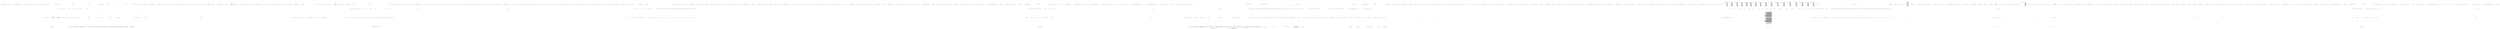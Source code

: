 digraph  {
m3_88 [cluster="QuantConnect.Securities.FutureMarginModel.MarginRequirementsEntry.MarginRequirementsEntry()", file="FutureMarginModel.cs", label="Entry QuantConnect.Securities.FutureMarginModel.MarginRequirementsEntry.MarginRequirementsEntry()", span="303-303"];
m3_90 [cluster="Unk.Where", file="FutureMarginModel.cs", label="Entry Unk.Where", span=""];
m3_55 [cluster="QuantConnect.Securities.Security.GetLastData()", file="FutureMarginModel.cs", label="Entry QuantConnect.Securities.Security.GetLastData()", span="585-585"];
m3_41 [cluster="QuantConnect.Securities.FutureMarginModel.GetMarginRemaining(QuantConnect.Securities.SecurityPortfolioManager, QuantConnect.Securities.Security, QuantConnect.Orders.OrderDirection)", file="FutureMarginModel.cs", label="Exit QuantConnect.Securities.FutureMarginModel.GetMarginRemaining(QuantConnect.Securities.SecurityPortfolioManager, QuantConnect.Securities.Security, QuantConnect.Orders.OrderDirection)", span="103-103"];
m3_116 [cluster="string.Split(params char[])", file="FutureMarginModel.cs", label="Entry string.Split(params char[])", span="0-0"];
m3_94 [cluster="Unk.ToArray", file="FutureMarginModel.cs", label="Entry Unk.ToArray", span=""];
m3_48 [cluster="QuantConnect.Securities.FutureMarginModel.GetInitialMarginRequirement(QuantConnect.Securities.Security, decimal)", file="FutureMarginModel.cs", label="security == null ||\r\n                security.GetLastData() == null ||\r\n                holdingValue == 0m", span="171-173"];
m3_14 [cluster="QuantConnect.Securities.FutureMarginModel.GetInitialMarginRequiredForOrder(QuantConnect.Securities.Security, QuantConnect.Orders.Order)", file="FutureMarginModel.cs", label="var orderValue = value * GetInitialMarginRequirement(security, value)", span="81-81"];
m3_99 [cluster="string.IsNullOrWhiteSpace(string)", file="FutureMarginModel.cs", label="Entry string.IsNullOrWhiteSpace(string)", span="0-0"];
m3_117 [cluster="System.DateTime.TryParseExact(string, string, System.IFormatProvider, System.Globalization.DateTimeStyles, out System.DateTime)", file="FutureMarginModel.cs", label="Entry System.DateTime.TryParseExact(string, string, System.IFormatProvider, System.Globalization.DateTimeStyles, out System.DateTime)", span="0-0"];
m3_100 [cluster="lambda expression", file="FutureMarginModel.cs", label="Entry lambda expression", span="260-260"];
m3_49 [cluster="QuantConnect.Securities.FutureMarginModel.GetInitialMarginRequirement(QuantConnect.Securities.Security, decimal)", file="FutureMarginModel.cs", label="return 0m;", span="174-174"];
m3_50 [cluster="QuantConnect.Securities.FutureMarginModel.GetInitialMarginRequirement(QuantConnect.Securities.Security, decimal)", file="FutureMarginModel.cs", label="var symbol = security.Symbol", span="176-176"];
m3_51 [cluster="QuantConnect.Securities.FutureMarginModel.GetInitialMarginRequirement(QuantConnect.Securities.Security, decimal)", file="FutureMarginModel.cs", label="var date = security.GetLastData().Time.Date", span="177-177"];
m3_95 [cluster="lambda expression", file="FutureMarginModel.cs", label="Entry lambda expression", span="257-257"];
m3_97 [cluster="lambda expression", file="FutureMarginModel.cs", label="Exit lambda expression", span="257-257"];
m3_96 [cluster="lambda expression", file="FutureMarginModel.cs", label="!x.StartsWith(''#'') && !string.IsNullOrWhiteSpace(x)", span="257-257"];
m3_101 [cluster="lambda expression", file="FutureMarginModel.cs", label="x.Date", span="260-260"];
m3_102 [cluster="lambda expression", file="FutureMarginModel.cs", label="Exit lambda expression", span="260-260"];
m3_11 [cluster="System.Collections.Generic.IEnumerable<TSource>.Union<TSource>(System.Collections.Generic.IEnumerable<TSource>)", file="FutureMarginModel.cs", label="Entry System.Collections.Generic.IEnumerable<TSource>.Union<TSource>(System.Collections.Generic.IEnumerable<TSource>)", span="0-0"];
m3_13 [cluster="QuantConnect.Algorithm.QCAlgorithm.MOM(string, int, QuantConnect.Resolution?)", file="FutureMarginModel.cs", label="Entry QuantConnect.Algorithm.QCAlgorithm.MOM(string, int, QuantConnect.Resolution?)", span="183-183"];
m3_15 [cluster="System.Collections.Generic.List<T>.Add(T)", file="FutureMarginModel.cs", label="Entry System.Collections.Generic.List<T>.Add(T)", span="0-0"];
m3_12 [cluster="QuantConnect.Algorithm.QCAlgorithm.AddSecurity(QuantConnect.SecurityType, string, QuantConnect.Resolution, bool, bool)", file="FutureMarginModel.cs", label="Entry QuantConnect.Algorithm.QCAlgorithm.AddSecurity(QuantConnect.SecurityType, string, QuantConnect.Resolution, bool, bool)", span="612-612"];
m3_16 [cluster="QuantConnect.Algorithm.Examples.ETFGlobalRotation.OnData(QuantConnect.Data.Market.TradeBars)", file="FutureMarginModel.cs", label="Entry QuantConnect.Algorithm.Examples.ETFGlobalRotation.OnData(QuantConnect.Data.Market.TradeBars)", span="84-84"];
m3_83 [cluster="QuantConnect.Securities.FutureMarginModel.FromCsvFile(string)", file="FutureMarginModel.cs", label="return new[] {\r\n                                new MarginRequirementsEntry\r\n                                {\r\n                                  Date = DateTime.MinValue\r\n                                }\r\n                            };", span="246-251"];
m3_84 [cluster="QuantConnect.Securities.FutureMarginModel.FromCsvFile(string)", file="FutureMarginModel.cs", label="return File.ReadLines(file)\r\n                .Where(x => !x.StartsWith(''#'') && !string.IsNullOrWhiteSpace(x))\r\n                .Skip(1)\r\n                .Select(FromCsvLine)\r\n                .OrderBy(x => x.Date)\r\n                .ToArray();", span="256-261"];
m3_80 [cluster="QuantConnect.Securities.FutureMarginModel.FromCsvFile(string)", file="FutureMarginModel.cs", label="Entry QuantConnect.Securities.FutureMarginModel.FromCsvFile(string)", span="240-240"];
m3_81 [cluster="QuantConnect.Securities.FutureMarginModel.FromCsvFile(string)", file="FutureMarginModel.cs", label="!File.Exists(file)", span="242-242"];
m3_82 [cluster="QuantConnect.Securities.FutureMarginModel.FromCsvFile(string)", file="FutureMarginModel.cs", label="Log.Trace(''Unable to locate future margin requirements file. Defaulting to zero margin for this symbol. File: {0}'' , file)", span="244-244"];
m3_85 [cluster="QuantConnect.Securities.FutureMarginModel.FromCsvFile(string)", file="FutureMarginModel.cs", label="Exit QuantConnect.Securities.FutureMarginModel.FromCsvFile(string)", span="240-240"];
m3_20 [cluster="QuantConnect.Algorithm.Examples.ETFGlobalRotation.OnData(QuantConnect.Data.Market.TradeBars)", file="FutureMarginModel.cs", label="return;", span="94-94"];
m3_2 [cluster="QuantConnect.Algorithm.Examples.ETFGlobalRotation.Initialize()", file="FutureMarginModel.cs", label="SetStartDate(2007, 1, 1)", span="61-61"];
m3_3 [cluster="QuantConnect.Algorithm.Examples.ETFGlobalRotation.Initialize()", file="FutureMarginModel.cs", label="GrowthSymbols.Union(SafetySymbols)", span="63-63"];
m3_4 [cluster="QuantConnect.Algorithm.Examples.ETFGlobalRotation.Initialize()", file="FutureMarginModel.cs", label="AddSecurity(SecurityType.Equity, symbol, Resolution.Minute)", span="66-66"];
m3_5 [cluster="QuantConnect.Algorithm.Examples.ETFGlobalRotation.Initialize()", file="FutureMarginModel.cs", label="var oneMonthPerformance = MOM(symbol, 30, Resolution.Daily)", span="67-67"];
m3_93 [cluster="Unk.OrderBy", file="FutureMarginModel.cs", label="Entry Unk.OrderBy", span=""];
m3_78 [cluster="System.IO.Path.Combine(string, string, string, string)", file="FutureMarginModel.cs", label="Entry System.IO.Path.Combine(string, string, string, string)", span="0-0"];
m3_45 [cluster="QuantConnect.Algorithm.QCAlgorithm.Liquidate(string)", file="FutureMarginModel.cs", label="Entry QuantConnect.Algorithm.QCAlgorithm.Liquidate(string)", span="363-363"];
m3_46 [cluster="decimal.ToString(string)", file="FutureMarginModel.cs", label="Entry decimal.ToString(string)", span="0-0"];
m3_47 [cluster="QuantConnect.Algorithm.QCAlgorithm.Order(string, decimal, QuantConnect.Orders.OrderType)", file="FutureMarginModel.cs", label="Entry QuantConnect.Algorithm.QCAlgorithm.Order(string, decimal, QuantConnect.Orders.OrderType)", span="523-523"];
m3_10 [cluster="QuantConnect.Algorithm.QCAlgorithm.SetStartDate(int, int, int)", file="FutureMarginModel.cs", label="Entry QuantConnect.Algorithm.QCAlgorithm.SetStartDate(int, int, int)", span="445-445"];
m3_76 [cluster="System.Enum.ToLower()", file="FutureMarginModel.cs", label="Entry System.Enum.ToLower()", span="879-879"];
m3_98 [cluster="string.StartsWith(string)", file="FutureMarginModel.cs", label="Entry string.StartsWith(string)", span="0-0"];
m3_77 [cluster="string.ToLower()", file="FutureMarginModel.cs", label="Entry string.ToLower()", span="0-0"];
m3_118 [cluster="decimal.TryParse(string, out decimal)", file="FutureMarginModel.cs", label="Entry decimal.TryParse(string, out decimal)", span="0-0"];
m3_6 [cluster="QuantConnect.Algorithm.Examples.ETFGlobalRotation.Initialize()", file="FutureMarginModel.cs", label="var threeMonthPerformance = MOM(symbol, 90, Resolution.Daily)", span="68-68"];
m3_61 [cluster="QuantConnect.Securities.FutureMarginModel.GetMaintenanceMarginRequirement(QuantConnect.Securities.Security, decimal)", file="FutureMarginModel.cs", label="var marginReq = GetCurrentMarginRequirements(symbol, date)", span="195-195"];
m3_57 [cluster="QuantConnect.Securities.FutureMarginModel.GetMaintenanceMarginRequirement(QuantConnect.Securities.Security, decimal)", file="FutureMarginModel.cs", label="security == null ||\r\n                security.GetLastData() == null ||\r\n                holdingValue == 0m", span="188-190"];
m3_59 [cluster="QuantConnect.Securities.FutureMarginModel.GetMaintenanceMarginRequirement(QuantConnect.Securities.Security, decimal)", file="FutureMarginModel.cs", label="var symbol = security.Symbol", span="193-193"];
m3_60 [cluster="QuantConnect.Securities.FutureMarginModel.GetMaintenanceMarginRequirement(QuantConnect.Securities.Security, decimal)", file="FutureMarginModel.cs", label="var date = security.GetLastData().Time.Date", span="194-194"];
m3_62 [cluster="QuantConnect.Securities.FutureMarginModel.GetMaintenanceMarginRequirement(QuantConnect.Securities.Security, decimal)", file="FutureMarginModel.cs", label="return marginReq.MaintenanceOvernight / holdingValue;", span="197-197"];
m3_58 [cluster="QuantConnect.Securities.FutureMarginModel.GetMaintenanceMarginRequirement(QuantConnect.Securities.Security, decimal)", file="FutureMarginModel.cs", label="return 0m;", span="191-191"];
m3_63 [cluster="QuantConnect.Securities.FutureMarginModel.GetMaintenanceMarginRequirement(QuantConnect.Securities.Security, decimal)", file="FutureMarginModel.cs", label="Exit QuantConnect.Securities.FutureMarginModel.GetMaintenanceMarginRequirement(QuantConnect.Securities.Security, decimal)", span="186-186"];
m3_18 [cluster="QuantConnect.Algorithm.Examples.ETFGlobalRotation.OnData(QuantConnect.Data.Market.TradeBars)", file="FutureMarginModel.cs", label="first = false", span="92-92"];
m3_0 [cluster="QuantConnect.Algorithm.Examples.ETFGlobalRotation.Initialize()", file="FutureMarginModel.cs", label="Entry QuantConnect.Algorithm.Examples.ETFGlobalRotation.Initialize()", span="58-58"];
m3_1 [cluster="QuantConnect.Algorithm.Examples.ETFGlobalRotation.Initialize()", file="FutureMarginModel.cs", label="SetCash(25000)", span="60-60"];
m3_7 [cluster="QuantConnect.Algorithm.Examples.ETFGlobalRotation.Initialize()", file="FutureMarginModel.cs", label="SymbolData.Add(new SymbolData\r\n                {\r\n                    Symbol = symbol,\r\n                    OneMonthPerformance = oneMonthPerformance,\r\n                    ThreeMonthPerformance = threeMonthPerformance\r\n                })", span="70-75"];
m3_8 [cluster="QuantConnect.Algorithm.Examples.ETFGlobalRotation.Initialize()", file="FutureMarginModel.cs", label="Exit QuantConnect.Algorithm.Examples.ETFGlobalRotation.Initialize()", span="58-58"];
m3_91 [cluster="Unk.Skip", file="FutureMarginModel.cs", label="Entry Unk.Skip", span=""];
m3_43 [cluster="QuantConnect.Securities.FutureMarginModel.GetInitialMarginRequirement(QuantConnect.Securities.Security)", file="FutureMarginModel.cs", label="return GetInitialMarginRequirement(security, security.Holdings.HoldingsCost);", span="156-156"];
m3_52 [cluster="QuantConnect.Securities.FutureMarginModel.GetInitialMarginRequirement(QuantConnect.Securities.Security, decimal)", file="FutureMarginModel.cs", label="QuantConnect.Algorithm.Examples.ETFGlobalRotation", span=""];
m3_53 [cluster="QuantConnect.Securities.FutureMarginModel.GetInitialMarginRequirement(QuantConnect.Securities.Security, decimal)", file="FutureMarginModel.cs", label="return marginReq.InitialOvernight / holdingValue;", span="180-180"];
m3_54 [cluster="QuantConnect.Securities.FutureMarginModel.GetInitialMarginRequirement(QuantConnect.Securities.Security, decimal)", file="FutureMarginModel.cs", label="Exit QuantConnect.Securities.FutureMarginModel.GetInitialMarginRequirement(QuantConnect.Securities.Security, decimal)", span="169-169"];
m3_87 [cluster="QuantConnect.Logging.Log.Trace(string, params object[])", file="FutureMarginModel.cs", label="Entry QuantConnect.Logging.Log.Trace(string, params object[])", span="123-123"];
m3_42 [cluster="QuantConnect.Securities.FutureMarginModel.GetInitialMarginRequirement(QuantConnect.Securities.Security)", file="FutureMarginModel.cs", label="Entry QuantConnect.Securities.FutureMarginModel.GetInitialMarginRequirement(QuantConnect.Securities.Security)", span="154-154"];
m3_86 [cluster="System.IO.File.Exists(string)", file="FutureMarginModel.cs", label="Entry System.IO.File.Exists(string)", span="0-0"];
m3_21 [cluster="QuantConnect.Algorithm.Examples.ETFGlobalRotation.OnData(QuantConnect.Data.Market.TradeBars)", file="FutureMarginModel.cs", label="var delta = data.Time.Subtract(LastRotationTime)", span="97-97"];
m3_22 [cluster="QuantConnect.Algorithm.Examples.ETFGlobalRotation.OnData(QuantConnect.Data.Market.TradeBars)", color=green, community=0, file="FutureMarginModel.cs", label="delta > RotationInterval", prediction=0, span="98-98"];
m3_23 [cluster="QuantConnect.Algorithm.Examples.ETFGlobalRotation.OnData(QuantConnect.Data.Market.TradeBars)", file="FutureMarginModel.cs", label="LastRotationTime = data.Time", span="100-100"];
m3_79 [cluster="System.IO.Path.Combine(string, string)", file="FutureMarginModel.cs", label="Entry System.IO.Path.Combine(string, string)", span="0-0"];
m3_17 [cluster="QuantConnect.Algorithm.Examples.ETFGlobalRotation.OnData(QuantConnect.Data.Market.TradeBars)", file="FutureMarginModel.cs", label=first, span="90-90"];
m3_9 [cluster="QuantConnect.Algorithm.QCAlgorithm.SetCash(int)", file="FutureMarginModel.cs", label="Entry QuantConnect.Algorithm.QCAlgorithm.SetCash(int)", span="412-412"];
m3_24 [cluster="QuantConnect.Algorithm.Examples.ETFGlobalRotation.OnData(QuantConnect.Data.Market.TradeBars)", file="FutureMarginModel.cs", label="var orderedObjScores = SymbolData.OrderByDescending(x => x.ObjectiveScore).ToList()", span="103-103"];
m3_33 [cluster="QuantConnect.Algorithm.Examples.ETFGlobalRotation.OnData(QuantConnect.Data.Market.TradeBars)", file="FutureMarginModel.cs", label="decimal qty = Portfolio.Cash / Securities[bestGrowth.Symbol].Close", span="118-118"];
m3_37 [cluster="QuantConnect.Algorithm.Examples.ETFGlobalRotation.OnData(QuantConnect.Data.Market.TradeBars)", file="FutureMarginModel.cs", label=Exception, span="129-129"];
m3_32 [cluster="QuantConnect.Algorithm.Examples.ETFGlobalRotation.OnData(QuantConnect.Data.Market.TradeBars)", file="FutureMarginModel.cs", label="Log(''>>BUY>>'' + bestGrowth.Symbol + ''@'' + (100 * bestGrowth.OneMonthPerformance).ToString(''00.00''))", span="117-117"];
m3_36 [cluster="QuantConnect.Algorithm.Examples.ETFGlobalRotation.OnData(QuantConnect.Data.Market.TradeBars)", file="FutureMarginModel.cs", label="Liquidate()", span="125-125"];
m3_25 [cluster="QuantConnect.Algorithm.Examples.ETFGlobalRotation.OnData(QuantConnect.Data.Market.TradeBars)", file="FutureMarginModel.cs", label=orderedObjScores, span="104-104"];
m3_26 [cluster="QuantConnect.Algorithm.Examples.ETFGlobalRotation.OnData(QuantConnect.Data.Market.TradeBars)", file="FutureMarginModel.cs", label="Log(''>>SCORE>>'' + orderedObjScore.Symbol + ''>>'' + orderedObjScore.ObjectiveScore)", span="106-106"];
m3_27 [cluster="QuantConnect.Algorithm.Examples.ETFGlobalRotation.OnData(QuantConnect.Data.Market.TradeBars)", file="FutureMarginModel.cs", label="var bestGrowth = orderedObjScores.First()", span="108-108"];
m3_29 [cluster="QuantConnect.Algorithm.Examples.ETFGlobalRotation.OnData(QuantConnect.Data.Market.TradeBars)", file="FutureMarginModel.cs", label="Portfolio[bestGrowth.Symbol].Quantity == 0", span="112-112"];
m3_31 [cluster="QuantConnect.Algorithm.Examples.ETFGlobalRotation.OnData(QuantConnect.Data.Market.TradeBars)", file="FutureMarginModel.cs", label="Liquidate()", span="115-115"];
m3_35 [cluster="QuantConnect.Algorithm.Examples.ETFGlobalRotation.OnData(QuantConnect.Data.Market.TradeBars)", file="FutureMarginModel.cs", label="Log(''>>LIQUIDATE>>CASH'')", span="124-124"];
m3_39 [cluster="QuantConnect.Algorithm.Examples.ETFGlobalRotation.OnData(QuantConnect.Data.Market.TradeBars)", file="FutureMarginModel.cs", label="Exit QuantConnect.Algorithm.Examples.ETFGlobalRotation.OnData(QuantConnect.Data.Market.TradeBars)", span="84-84"];
m3_40 [cluster="System.DateTime.Subtract(System.DateTime)", file="FutureMarginModel.cs", label="Entry System.DateTime.Subtract(System.DateTime)", span="0-0"];
m3_28 [cluster="QuantConnect.Algorithm.Examples.ETFGlobalRotation.OnData(QuantConnect.Data.Market.TradeBars)", file="FutureMarginModel.cs", label="bestGrowth.ObjectiveScore > 0", span="110-110"];
m3_34 [cluster="QuantConnect.Algorithm.Examples.ETFGlobalRotation.OnData(QuantConnect.Data.Market.TradeBars)", file="FutureMarginModel.cs", label="Order(bestGrowth.Symbol, qty, OrderType.Market)", span="119-119"];
m3_30 [cluster="QuantConnect.Algorithm.Examples.ETFGlobalRotation.OnData(QuantConnect.Data.Market.TradeBars)", file="FutureMarginModel.cs", label="Log(''PREBUY>>LIQUIDATE>>'')", span="114-114"];
m3_38 [cluster="QuantConnect.Algorithm.Examples.ETFGlobalRotation.OnData(QuantConnect.Data.Market.TradeBars)", file="FutureMarginModel.cs", label="Error(''OnTradeBar: '' + ex.Message + ''\r\n\r\n'' + ex.StackTrace)", span="131-131"];
m3_56 [cluster="QuantConnect.Securities.FutureMarginModel.GetCurrentMarginRequirements(QuantConnect.Symbol, System.DateTime)", file="FutureMarginModel.cs", label="Entry QuantConnect.Securities.FutureMarginModel.GetCurrentMarginRequirements(QuantConnect.Symbol, System.DateTime)", span="201-201"];
m3_66 [cluster="QuantConnect.Securities.FutureMarginModel.GetCurrentMarginRequirements(QuantConnect.Symbol, System.DateTime)", color=green, community=0, file="FutureMarginModel.cs", label="_marginCurrentIndex = 0", prediction=1, span="206-206"];
m3_65 [cluster="QuantConnect.Securities.FutureMarginModel.GetCurrentMarginRequirements(QuantConnect.Symbol, System.DateTime)", file="FutureMarginModel.cs", label="_marginRequirementsHistory = LoadMarginRequirementsHistory(symbol)", span="205-205"];
m3_67 [cluster="QuantConnect.Securities.FutureMarginModel.GetCurrentMarginRequirements(QuantConnect.Symbol, System.DateTime)", file="FutureMarginModel.cs", label="_marginCurrentIndex + 1 < _marginRequirementsHistory.Length && \r\n                _marginRequirementsHistory[_marginCurrentIndex + 1].Date <= date", span="209-210"];
m3_64 [cluster="QuantConnect.Securities.FutureMarginModel.GetCurrentMarginRequirements(QuantConnect.Symbol, System.DateTime)", file="FutureMarginModel.cs", label="_marginRequirementsHistory == null", span="203-203"];
m3_68 [cluster="QuantConnect.Securities.FutureMarginModel.GetCurrentMarginRequirements(QuantConnect.Symbol, System.DateTime)", file="FutureMarginModel.cs", label="_marginCurrentIndex++", span="212-212"];
m3_69 [cluster="QuantConnect.Securities.FutureMarginModel.GetCurrentMarginRequirements(QuantConnect.Symbol, System.DateTime)", file="FutureMarginModel.cs", label="return _marginRequirementsHistory[_marginCurrentIndex];", span="215-215"];
m3_70 [cluster="QuantConnect.Securities.FutureMarginModel.GetCurrentMarginRequirements(QuantConnect.Symbol, System.DateTime)", file="FutureMarginModel.cs", label="Exit QuantConnect.Securities.FutureMarginModel.GetCurrentMarginRequirements(QuantConnect.Symbol, System.DateTime)", span="201-201"];
m3_114 [cluster="QuantConnect.Securities.FutureMarginModel.FromCsvLine(string)", file="FutureMarginModel.cs", label="return new MarginRequirementsEntry()\r\n                    {\r\n                        Date = date,\r\n                        InitialOvernight = initial,\r\n                        MaintenanceOvernight = maintenance\r\n                    };", span="293-298"];
m3_108 [cluster="QuantConnect.Securities.FutureMarginModel.FromCsvLine(string)", file="FutureMarginModel.cs", label="var initial = 0m", span="279-279"];
m3_111 [cluster="QuantConnect.Securities.FutureMarginModel.FromCsvLine(string)", file="FutureMarginModel.cs", label="var maintenance = 0m", span="286-286"];
m3_107 [cluster="QuantConnect.Securities.FutureMarginModel.FromCsvLine(string)", file="FutureMarginModel.cs", label="Log.Trace(''Couldn't parse date/time while reading future margin requirement file. Date {0}. Line: {1}'', line[0], csvLine)", span="276-276"];
m3_106 [cluster="QuantConnect.Securities.FutureMarginModel.FromCsvLine(string)", file="FutureMarginModel.cs", label="!DateTime.TryParseExact(line[0], DateFormat.EightCharacter, CultureInfo.InvariantCulture, DateTimeStyles.None, out date)", span="274-274"];
m3_109 [cluster="QuantConnect.Securities.FutureMarginModel.FromCsvLine(string)", file="FutureMarginModel.cs", label="!decimal.TryParse(line[1], out initial)", span="281-281"];
m3_110 [cluster="QuantConnect.Securities.FutureMarginModel.FromCsvLine(string)", file="FutureMarginModel.cs", label="Log.Trace(''Couldn't parse Initial margin requirements while reading future margin requirement file. Date {0}. Line: {1}'', line[1], csvLine)", span="283-283"];
m3_112 [cluster="QuantConnect.Securities.FutureMarginModel.FromCsvLine(string)", file="FutureMarginModel.cs", label="!decimal.TryParse(line[2], out maintenance)", span="288-288"];
m3_103 [cluster="QuantConnect.Securities.FutureMarginModel.FromCsvLine(string)", file="FutureMarginModel.cs", label="Entry QuantConnect.Securities.FutureMarginModel.FromCsvLine(string)", span="269-269"];
m3_104 [cluster="QuantConnect.Securities.FutureMarginModel.FromCsvLine(string)", file="FutureMarginModel.cs", label="var line = csvLine.Split(',')", span="271-271"];
m3_105 [cluster="QuantConnect.Securities.FutureMarginModel.FromCsvLine(string)", file="FutureMarginModel.cs", label="var date = DateTime.MinValue", span="272-272"];
m3_113 [cluster="QuantConnect.Securities.FutureMarginModel.FromCsvLine(string)", file="FutureMarginModel.cs", label="Log.Trace(''Couldn't parse Maintenance margin requirements while reading future margin requirement file. Date {0}. Line: {1}'', line[2], csvLine)", span="290-290"];
m3_115 [cluster="QuantConnect.Securities.FutureMarginModel.FromCsvLine(string)", file="FutureMarginModel.cs", label="Exit QuantConnect.Securities.FutureMarginModel.FromCsvLine(string)", span="269-269"];
m3_89 [cluster="System.IO.File.ReadLines(string)", file="FutureMarginModel.cs", label="Entry System.IO.File.ReadLines(string)", span="0-0"];
m3_44 [cluster="QuantConnect.Securities.FutureMarginModel.GetInitialMarginRequirement(QuantConnect.Securities.Security)", file="FutureMarginModel.cs", label="Exit QuantConnect.Securities.FutureMarginModel.GetInitialMarginRequirement(QuantConnect.Securities.Security)", span="154-154"];
m3_92 [cluster="Unk.Select", file="FutureMarginModel.cs", label="Entry Unk.Select", span=""];
m3_71 [cluster="QuantConnect.Securities.FutureMarginModel.LoadMarginRequirementsHistory(QuantConnect.Symbol)", file="FutureMarginModel.cs", label="Entry QuantConnect.Securities.FutureMarginModel.LoadMarginRequirementsHistory(QuantConnect.Symbol)", span="223-223"];
m3_74 [cluster="QuantConnect.Securities.FutureMarginModel.LoadMarginRequirementsHistory(QuantConnect.Symbol)", file="FutureMarginModel.cs", label="return FromCsvFile(Path.Combine(directory, symbol.ID.Symbol + ''.csv''));", span="231-231"];
m3_73 [cluster="QuantConnect.Securities.FutureMarginModel.LoadMarginRequirementsHistory(QuantConnect.Symbol)", file="FutureMarginModel.cs", label="var directory = Path.Combine(Globals.DataFolder,\r\n                                            symbol.SecurityType.ToLower(),\r\n                                            symbol.ID.Market.ToLower(),\r\n                                            ''margins'')", span="227-230"];
m3_72 [cluster="QuantConnect.Securities.FutureMarginModel.LoadMarginRequirementsHistory(QuantConnect.Symbol)", file="FutureMarginModel.cs", label=DataFolderSymbolLock, span="225-225"];
m3_75 [cluster="QuantConnect.Securities.FutureMarginModel.LoadMarginRequirementsHistory(QuantConnect.Symbol)", file="FutureMarginModel.cs", label="Exit QuantConnect.Securities.FutureMarginModel.LoadMarginRequirementsHistory(QuantConnect.Symbol)", span="223-223"];
m3_119 [file="FutureMarginModel.cs", label="QuantConnect.Securities.FutureMarginModel", span=""];
m5_45 [cluster="QuantConnect.Data.Market.Tick.Tick(string, string)", file="ImmediateFillModel.cs", label="Time = DateTime.ParseExact(csv[0], ''yyyyMMdd HH:mm:ss.ffff'', CultureInfo.InvariantCulture)", span="165-165"];
m5_12 [cluster="QuantConnect.Securities.SecurityHolding.AddNewFee(decimal)", file="ImmediateFillModel.cs", label="Exit QuantConnect.Securities.SecurityHolding.AddNewFee(decimal)", span="351-351"];
m5_16 [cluster="QuantConnect.Securities.SecurityHolding.AddNewSale(decimal)", color=green, community=0, file="ImmediateFillModel.cs", label="Entry QuantConnect.Securities.SecurityHolding.AddNewSale(decimal)", prediction=2, span="369-369"];
m5_15 [cluster="QuantConnect.Securities.SecurityHolding.AddNewProfit(decimal)", file="ImmediateFillModel.cs", label="Exit QuantConnect.Securities.SecurityHolding.AddNewProfit(decimal)", span="360-360"];
m5_17 [cluster="QuantConnect.Securities.SecurityHolding.AddNewSale(decimal)", file="ImmediateFillModel.cs", label="_totalSaleVolume += saleValue", span="371-371"];
m5_13 [cluster="QuantConnect.Securities.SecurityHolding.AddNewProfit(decimal)", file="ImmediateFillModel.cs", label="Entry QuantConnect.Securities.SecurityHolding.AddNewProfit(decimal)", span="360-360"];
m5_14 [cluster="QuantConnect.Securities.SecurityHolding.AddNewProfit(decimal)", file="ImmediateFillModel.cs", label="_profit += profitLoss", span="362-362"];
m5_18 [cluster="QuantConnect.Securities.SecurityHolding.AddNewSale(decimal)", file="ImmediateFillModel.cs", label="Exit QuantConnect.Securities.SecurityHolding.AddNewSale(decimal)", span="369-369"];
m5_19 [cluster="QuantConnect.Securities.SecurityHolding.SetLastTradeProfit(decimal)", file="ImmediateFillModel.cs", label="Entry QuantConnect.Securities.SecurityHolding.SetLastTradeProfit(decimal)", span="378-378"];
m5_20 [cluster="QuantConnect.Securities.SecurityHolding.SetLastTradeProfit(decimal)", file="ImmediateFillModel.cs", label="_lastTradeProfit = lastTradeProfit", span="380-380"];
m5_21 [cluster="QuantConnect.Securities.SecurityHolding.SetLastTradeProfit(decimal)", file="ImmediateFillModel.cs", label="Exit QuantConnect.Securities.SecurityHolding.SetLastTradeProfit(decimal)", span="378-378"];
m5_2 [cluster="QuantConnect.Data.Market.Tick.Tick()", file="ImmediateFillModel.cs", label="Time = new DateTime()", span="91-91"];
m5_3 [cluster="QuantConnect.Data.Market.Tick.Tick()", file="ImmediateFillModel.cs", label="DataType = MarketDataType.Tick", span="92-92"];
m5_4 [cluster="QuantConnect.Data.Market.Tick.Tick()", file="ImmediateFillModel.cs", label="Symbol = ''''", span="93-93"];
m5_5 [cluster="QuantConnect.Data.Market.Tick.Tick()", file="ImmediateFillModel.cs", label="TickType = TickType.Trade", span="94-94"];
m5_6 [cluster="QuantConnect.Data.Market.Tick.Tick()", file="ImmediateFillModel.cs", label="Quantity = 0", span="95-95"];
m5_7 [cluster="QuantConnect.Data.Market.Tick.Tick()", file="ImmediateFillModel.cs", label="Exchange = ''''", span="96-96"];
m5_8 [cluster="QuantConnect.Data.Market.Tick.Tick()", file="ImmediateFillModel.cs", label="SaleCondition = ''''", span="97-97"];
m5_9 [cluster="QuantConnect.Data.Market.Tick.Tick()", file="ImmediateFillModel.cs", label="Suspicious = false", span="98-98"];
m5_54 [cluster="QuantConnect.Data.Market.Tick.Tick(QuantConnect.Data.SubscriptionDataConfig, string, System.DateTime, QuantConnect.DataFeedEndpoint)", file="ImmediateFillModel.cs", label="Entry QuantConnect.Data.Market.Tick.Tick(QuantConnect.Data.SubscriptionDataConfig, string, System.DateTime, QuantConnect.DataFeedEndpoint)", span="180-180"];
m5_58 [cluster="QuantConnect.Data.Market.Tick.Tick(QuantConnect.Data.SubscriptionDataConfig, string, System.DateTime, QuantConnect.DataFeedEndpoint)", file="ImmediateFillModel.cs", label="Symbol = config.Symbol", span="190-190"];
m5_59 [cluster="QuantConnect.Data.Market.Tick.Tick(QuantConnect.Data.SubscriptionDataConfig, string, System.DateTime, QuantConnect.DataFeedEndpoint)", file="ImmediateFillModel.cs", label="Time = date.Date.AddMilliseconds(Convert.ToInt64(csv[0]))", span="191-191"];
m5_60 [cluster="QuantConnect.Data.Market.Tick.Tick(QuantConnect.Data.SubscriptionDataConfig, string, System.DateTime, QuantConnect.DataFeedEndpoint)", file="ImmediateFillModel.cs", label="Value = (csv[1].ToDecimal() / 10000m) * config.PriceScaleFactor", span="192-192"];
m5_61 [cluster="QuantConnect.Data.Market.Tick.Tick(QuantConnect.Data.SubscriptionDataConfig, string, System.DateTime, QuantConnect.DataFeedEndpoint)", file="ImmediateFillModel.cs", label="DataType = MarketDataType.Tick", span="193-193"];
m5_62 [cluster="QuantConnect.Data.Market.Tick.Tick(QuantConnect.Data.SubscriptionDataConfig, string, System.DateTime, QuantConnect.DataFeedEndpoint)", file="ImmediateFillModel.cs", label="TickType = TickType.Trade", span="194-194"];
m5_63 [cluster="QuantConnect.Data.Market.Tick.Tick(QuantConnect.Data.SubscriptionDataConfig, string, System.DateTime, QuantConnect.DataFeedEndpoint)", file="ImmediateFillModel.cs", label="Quantity = Convert.ToInt32(csv[2])", span="195-195"];
m5_65 [cluster="QuantConnect.Data.Market.Tick.Tick(QuantConnect.Data.SubscriptionDataConfig, string, System.DateTime, QuantConnect.DataFeedEndpoint)", file="ImmediateFillModel.cs", label="Exchange = csv[3]", span="198-198"];
m5_66 [cluster="QuantConnect.Data.Market.Tick.Tick(QuantConnect.Data.SubscriptionDataConfig, string, System.DateTime, QuantConnect.DataFeedEndpoint)", file="ImmediateFillModel.cs", label="SaleCondition = csv[4]", span="199-199"];
m5_67 [cluster="QuantConnect.Data.Market.Tick.Tick(QuantConnect.Data.SubscriptionDataConfig, string, System.DateTime, QuantConnect.DataFeedEndpoint)", file="ImmediateFillModel.cs", label="Suspicious = (csv[5] == ''1'')", span="200-200"];
m5_69 [cluster="QuantConnect.Data.Market.Tick.Tick(QuantConnect.Data.SubscriptionDataConfig, string, System.DateTime, QuantConnect.DataFeedEndpoint)", file="ImmediateFillModel.cs", label="Symbol = config.Symbol", span="205-205"];
m5_70 [cluster="QuantConnect.Data.Market.Tick.Tick(QuantConnect.Data.SubscriptionDataConfig, string, System.DateTime, QuantConnect.DataFeedEndpoint)", file="ImmediateFillModel.cs", label="TickType = TickType.Quote", span="206-206"];
m5_71 [cluster="QuantConnect.Data.Market.Tick.Tick(QuantConnect.Data.SubscriptionDataConfig, string, System.DateTime, QuantConnect.DataFeedEndpoint)", file="ImmediateFillModel.cs", label="Time = DateTime.ParseExact(csv[0], ''yyyyMMdd HH:mm:ss.ffff'', CultureInfo.InvariantCulture)", span="207-207"];
m5_72 [cluster="QuantConnect.Data.Market.Tick.Tick(QuantConnect.Data.SubscriptionDataConfig, string, System.DateTime, QuantConnect.DataFeedEndpoint)", file="ImmediateFillModel.cs", label="BidPrice = csv[1].ToDecimal()", span="208-208"];
m5_73 [cluster="QuantConnect.Data.Market.Tick.Tick(QuantConnect.Data.SubscriptionDataConfig, string, System.DateTime, QuantConnect.DataFeedEndpoint)", file="ImmediateFillModel.cs", label="AskPrice = csv[2].ToDecimal()", span="209-209"];
m5_74 [cluster="QuantConnect.Data.Market.Tick.Tick(QuantConnect.Data.SubscriptionDataConfig, string, System.DateTime, QuantConnect.DataFeedEndpoint)", file="ImmediateFillModel.cs", label="Value = BidPrice + (AskPrice - BidPrice) / 2", span="210-210"];
m5_57 [cluster="QuantConnect.Data.Market.Tick.Tick(QuantConnect.Data.SubscriptionDataConfig, string, System.DateTime, QuantConnect.DataFeedEndpoint)", file="ImmediateFillModel.cs", label="SecurityType.Equity", span="189-189"];
m5_55 [cluster="QuantConnect.Data.Market.Tick.Tick(QuantConnect.Data.SubscriptionDataConfig, string, System.DateTime, QuantConnect.DataFeedEndpoint)", file="ImmediateFillModel.cs", label="var csv = line.Split(',')", span="184-184"];
m5_64 [cluster="QuantConnect.Data.Market.Tick.Tick(QuantConnect.Data.SubscriptionDataConfig, string, System.DateTime, QuantConnect.DataFeedEndpoint)", file="ImmediateFillModel.cs", label="csv.Length > 3", span="196-196"];
m5_75 [cluster="QuantConnect.Data.Market.Tick.Tick(QuantConnect.Data.SubscriptionDataConfig, string, System.DateTime, QuantConnect.DataFeedEndpoint)", file="ImmediateFillModel.cs", label=Exception, span="214-214"];
m5_68 [cluster="QuantConnect.Data.Market.Tick.Tick(QuantConnect.Data.SubscriptionDataConfig, string, System.DateTime, QuantConnect.DataFeedEndpoint)", file="ImmediateFillModel.cs", label="SecurityType.Forex", span="204-204"];
m5_56 [cluster="QuantConnect.Data.Market.Tick.Tick(QuantConnect.Data.SubscriptionDataConfig, string, System.DateTime, QuantConnect.DataFeedEndpoint)", file="ImmediateFillModel.cs", label="config.Security", span="187-187"];
m5_76 [cluster="QuantConnect.Data.Market.Tick.Tick(QuantConnect.Data.SubscriptionDataConfig, string, System.DateTime, QuantConnect.DataFeedEndpoint)", file="ImmediateFillModel.cs", label="Log.Error(''Error Generating Tick: '' + err.Message)", span="216-216"];
m5_77 [cluster="QuantConnect.Data.Market.Tick.Tick(QuantConnect.Data.SubscriptionDataConfig, string, System.DateTime, QuantConnect.DataFeedEndpoint)", file="ImmediateFillModel.cs", label="Exit QuantConnect.Data.Market.Tick.Tick(QuantConnect.Data.SubscriptionDataConfig, string, System.DateTime, QuantConnect.DataFeedEndpoint)", span="180-180"];
m5_51 [cluster="string.Split(params char[])", file="ImmediateFillModel.cs", label="Entry string.Split(params char[])", span="0-0"];
m5_81 [cluster="System.Convert.ToInt32(string)", file="ImmediateFillModel.cs", label="Entry System.Convert.ToInt32(string)", span="0-0"];
m5_32 [cluster="QuantConnect.Securities.SecurityHolding.TotalCloseProfit()", file="ImmediateFillModel.cs", label="Entry QuantConnect.Securities.SecurityHolding.TotalCloseProfit()", span="414-414"];
m5_33 [cluster="QuantConnect.Securities.SecurityHolding.TotalCloseProfit()", color=green, community=0, file="ImmediateFillModel.cs", label="decimal gross = 0, net = 0", prediction=3, span="416-416"];
m5_34 [cluster="QuantConnect.Securities.SecurityHolding.TotalCloseProfit()", file="ImmediateFillModel.cs", label="decimal orderFee = 0", span="417-417"];
m5_35 [cluster="QuantConnect.Securities.SecurityHolding.TotalCloseProfit()", file="ImmediateFillModel.cs", label="AbsoluteQuantity > 0", span="419-419"];
m5_36 [cluster="QuantConnect.Securities.SecurityHolding.TotalCloseProfit()", file="ImmediateFillModel.cs", label="orderFee = _model.GetOrderFee(AbsoluteQuantity, _price)", span="421-421"];
m5_37 [cluster="QuantConnect.Securities.SecurityHolding.TotalCloseProfit()", file="ImmediateFillModel.cs", label=IsLong, span="424-424"];
m5_38 [cluster="QuantConnect.Securities.SecurityHolding.TotalCloseProfit()", file="ImmediateFillModel.cs", label="gross = (_price - AveragePrice) * AbsoluteQuantity", span="427-427"];
m5_39 [cluster="QuantConnect.Securities.SecurityHolding.TotalCloseProfit()", file="ImmediateFillModel.cs", label=IsShort, span="429-429"];
m5_40 [cluster="QuantConnect.Securities.SecurityHolding.TotalCloseProfit()", file="ImmediateFillModel.cs", label="gross = (AveragePrice - _price) * AbsoluteQuantity", span="432-432"];
m5_22 [cluster="QuantConnect.Securities.SecurityHolding.SetHoldings(decimal, int)", file="ImmediateFillModel.cs", label="Entry QuantConnect.Securities.SecurityHolding.SetHoldings(decimal, int)", span="386-386"];
m5_79 [cluster="System.DateTime.AddMilliseconds(double)", file="ImmediateFillModel.cs", label="Entry System.DateTime.AddMilliseconds(double)", span="0-0"];
m5_83 [cluster="QuantConnect.Data.Market.Tick.Reader(QuantConnect.Data.SubscriptionDataConfig, string, System.DateTime, QuantConnect.DataFeedEndpoint)", file="ImmediateFillModel.cs", label="Entry QuantConnect.Data.Market.Tick.Reader(QuantConnect.Data.SubscriptionDataConfig, string, System.DateTime, QuantConnect.DataFeedEndpoint)", span="231-231"];
m5_84 [cluster="QuantConnect.Data.Market.Tick.Reader(QuantConnect.Data.SubscriptionDataConfig, string, System.DateTime, QuantConnect.DataFeedEndpoint)", file="ImmediateFillModel.cs", label="var _tick = new Tick()", span="233-233"];
m5_88 [cluster="QuantConnect.Data.Market.Tick.Reader(QuantConnect.Data.SubscriptionDataConfig, string, System.DateTime, QuantConnect.DataFeedEndpoint)", file="ImmediateFillModel.cs", label="_tick = new Tick(config, line, date, datafeed)", span="242-242"];
m5_85 [cluster="QuantConnect.Data.Market.Tick.Reader(QuantConnect.Data.SubscriptionDataConfig, string, System.DateTime, QuantConnect.DataFeedEndpoint)", file="ImmediateFillModel.cs", label=datafeed, span="236-236"];
m5_87 [cluster="QuantConnect.Data.Market.Tick.Reader(QuantConnect.Data.SubscriptionDataConfig, string, System.DateTime, QuantConnect.DataFeedEndpoint)", file="ImmediateFillModel.cs", label="DataFeedEndpoint.Backtesting", span="240-240"];
m5_90 [cluster="QuantConnect.Data.Market.Tick.Reader(QuantConnect.Data.SubscriptionDataConfig, string, System.DateTime, QuantConnect.DataFeedEndpoint)", file="ImmediateFillModel.cs", label="return _tick;", span="248-248"];
m5_86 [cluster="QuantConnect.Data.Market.Tick.Reader(QuantConnect.Data.SubscriptionDataConfig, string, System.DateTime, QuantConnect.DataFeedEndpoint)", file="ImmediateFillModel.cs", label="DataFeedEndpoint.FileSystem", span="239-239"];
m5_89 [cluster="QuantConnect.Data.Market.Tick.Reader(QuantConnect.Data.SubscriptionDataConfig, string, System.DateTime, QuantConnect.DataFeedEndpoint)", file="ImmediateFillModel.cs", label="DataFeedEndpoint.LiveTrading", span="244-244"];
m5_91 [cluster="QuantConnect.Data.Market.Tick.Reader(QuantConnect.Data.SubscriptionDataConfig, string, System.DateTime, QuantConnect.DataFeedEndpoint)", file="ImmediateFillModel.cs", label="Exit QuantConnect.Data.Market.Tick.Reader(QuantConnect.Data.SubscriptionDataConfig, string, System.DateTime, QuantConnect.DataFeedEndpoint)", span="231-231"];
m5_82 [cluster="QuantConnect.Logging.Log.Error(string, bool)", file="ImmediateFillModel.cs", label="Entry QuantConnect.Logging.Log.Error(string, bool)", span="102-102"];
m5_29 [cluster="QuantConnect.Data.Market.Tick.Tick(System.DateTime, string, decimal, decimal)", file="ImmediateFillModel.cs", label="BidPrice = bid", span="132-132"];
m5_30 [cluster="QuantConnect.Data.Market.Tick.Tick(System.DateTime, string, decimal, decimal)", file="ImmediateFillModel.cs", label="AskPrice = ask", span="133-133"];
m5_31 [cluster="QuantConnect.Data.Market.Tick.Tick(System.DateTime, string, decimal, decimal)", file="ImmediateFillModel.cs", label="Exit QuantConnect.Data.Market.Tick.Tick(System.DateTime, string, decimal, decimal)", span="125-125"];
m5_42 [cluster="QuantConnect.Data.Market.Tick.Tick(string, string)", file="ImmediateFillModel.cs", label="var csv = line.Split(',')", span="162-162"];
m5_41 [cluster="QuantConnect.Data.Market.Tick.Tick(string, string)", file="ImmediateFillModel.cs", label="Entry QuantConnect.Data.Market.Tick.Tick(string, string)", span="160-160"];
m5_43 [cluster="QuantConnect.Data.Market.Tick.Tick(string, string)", file="ImmediateFillModel.cs", label="DataType = MarketDataType.Tick", span="163-163"];
m5_44 [cluster="QuantConnect.Data.Market.Tick.Tick(string, string)", file="ImmediateFillModel.cs", label="Symbol = symbol", span="164-164"];
m5_0 [cluster="QuantConnect.Data.Market.Tick.Tick()", file="ImmediateFillModel.cs", label="Entry QuantConnect.Data.Market.Tick.Tick()", span="88-88"];
m5_1 [cluster="QuantConnect.Data.Market.Tick.Tick()", file="ImmediateFillModel.cs", label="Value = 0", span="90-90"];
m5_23 [cluster="QuantConnect.Securities.SecurityHolding.SetHoldings(decimal, int)", file="ImmediateFillModel.cs", label="_averagePrice = averagePrice", span="388-388"];
m5_24 [cluster="QuantConnect.Securities.SecurityHolding.SetHoldings(decimal, int)", file="ImmediateFillModel.cs", label="_quantity = quantity", span="389-389"];
m5_25 [cluster="QuantConnect.Securities.SecurityHolding.SetHoldings(decimal, int)", file="ImmediateFillModel.cs", label="Exit QuantConnect.Securities.SecurityHolding.SetHoldings(decimal, int)", span="386-386"];
m5_26 [cluster="QuantConnect.Securities.SecurityHolding.SetLeverage(decimal)", file="ImmediateFillModel.cs", label="Entry QuantConnect.Securities.SecurityHolding.SetLeverage(decimal)", span="396-396"];
m5_27 [cluster="QuantConnect.Securities.SecurityHolding.SetLeverage(decimal)", file="ImmediateFillModel.cs", label="_leverage = leverage", span="398-398"];
m5_28 [cluster="QuantConnect.Securities.SecurityHolding.SetLeverage(decimal)", file="ImmediateFillModel.cs", label="Exit QuantConnect.Securities.SecurityHolding.SetLeverage(decimal)", span="396-396"];
m5_112 [cluster="QuantConnect.Data.Market.Tick.Update(decimal, decimal, decimal, decimal)", file="ImmediateFillModel.cs", label="Entry QuantConnect.Data.Market.Tick.Update(decimal, decimal, decimal, decimal)", span="298-298"];
m5_113 [cluster="QuantConnect.Data.Market.Tick.Update(decimal, decimal, decimal, decimal)", file="ImmediateFillModel.cs", label="Value = lastTrade", span="300-300"];
m5_114 [cluster="QuantConnect.Data.Market.Tick.Update(decimal, decimal, decimal, decimal)", file="ImmediateFillModel.cs", label="BidPrice = bidPrice", span="301-301"];
m5_115 [cluster="QuantConnect.Data.Market.Tick.Update(decimal, decimal, decimal, decimal)", file="ImmediateFillModel.cs", label="AskPrice = askPrice", span="302-302"];
m5_116 [cluster="QuantConnect.Data.Market.Tick.Update(decimal, decimal, decimal, decimal)", file="ImmediateFillModel.cs", label="Quantity = Convert.ToInt32(volume)", span="303-303"];
m5_117 [cluster="QuantConnect.Data.Market.Tick.Update(decimal, decimal, decimal, decimal)", file="ImmediateFillModel.cs", label="Exit QuantConnect.Data.Market.Tick.Update(decimal, decimal, decimal, decimal)", span="298-298"];
m5_10 [cluster="QuantConnect.Data.Market.Tick.Tick()", file="ImmediateFillModel.cs", label="Exit QuantConnect.Data.Market.Tick.Tick()", span="88-88"];
m5_11 [cluster="System.DateTime.DateTime()", file="ImmediateFillModel.cs", label="Entry System.DateTime.DateTime()", span="0-0"];
m5_52 [cluster="System.DateTime.ParseExact(string, string, System.IFormatProvider)", file="ImmediateFillModel.cs", label="Entry System.DateTime.ParseExact(string, string, System.IFormatProvider)", span="0-0"];
m5_80 [cluster="string.ToDecimal()", file="ImmediateFillModel.cs", label="Entry string.ToDecimal()", span="152-152"];
m5_118 [cluster="System.Convert.ToInt32(decimal)", file="ImmediateFillModel.cs", label="Entry System.Convert.ToInt32(decimal)", span="0-0"];
m5_78 [cluster="System.Convert.ToInt64(string)", file="ImmediateFillModel.cs", label="Entry System.Convert.ToInt64(string)", span="0-0"];
m5_46 [cluster="QuantConnect.Data.Market.Tick.Tick(string, string)", file="ImmediateFillModel.cs", label="QuantConnect.Securities.SecurityHolding", span=""];
m5_47 [cluster="QuantConnect.Data.Market.Tick.Tick(string, string)", file="ImmediateFillModel.cs", label="TickType = TickType.Quote", span="167-167"];
m5_48 [cluster="QuantConnect.Data.Market.Tick.Tick(string, string)", file="ImmediateFillModel.cs", label="BidPrice = Convert.ToDecimal(csv[1], CultureInfo.InvariantCulture)", span="168-168"];
m5_49 [cluster="QuantConnect.Data.Market.Tick.Tick(string, string)", file="ImmediateFillModel.cs", label="AskPrice = Convert.ToDecimal(csv[2], CultureInfo.InvariantCulture)", span="169-169"];
m5_50 [cluster="QuantConnect.Data.Market.Tick.Tick(string, string)", file="ImmediateFillModel.cs", label="Exit QuantConnect.Data.Market.Tick.Tick(string, string)", span="160-160"];
m5_119 [cluster="QuantConnect.Data.Market.Tick.Clone()", file="ImmediateFillModel.cs", label="Entry QuantConnect.Data.Market.Tick.Clone()", span="311-311"];
m5_120 [cluster="QuantConnect.Data.Market.Tick.Clone()", file="ImmediateFillModel.cs", label="return new Tick(this);", span="313-313"];
m5_121 [cluster="QuantConnect.Data.Market.Tick.Clone()", file="ImmediateFillModel.cs", label="Exit QuantConnect.Data.Market.Tick.Clone()", span="311-311"];
m5_53 [cluster="System.Convert.ToDecimal(string, System.IFormatProvider)", file="ImmediateFillModel.cs", label="Entry System.Convert.ToDecimal(string, System.IFormatProvider)", span="0-0"];
m5_122 [file="ImmediateFillModel.cs", label="QuantConnect.Data.Market.Tick", span=""];
m7_15 [cluster="QuantConnect.Algorithm.Examples.CorrelationPair.CorrelationPair(System.DateTime)", file="LeanData.cs", label="Entry QuantConnect.Algorithm.Examples.CorrelationPair.CorrelationPair(System.DateTime)", span="217-217"];
m7_85 [cluster="QuantConnect.Algorithm.Examples.CorrelationPair.CorrelationPair(System.DateTime)", file="LeanData.cs", label="Date = date.Date", span="219-219"];
m7_86 [cluster="QuantConnect.Algorithm.Examples.CorrelationPair.CorrelationPair(System.DateTime)", file="LeanData.cs", label="Exit QuantConnect.Algorithm.Examples.CorrelationPair.CorrelationPair(System.DateTime)", span="217-217"];
m7_17 [cluster="QuantConnect.Algorithm.Examples.CustomDataNIFTYAlgorithm.OnData(QuantConnect.Algorithm.Examples.Nifty)", file="LeanData.cs", label="Entry QuantConnect.Algorithm.Examples.CustomDataNIFTYAlgorithm.OnData(QuantConnect.Algorithm.Examples.Nifty)", span="65-65"];
m7_18 [cluster="QuantConnect.Algorithm.Examples.CustomDataNIFTYAlgorithm.OnData(QuantConnect.Algorithm.Examples.Nifty)", file="LeanData.cs", label="int quantity = (int)(Portfolio.TotalPortfolioValue * 0.9m / data.Close)", span="69-69"];
m7_19 [cluster="QuantConnect.Algorithm.Examples.CustomDataNIFTYAlgorithm.OnData(QuantConnect.Algorithm.Examples.Nifty)", file="LeanData.cs", label="today.NiftyPrice = Convert.ToDouble(data.Close)", span="71-71"];
m7_20 [cluster="QuantConnect.Algorithm.Examples.CustomDataNIFTYAlgorithm.OnData(QuantConnect.Algorithm.Examples.Nifty)", file="LeanData.cs", label="today.Date == data.Time", span="72-72"];
m7_27 [cluster="QuantConnect.Algorithm.Examples.CustomDataNIFTYAlgorithm.OnData(QuantConnect.Algorithm.Examples.Nifty)", file="LeanData.cs", label="Convert.ToDouble(data.Open) >= highestNifty", span="92-92"];
m7_29 [cluster="QuantConnect.Algorithm.Examples.CustomDataNIFTYAlgorithm.OnData(QuantConnect.Algorithm.Examples.Nifty)", file="LeanData.cs", label="Debug(''LONG '' + code + '' Time: '' + Time.ToShortDateString() + '' Quantity: '' + quantity + '' Portfolio:'' + Portfolio[''NIFTY''].Quantity + '' Nifty: '' + data.Close + '' Buying Power: '' + Portfolio.TotalPortfolioValue)", span="95-95"];
m7_30 [cluster="QuantConnect.Algorithm.Examples.CustomDataNIFTYAlgorithm.OnData(QuantConnect.Algorithm.Examples.Nifty)", file="LeanData.cs", label="Convert.ToDouble(data.Open) <= lowestNifty", span="97-97"];
m7_32 [cluster="QuantConnect.Algorithm.Examples.CustomDataNIFTYAlgorithm.OnData(QuantConnect.Algorithm.Examples.Nifty)", file="LeanData.cs", label="Debug(''SHORT '' + code + '' Time: '' + Time.ToShortDateString() + '' Quantity: '' + quantity + '' Portfolio:'' + Portfolio[''NIFTY''].Quantity + '' Nifty: '' + data.Close + '' Buying Power: '' + Portfolio.TotalPortfolioValue)", span="100-100"];
m7_28 [cluster="QuantConnect.Algorithm.Examples.CustomDataNIFTYAlgorithm.OnData(QuantConnect.Algorithm.Examples.Nifty)", file="LeanData.cs", label="int code = Order(''NIFTY'', quantity - Portfolio[''NIFTY''].Quantity)", span="94-94"];
m7_31 [cluster="QuantConnect.Algorithm.Examples.CustomDataNIFTYAlgorithm.OnData(QuantConnect.Algorithm.Examples.Nifty)", file="LeanData.cs", label="int code = Order(''NIFTY'', -quantity - Portfolio[''NIFTY''].Quantity)", span="99-99"];
m7_21 [cluster="QuantConnect.Algorithm.Examples.CustomDataNIFTYAlgorithm.OnData(QuantConnect.Algorithm.Examples.Nifty)", file="LeanData.cs", label="prices.Add(today)", span="74-74"];
m7_24 [cluster="QuantConnect.Algorithm.Examples.CustomDataNIFTYAlgorithm.OnData(QuantConnect.Algorithm.Examples.Nifty)", file="LeanData.cs", label="double highestNifty = (from pair in prices select pair.NiftyPrice).Max()", span="83-83"];
m7_22 [cluster="QuantConnect.Algorithm.Examples.CustomDataNIFTYAlgorithm.OnData(QuantConnect.Algorithm.Examples.Nifty)", file="LeanData.cs", label="prices.Count > minimumCorrelationHistory", span="76-76"];
m7_23 [cluster="QuantConnect.Algorithm.Examples.CustomDataNIFTYAlgorithm.OnData(QuantConnect.Algorithm.Examples.Nifty)", file="LeanData.cs", label="prices.RemoveAt(0)", span="78-78"];
m7_25 [cluster="QuantConnect.Algorithm.Examples.CustomDataNIFTYAlgorithm.OnData(QuantConnect.Algorithm.Examples.Nifty)", file="LeanData.cs", label="double lowestNifty = (from pair in prices select pair.NiftyPrice).Min()", span="84-84"];
m7_26 [cluster="QuantConnect.Algorithm.Examples.CustomDataNIFTYAlgorithm.OnData(QuantConnect.Algorithm.Examples.Nifty)", file="LeanData.cs", label="Time.DayOfWeek == DayOfWeek.Wednesday", span="85-85"];
m7_33 [cluster="QuantConnect.Algorithm.Examples.CustomDataNIFTYAlgorithm.OnData(QuantConnect.Algorithm.Examples.Nifty)", file="LeanData.cs", label=Exception, span="104-104"];
m7_34 [cluster="QuantConnect.Algorithm.Examples.CustomDataNIFTYAlgorithm.OnData(QuantConnect.Algorithm.Examples.Nifty)", file="LeanData.cs", label="Debug(''Error: '' + err.Message)", span="106-106"];
m7_35 [cluster="QuantConnect.Algorithm.Examples.CustomDataNIFTYAlgorithm.OnData(QuantConnect.Algorithm.Examples.Nifty)", file="LeanData.cs", label="Exit QuantConnect.Algorithm.Examples.CustomDataNIFTYAlgorithm.OnData(QuantConnect.Algorithm.Examples.Nifty)", span="65-65"];
m7_65 [cluster="string.Split(params char[])", file="LeanData.cs", label="Entry string.Split(params char[])", span="0-0"];
m7_10 [cluster="QuantConnect.Algorithm.QCAlgorithm.AddData<T>(string, QuantConnect.Resolution)", file="LeanData.cs", label="Entry QuantConnect.Algorithm.QCAlgorithm.AddData<T>(string, QuantConnect.Resolution)", span="673-673"];
m7_39 [cluster="Unk.Min", file="LeanData.cs", label="Entry Unk.Min", span=""];
m7_43 [cluster="QuantConnect.Algorithm.Examples.CustomDataNIFTYAlgorithm.OnEndOfDay()", file="LeanData.cs", label="Entry QuantConnect.Algorithm.Examples.CustomDataNIFTYAlgorithm.OnEndOfDay()", span="112-112"];
m7_44 [cluster="QuantConnect.Algorithm.Examples.CustomDataNIFTYAlgorithm.OnEndOfDay()", file="LeanData.cs", label="Plot(''Nifty Closing Price'', today.NiftyPrice)", span="116-116"];
m7_45 [cluster="QuantConnect.Algorithm.Examples.CustomDataNIFTYAlgorithm.OnEndOfDay()", file="LeanData.cs", label="Exit QuantConnect.Algorithm.Examples.CustomDataNIFTYAlgorithm.OnEndOfDay()", span="112-112"];
m7_46 [cluster="QuantConnect.Algorithm.QCAlgorithm.Plot(string, double)", file="LeanData.cs", label="Entry QuantConnect.Algorithm.QCAlgorithm.Plot(string, double)", span="115-115"];
m7_66 [cluster="System.DateTime.Parse(string)", file="LeanData.cs", label="Entry System.DateTime.Parse(string)", span="0-0"];
m7_38 [cluster="Unk.Max", file="LeanData.cs", label="Entry Unk.Max", span=""];
m7_68 [cluster="QuantConnect.Algorithm.Examples.DollarRupee.DollarRupee()", file="LeanData.cs", label="Entry QuantConnect.Algorithm.Examples.DollarRupee.DollarRupee()", span="174-174"];
m7_69 [cluster="QuantConnect.Algorithm.Examples.DollarRupee.DollarRupee()", file="LeanData.cs", label="this.Symbol = ''USDINR''", span="176-176"];
m7_70 [cluster="QuantConnect.Algorithm.Examples.DollarRupee.DollarRupee()", file="LeanData.cs", label="Exit QuantConnect.Algorithm.Examples.DollarRupee.DollarRupee()", span="174-174"];
m7_47 [cluster="QuantConnect.Algorithm.Examples.Nifty.Nifty()", file="LeanData.cs", label="Entry QuantConnect.Algorithm.Examples.Nifty.Nifty()", span="128-128"];
m7_48 [cluster="QuantConnect.Algorithm.Examples.Nifty.Nifty()", file="LeanData.cs", label="this.Symbol = ''NIFTY''", span="130-130"];
m7_49 [cluster="QuantConnect.Algorithm.Examples.Nifty.Nifty()", file="LeanData.cs", label="Exit QuantConnect.Algorithm.Examples.Nifty.Nifty()", span="128-128"];
m7_71 [cluster="QuantConnect.Algorithm.Examples.DollarRupee.GetSource(QuantConnect.Data.SubscriptionDataConfig, System.DateTime, QuantConnect.DataFeedEndpoint)", file="LeanData.cs", label="Entry QuantConnect.Algorithm.Examples.DollarRupee.GetSource(QuantConnect.Data.SubscriptionDataConfig, System.DateTime, QuantConnect.DataFeedEndpoint)", span="179-179"];
m7_72 [cluster="QuantConnect.Algorithm.Examples.DollarRupee.GetSource(QuantConnect.Data.SubscriptionDataConfig, System.DateTime, QuantConnect.DataFeedEndpoint)", file="LeanData.cs", label="return ''https://www.dropbox.com/s/m6ecmkg9aijwzy2/USDINR.csv?dl=1'';", span="181-181"];
m7_73 [cluster="QuantConnect.Algorithm.Examples.DollarRupee.GetSource(QuantConnect.Data.SubscriptionDataConfig, System.DateTime, QuantConnect.DataFeedEndpoint)", file="LeanData.cs", label="Exit QuantConnect.Algorithm.Examples.DollarRupee.GetSource(QuantConnect.Data.SubscriptionDataConfig, System.DateTime, QuantConnect.DataFeedEndpoint)", span="179-179"];
m7_16 [cluster="System.Convert.ToDouble(decimal)", file="LeanData.cs", label="Entry System.Convert.ToDouble(decimal)", span="0-0"];
m7_83 [cluster="QuantConnect.Algorithm.Examples.CorrelationPair.CorrelationPair()", file="LeanData.cs", label="Entry QuantConnect.Algorithm.Examples.CorrelationPair.CorrelationPair()", span="212-212"];
m7_84 [cluster="QuantConnect.Algorithm.Examples.CorrelationPair.CorrelationPair()", file="LeanData.cs", label="Exit QuantConnect.Algorithm.Examples.CorrelationPair.CorrelationPair()", span="212-212"];
m7_7 [cluster="QuantConnect.Algorithm.QCAlgorithm.SetStartDate(int, int, int)", file="LeanData.cs", label="Entry QuantConnect.Algorithm.QCAlgorithm.SetStartDate(int, int, int)", span="445-445"];
m7_53 [cluster="QuantConnect.Algorithm.Examples.Nifty.Reader(QuantConnect.Data.SubscriptionDataConfig, string, System.DateTime, QuantConnect.DataFeedEndpoint)", file="LeanData.cs", label="Entry QuantConnect.Algorithm.Examples.Nifty.Reader(QuantConnect.Data.SubscriptionDataConfig, string, System.DateTime, QuantConnect.DataFeedEndpoint)", span="138-138"];
m7_54 [cluster="QuantConnect.Algorithm.Examples.Nifty.Reader(QuantConnect.Data.SubscriptionDataConfig, string, System.DateTime, QuantConnect.DataFeedEndpoint)", file="LeanData.cs", label="Nifty index = new Nifty()", span="141-141"];
m7_55 [cluster="QuantConnect.Algorithm.Examples.Nifty.Reader(QuantConnect.Data.SubscriptionDataConfig, string, System.DateTime, QuantConnect.DataFeedEndpoint)", file="LeanData.cs", label="string[] data = line.Split(',')", span="148-148"];
m7_56 [cluster="QuantConnect.Algorithm.Examples.Nifty.Reader(QuantConnect.Data.SubscriptionDataConfig, string, System.DateTime, QuantConnect.DataFeedEndpoint)", file="LeanData.cs", label="index.Time = DateTime.Parse(data[0])", span="149-149"];
m7_57 [cluster="QuantConnect.Algorithm.Examples.Nifty.Reader(QuantConnect.Data.SubscriptionDataConfig, string, System.DateTime, QuantConnect.DataFeedEndpoint)", file="LeanData.cs", label="index.Open = Convert.ToDecimal(data[1])", span="150-150"];
m7_58 [cluster="QuantConnect.Algorithm.Examples.Nifty.Reader(QuantConnect.Data.SubscriptionDataConfig, string, System.DateTime, QuantConnect.DataFeedEndpoint)", file="LeanData.cs", label="index.High = Convert.ToDecimal(data[2])", span="151-151"];
m7_59 [cluster="QuantConnect.Algorithm.Examples.Nifty.Reader(QuantConnect.Data.SubscriptionDataConfig, string, System.DateTime, QuantConnect.DataFeedEndpoint)", file="LeanData.cs", label="index.Low = Convert.ToDecimal(data[3])", span="152-152"];
m7_60 [cluster="QuantConnect.Algorithm.Examples.Nifty.Reader(QuantConnect.Data.SubscriptionDataConfig, string, System.DateTime, QuantConnect.DataFeedEndpoint)", file="LeanData.cs", label="index.Close = Convert.ToDecimal(data[4])", span="153-153"];
m7_61 [cluster="QuantConnect.Algorithm.Examples.Nifty.Reader(QuantConnect.Data.SubscriptionDataConfig, string, System.DateTime, QuantConnect.DataFeedEndpoint)", file="LeanData.cs", label="index.Symbol = ''NIFTY''", span="154-154"];
m7_62 [cluster="QuantConnect.Algorithm.Examples.Nifty.Reader(QuantConnect.Data.SubscriptionDataConfig, string, System.DateTime, QuantConnect.DataFeedEndpoint)", file="LeanData.cs", label="index.Value = index.Close", span="155-155"];
m7_63 [cluster="QuantConnect.Algorithm.Examples.Nifty.Reader(QuantConnect.Data.SubscriptionDataConfig, string, System.DateTime, QuantConnect.DataFeedEndpoint)", file="LeanData.cs", label="return index;", span="162-162"];
m7_64 [cluster="QuantConnect.Algorithm.Examples.Nifty.Reader(QuantConnect.Data.SubscriptionDataConfig, string, System.DateTime, QuantConnect.DataFeedEndpoint)", file="LeanData.cs", label="Exit QuantConnect.Algorithm.Examples.Nifty.Reader(QuantConnect.Data.SubscriptionDataConfig, string, System.DateTime, QuantConnect.DataFeedEndpoint)", span="138-138"];
m7_42 [cluster="QuantConnect.Algorithm.QCAlgorithm.Debug(string)", file="LeanData.cs", label="Entry QuantConnect.Algorithm.QCAlgorithm.Debug(string)", span="710-710"];
m7_8 [cluster="QuantConnect.Algorithm.QCAlgorithm.SetEndDate(int, int, int)", file="LeanData.cs", label="Entry QuantConnect.Algorithm.QCAlgorithm.SetEndDate(int, int, int)", span="470-470"];
m7_40 [cluster="QuantConnect.Algorithm.QCAlgorithm.Order(string, int, QuantConnect.Orders.OrderType, bool, string)", file="LeanData.cs", label="Entry QuantConnect.Algorithm.QCAlgorithm.Order(string, int, QuantConnect.Orders.OrderType, bool, string)", span="194-194"];
m7_9 [cluster="QuantConnect.Algorithm.QCAlgorithm.SetCash(int)", file="LeanData.cs", label="Entry QuantConnect.Algorithm.QCAlgorithm.SetCash(int)", span="412-412"];
m7_37 [cluster="System.Collections.Generic.List<T>.RemoveAt(int)", file="LeanData.cs", label="Entry System.Collections.Generic.List<T>.RemoveAt(int)", span="0-0"];
m7_36 [cluster="System.Collections.Generic.List<T>.Add(T)", file="LeanData.cs", label="Entry System.Collections.Generic.List<T>.Add(T)", span="0-0"];
m7_11 [cluster="QuantConnect.Algorithm.Examples.CustomDataNIFTYAlgorithm.OnData(QuantConnect.Algorithm.Examples.DollarRupee)", file="LeanData.cs", label="Entry QuantConnect.Algorithm.Examples.CustomDataNIFTYAlgorithm.OnData(QuantConnect.Algorithm.Examples.DollarRupee)", span="59-59"];
m7_12 [cluster="QuantConnect.Algorithm.Examples.CustomDataNIFTYAlgorithm.OnData(QuantConnect.Algorithm.Examples.DollarRupee)", file="LeanData.cs", label="today = new CorrelationPair(data.Time)", span="61-61"];
m7_13 [cluster="QuantConnect.Algorithm.Examples.CustomDataNIFTYAlgorithm.OnData(QuantConnect.Algorithm.Examples.DollarRupee)", file="LeanData.cs", label="today.CurrencyPrice = Convert.ToDouble(data.Close)", span="62-62"];
m7_14 [cluster="QuantConnect.Algorithm.Examples.CustomDataNIFTYAlgorithm.OnData(QuantConnect.Algorithm.Examples.DollarRupee)", file="LeanData.cs", label="Exit QuantConnect.Algorithm.Examples.CustomDataNIFTYAlgorithm.OnData(QuantConnect.Algorithm.Examples.DollarRupee)", span="59-59"];
m7_41 [cluster="System.DateTime.ToShortDateString()", file="LeanData.cs", label="Entry System.DateTime.ToShortDateString()", span="0-0"];
m7_50 [cluster="QuantConnect.Algorithm.Examples.Nifty.GetSource(QuantConnect.Data.SubscriptionDataConfig, System.DateTime, QuantConnect.DataFeedEndpoint)", file="LeanData.cs", label="Entry QuantConnect.Algorithm.Examples.Nifty.GetSource(QuantConnect.Data.SubscriptionDataConfig, System.DateTime, QuantConnect.DataFeedEndpoint)", span="133-133"];
m7_51 [cluster="QuantConnect.Algorithm.Examples.Nifty.GetSource(QuantConnect.Data.SubscriptionDataConfig, System.DateTime, QuantConnect.DataFeedEndpoint)", file="LeanData.cs", label="return ''https://www.dropbox.com/s/rsmg44jr6wexn2h/CNXNIFTY.csv?dl=1'';", span="135-135"];
m7_52 [cluster="QuantConnect.Algorithm.Examples.Nifty.GetSource(QuantConnect.Data.SubscriptionDataConfig, System.DateTime, QuantConnect.DataFeedEndpoint)", file="LeanData.cs", label="Exit QuantConnect.Algorithm.Examples.Nifty.GetSource(QuantConnect.Data.SubscriptionDataConfig, System.DateTime, QuantConnect.DataFeedEndpoint)", span="133-133"];
m7_74 [cluster="QuantConnect.Algorithm.Examples.DollarRupee.Reader(QuantConnect.Data.SubscriptionDataConfig, string, System.DateTime, QuantConnect.DataFeedEndpoint)", file="LeanData.cs", label="Entry QuantConnect.Algorithm.Examples.DollarRupee.Reader(QuantConnect.Data.SubscriptionDataConfig, string, System.DateTime, QuantConnect.DataFeedEndpoint)", span="184-184"];
m7_75 [cluster="QuantConnect.Algorithm.Examples.DollarRupee.Reader(QuantConnect.Data.SubscriptionDataConfig, string, System.DateTime, QuantConnect.DataFeedEndpoint)", file="LeanData.cs", label="DollarRupee currency = new DollarRupee()", span="187-187"];
m7_76 [cluster="QuantConnect.Algorithm.Examples.DollarRupee.Reader(QuantConnect.Data.SubscriptionDataConfig, string, System.DateTime, QuantConnect.DataFeedEndpoint)", file="LeanData.cs", label="string[] data = line.Split(',')", span="191-191"];
m7_77 [cluster="QuantConnect.Algorithm.Examples.DollarRupee.Reader(QuantConnect.Data.SubscriptionDataConfig, string, System.DateTime, QuantConnect.DataFeedEndpoint)", file="LeanData.cs", label="currency.Time = DateTime.Parse(data[0])", span="192-192"];
m7_78 [cluster="QuantConnect.Algorithm.Examples.DollarRupee.Reader(QuantConnect.Data.SubscriptionDataConfig, string, System.DateTime, QuantConnect.DataFeedEndpoint)", file="LeanData.cs", label="currency.Close = Convert.ToDecimal(data[1])", span="193-193"];
m7_79 [cluster="QuantConnect.Algorithm.Examples.DollarRupee.Reader(QuantConnect.Data.SubscriptionDataConfig, string, System.DateTime, QuantConnect.DataFeedEndpoint)", file="LeanData.cs", label="currency.Symbol = ''USDINR''", span="194-194"];
m7_80 [cluster="QuantConnect.Algorithm.Examples.DollarRupee.Reader(QuantConnect.Data.SubscriptionDataConfig, string, System.DateTime, QuantConnect.DataFeedEndpoint)", file="LeanData.cs", label="currency.Value = currency.Close", span="195-195"];
m7_81 [cluster="QuantConnect.Algorithm.Examples.DollarRupee.Reader(QuantConnect.Data.SubscriptionDataConfig, string, System.DateTime, QuantConnect.DataFeedEndpoint)", file="LeanData.cs", label="return currency;", span="202-202"];
m7_82 [cluster="QuantConnect.Algorithm.Examples.DollarRupee.Reader(QuantConnect.Data.SubscriptionDataConfig, string, System.DateTime, QuantConnect.DataFeedEndpoint)", file="LeanData.cs", label="Exit QuantConnect.Algorithm.Examples.DollarRupee.Reader(QuantConnect.Data.SubscriptionDataConfig, string, System.DateTime, QuantConnect.DataFeedEndpoint)", span="184-184"];
m7_0 [cluster="QuantConnect.Algorithm.Examples.CustomDataNIFTYAlgorithm.Initialize()", file="LeanData.cs", label="Entry QuantConnect.Algorithm.Examples.CustomDataNIFTYAlgorithm.Initialize()", span="41-41"];
m7_1 [cluster="QuantConnect.Algorithm.Examples.CustomDataNIFTYAlgorithm.Initialize()", file="LeanData.cs", label="SetStartDate(2008, 1, 8)", span="43-43"];
m7_2 [cluster="QuantConnect.Algorithm.Examples.CustomDataNIFTYAlgorithm.Initialize()", file="LeanData.cs", label="SetEndDate(2014, 7, 25)", span="44-44"];
m7_3 [cluster="QuantConnect.Algorithm.Examples.CustomDataNIFTYAlgorithm.Initialize()", file="LeanData.cs", label="SetCash(100000)", span="47-47"];
m7_4 [cluster="QuantConnect.Algorithm.Examples.CustomDataNIFTYAlgorithm.Initialize()", file="LeanData.cs", label="AddData<DollarRupee>(''USDINR'')", span="50-50"];
m7_5 [cluster="QuantConnect.Algorithm.Examples.CustomDataNIFTYAlgorithm.Initialize()", file="LeanData.cs", label="AddData<Nifty>(''NIFTY'')", span="51-51"];
m7_6 [cluster="QuantConnect.Algorithm.Examples.CustomDataNIFTYAlgorithm.Initialize()", file="LeanData.cs", label="Exit QuantConnect.Algorithm.Examples.CustomDataNIFTYAlgorithm.Initialize()", span="41-41"];
m7_67 [cluster="System.Convert.ToDecimal(string)", file="LeanData.cs", label="Entry System.Convert.ToDecimal(string)", span="0-0"];
m7_87 [file="LeanData.cs", label="QuantConnect.Algorithm.Examples.CustomDataNIFTYAlgorithm", span=""];
m7_88 [file="LeanData.cs", label="QuantConnect.Algorithm.Examples.Nifty", span=""];
m7_89 [file="LeanData.cs", label="QuantConnect.Algorithm.Examples.DollarRupee", span=""];
m7_90 [file="LeanData.cs", label="QuantConnect.Algorithm.Examples.CorrelationPair", span=""];
m8_0 [cluster="QuantConnect.Indicators.IndicatorResult.IndicatorResult(decimal, QuantConnect.Indicators.IndicatorStatus)", file="LeanDataTests.cs", label="Entry QuantConnect.Indicators.IndicatorResult.IndicatorResult(decimal, QuantConnect.Indicators.IndicatorStatus)", span="45-45"];
m8_1 [cluster="QuantConnect.Indicators.IndicatorResult.IndicatorResult(decimal, QuantConnect.Indicators.IndicatorStatus)", file="LeanDataTests.cs", label="Value = value", span="47-47"];
m8_2 [cluster="QuantConnect.Indicators.IndicatorResult.IndicatorResult(decimal, QuantConnect.Indicators.IndicatorStatus)", file="LeanDataTests.cs", label="Status = status", span="48-48"];
m8_3 [cluster="QuantConnect.Indicators.IndicatorResult.IndicatorResult(decimal, QuantConnect.Indicators.IndicatorStatus)", file="LeanDataTests.cs", label="Exit QuantConnect.Indicators.IndicatorResult.IndicatorResult(decimal, QuantConnect.Indicators.IndicatorStatus)", span="45-45"];
m8_4 [file="LeanDataTests.cs", label="QuantConnect.Indicators.IndicatorResult", span=""];
m9_0 [cluster="QuantConnect.Algorithm.Framework.Alphas.ConstantAlphaModel.ConstantAlphaModel(QuantConnect.Algorithm.Framework.Alphas.InsightType, QuantConnect.Algorithm.Framework.Alphas.InsightDirection, System.TimeSpan)", file="OpenOrderEventArgs.cs", label="Entry QuantConnect.Algorithm.Framework.Alphas.ConstantAlphaModel.ConstantAlphaModel(QuantConnect.Algorithm.Framework.Alphas.InsightType, QuantConnect.Algorithm.Framework.Alphas.InsightDirection, System.TimeSpan)", span="42-42"];
m9_1 [cluster="QuantConnect.Algorithm.Framework.Alphas.ConstantAlphaModel.ConstantAlphaModel(QuantConnect.Algorithm.Framework.Alphas.InsightType, QuantConnect.Algorithm.Framework.Alphas.InsightDirection, System.TimeSpan)", file="OpenOrderEventArgs.cs", label="Exit QuantConnect.Algorithm.Framework.Alphas.ConstantAlphaModel.ConstantAlphaModel(QuantConnect.Algorithm.Framework.Alphas.InsightType, QuantConnect.Algorithm.Framework.Alphas.InsightDirection, System.TimeSpan)", span="42-42"];
m9_11 [cluster="System.Collections.Generic.HashSet<T>.HashSet()", file="OpenOrderEventArgs.cs", label="Entry System.Collections.Generic.HashSet<T>.HashSet()", span="0-0"];
m9_19 [cluster="QuantConnect.Algorithm.Framework.Alphas.Insight.Insight(QuantConnect.Symbol, System.TimeSpan, QuantConnect.Algorithm.Framework.Alphas.InsightType, QuantConnect.Algorithm.Framework.Alphas.InsightDirection, double?, double?)", file="OpenOrderEventArgs.cs", label="Entry QuantConnect.Algorithm.Framework.Alphas.Insight.Insight(QuantConnect.Symbol, System.TimeSpan, QuantConnect.Algorithm.Framework.Alphas.InsightType, QuantConnect.Algorithm.Framework.Alphas.InsightDirection, double?, double?)", span="118-118"];
m9_34 [cluster="System.Collections.Generic.Dictionary<TKey, TValue>.TryGetValue(TKey, out TValue)", file="OpenOrderEventArgs.cs", label="Entry System.Collections.Generic.Dictionary<TKey, TValue>.TryGetValue(TKey, out TValue)", span="0-0"];
m9_18 [cluster="QuantConnect.Algorithm.Framework.Alphas.ConstantAlphaModel.ShouldEmitInsight(System.DateTime, QuantConnect.Symbol)", file="OpenOrderEventArgs.cs", label="Entry QuantConnect.Algorithm.Framework.Alphas.ConstantAlphaModel.ShouldEmitInsight(System.DateTime, QuantConnect.Symbol)", span="102-102"];
m9_27 [cluster="QuantConnect.Algorithm.Framework.Alphas.ConstantAlphaModel.ShouldEmitInsight(System.DateTime, QuantConnect.Symbol)", file="OpenOrderEventArgs.cs", label="DateTime generatedTimeUtc", span="104-104"];
m9_28 [cluster="QuantConnect.Algorithm.Framework.Alphas.ConstantAlphaModel.ShouldEmitInsight(System.DateTime, QuantConnect.Symbol)", file="OpenOrderEventArgs.cs", label="_insightsTimeBySymbol.TryGetValue(symbol, out generatedTimeUtc)", span="105-105"];
m9_29 [cluster="QuantConnect.Algorithm.Framework.Alphas.ConstantAlphaModel.ShouldEmitInsight(System.DateTime, QuantConnect.Symbol)", file="OpenOrderEventArgs.cs", label="utcTime - generatedTimeUtc < _period", span="109-109"];
m9_31 [cluster="QuantConnect.Algorithm.Framework.Alphas.ConstantAlphaModel.ShouldEmitInsight(System.DateTime, QuantConnect.Symbol)", file="OpenOrderEventArgs.cs", label="_insightsTimeBySymbol[symbol] = utcTime", span="117-117"];
m9_30 [cluster="QuantConnect.Algorithm.Framework.Alphas.ConstantAlphaModel.ShouldEmitInsight(System.DateTime, QuantConnect.Symbol)", file="OpenOrderEventArgs.cs", label="return false;", span="111-111"];
m9_32 [cluster="QuantConnect.Algorithm.Framework.Alphas.ConstantAlphaModel.ShouldEmitInsight(System.DateTime, QuantConnect.Symbol)", file="OpenOrderEventArgs.cs", label="return true;", span="118-118"];
m9_33 [cluster="QuantConnect.Algorithm.Framework.Alphas.ConstantAlphaModel.ShouldEmitInsight(System.DateTime, QuantConnect.Symbol)", file="OpenOrderEventArgs.cs", label="Exit QuantConnect.Algorithm.Framework.Alphas.ConstantAlphaModel.ShouldEmitInsight(System.DateTime, QuantConnect.Symbol)", span="102-102"];
m9_25 [cluster="QuantConnect.Algorithm.Framework.NotifiedSecurityChanges.UpdateCollection(System.Collections.Generic.ICollection<QuantConnect.Securities.Security>, QuantConnect.Data.UniverseSelection.SecurityChanges)", file="OpenOrderEventArgs.cs", label="Entry QuantConnect.Algorithm.Framework.NotifiedSecurityChanges.UpdateCollection(System.Collections.Generic.ICollection<QuantConnect.Securities.Security>, QuantConnect.Data.UniverseSelection.SecurityChanges)", span="32-32"];
m9_26 [cluster="System.Collections.Generic.Dictionary<TKey, TValue>.Remove(TKey)", file="OpenOrderEventArgs.cs", label="Entry System.Collections.Generic.Dictionary<TKey, TValue>.Remove(TKey)", span="0-0"];
m9_13 [cluster="QuantConnect.Algorithm.Framework.Alphas.ConstantAlphaModel.Update(QuantConnect.Algorithm.Framework.QCAlgorithmFramework, QuantConnect.Data.Slice)", file="OpenOrderEventArgs.cs", label="Entry QuantConnect.Algorithm.Framework.Alphas.ConstantAlphaModel.Update(QuantConnect.Algorithm.Framework.QCAlgorithmFramework, QuantConnect.Data.Slice)", span="75-75"];
m9_14 [cluster="QuantConnect.Algorithm.Framework.Alphas.ConstantAlphaModel.Update(QuantConnect.Algorithm.Framework.QCAlgorithmFramework, QuantConnect.Data.Slice)", file="OpenOrderEventArgs.cs", label=_securities, span="77-77"];
m9_16 [cluster="QuantConnect.Algorithm.Framework.Alphas.ConstantAlphaModel.Update(QuantConnect.Algorithm.Framework.QCAlgorithmFramework, QuantConnect.Data.Slice)", file="OpenOrderEventArgs.cs", label="yield return new Insight(security.Symbol, _period, _type, _direction, _magnitude, _confidence);", span="81-81"];
m9_15 [cluster="QuantConnect.Algorithm.Framework.Alphas.ConstantAlphaModel.Update(QuantConnect.Algorithm.Framework.QCAlgorithmFramework, QuantConnect.Data.Slice)", file="OpenOrderEventArgs.cs", label="ShouldEmitInsight(algorithm.UtcTime, security.Symbol)", span="79-79"];
m9_17 [cluster="QuantConnect.Algorithm.Framework.Alphas.ConstantAlphaModel.Update(QuantConnect.Algorithm.Framework.QCAlgorithmFramework, QuantConnect.Data.Slice)", file="OpenOrderEventArgs.cs", label="Exit QuantConnect.Algorithm.Framework.Alphas.ConstantAlphaModel.Update(QuantConnect.Algorithm.Framework.QCAlgorithmFramework, QuantConnect.Data.Slice)", span="75-75"];
m9_2 [cluster="QuantConnect.Algorithm.Framework.Alphas.ConstantAlphaModel.ConstantAlphaModel(QuantConnect.Algorithm.Framework.Alphas.InsightType, QuantConnect.Algorithm.Framework.Alphas.InsightDirection, System.TimeSpan, double?, double?)", file="OpenOrderEventArgs.cs", label="Entry QuantConnect.Algorithm.Framework.Alphas.ConstantAlphaModel.ConstantAlphaModel(QuantConnect.Algorithm.Framework.Alphas.InsightType, QuantConnect.Algorithm.Framework.Alphas.InsightDirection, System.TimeSpan, double?, double?)", span="55-55"];
m9_3 [cluster="QuantConnect.Algorithm.Framework.Alphas.ConstantAlphaModel.ConstantAlphaModel(QuantConnect.Algorithm.Framework.Alphas.InsightType, QuantConnect.Algorithm.Framework.Alphas.InsightDirection, System.TimeSpan, double?, double?)", file="OpenOrderEventArgs.cs", label="_type = type", span="57-57"];
m9_4 [cluster="QuantConnect.Algorithm.Framework.Alphas.ConstantAlphaModel.ConstantAlphaModel(QuantConnect.Algorithm.Framework.Alphas.InsightType, QuantConnect.Algorithm.Framework.Alphas.InsightDirection, System.TimeSpan, double?, double?)", file="OpenOrderEventArgs.cs", label="_direction = direction", span="58-58"];
m9_5 [cluster="QuantConnect.Algorithm.Framework.Alphas.ConstantAlphaModel.ConstantAlphaModel(QuantConnect.Algorithm.Framework.Alphas.InsightType, QuantConnect.Algorithm.Framework.Alphas.InsightDirection, System.TimeSpan, double?, double?)", file="OpenOrderEventArgs.cs", label="_period = period", span="59-59"];
m9_6 [cluster="QuantConnect.Algorithm.Framework.Alphas.ConstantAlphaModel.ConstantAlphaModel(QuantConnect.Algorithm.Framework.Alphas.InsightType, QuantConnect.Algorithm.Framework.Alphas.InsightDirection, System.TimeSpan, double?, double?)", file="OpenOrderEventArgs.cs", label="_magnitude = magnitude", span="62-62"];
m9_7 [cluster="QuantConnect.Algorithm.Framework.Alphas.ConstantAlphaModel.ConstantAlphaModel(QuantConnect.Algorithm.Framework.Alphas.InsightType, QuantConnect.Algorithm.Framework.Alphas.InsightDirection, System.TimeSpan, double?, double?)", file="OpenOrderEventArgs.cs", label="_confidence = confidence", span="63-63"];
m9_8 [cluster="QuantConnect.Algorithm.Framework.Alphas.ConstantAlphaModel.ConstantAlphaModel(QuantConnect.Algorithm.Framework.Alphas.InsightType, QuantConnect.Algorithm.Framework.Alphas.InsightDirection, System.TimeSpan, double?, double?)", file="OpenOrderEventArgs.cs", label="_securities = new HashSet<Security>()", span="65-65"];
m9_9 [cluster="QuantConnect.Algorithm.Framework.Alphas.ConstantAlphaModel.ConstantAlphaModel(QuantConnect.Algorithm.Framework.Alphas.InsightType, QuantConnect.Algorithm.Framework.Alphas.InsightDirection, System.TimeSpan, double?, double?)", file="OpenOrderEventArgs.cs", label="_insightsTimeBySymbol = new Dictionary<Symbol, DateTime>()", span="66-66"];
m9_10 [cluster="QuantConnect.Algorithm.Framework.Alphas.ConstantAlphaModel.ConstantAlphaModel(QuantConnect.Algorithm.Framework.Alphas.InsightType, QuantConnect.Algorithm.Framework.Alphas.InsightDirection, System.TimeSpan, double?, double?)", file="OpenOrderEventArgs.cs", label="Exit QuantConnect.Algorithm.Framework.Alphas.ConstantAlphaModel.ConstantAlphaModel(QuantConnect.Algorithm.Framework.Alphas.InsightType, QuantConnect.Algorithm.Framework.Alphas.InsightDirection, System.TimeSpan, double?, double?)", span="55-55"];
m9_20 [cluster="QuantConnect.Algorithm.Framework.Alphas.ConstantAlphaModel.OnSecuritiesChanged(QuantConnect.Algorithm.Framework.QCAlgorithmFramework, QuantConnect.Data.UniverseSelection.SecurityChanges)", file="OpenOrderEventArgs.cs", label="Entry QuantConnect.Algorithm.Framework.Alphas.ConstantAlphaModel.OnSecuritiesChanged(QuantConnect.Algorithm.Framework.QCAlgorithmFramework, QuantConnect.Data.UniverseSelection.SecurityChanges)", span="91-91"];
m9_21 [cluster="QuantConnect.Algorithm.Framework.Alphas.ConstantAlphaModel.OnSecuritiesChanged(QuantConnect.Algorithm.Framework.QCAlgorithmFramework, QuantConnect.Data.UniverseSelection.SecurityChanges)", file="OpenOrderEventArgs.cs", label="NotifiedSecurityChanges.UpdateCollection(_securities, changes)", span="93-93"];
m9_22 [cluster="QuantConnect.Algorithm.Framework.Alphas.ConstantAlphaModel.OnSecuritiesChanged(QuantConnect.Algorithm.Framework.QCAlgorithmFramework, QuantConnect.Data.UniverseSelection.SecurityChanges)", file="OpenOrderEventArgs.cs", label="changes.RemovedSecurities", span="96-96"];
m9_23 [cluster="QuantConnect.Algorithm.Framework.Alphas.ConstantAlphaModel.OnSecuritiesChanged(QuantConnect.Algorithm.Framework.QCAlgorithmFramework, QuantConnect.Data.UniverseSelection.SecurityChanges)", file="OpenOrderEventArgs.cs", label="_insightsTimeBySymbol.Remove(removed.Symbol)", span="98-98"];
m9_24 [cluster="QuantConnect.Algorithm.Framework.Alphas.ConstantAlphaModel.OnSecuritiesChanged(QuantConnect.Algorithm.Framework.QCAlgorithmFramework, QuantConnect.Data.UniverseSelection.SecurityChanges)", file="OpenOrderEventArgs.cs", label="Exit QuantConnect.Algorithm.Framework.Alphas.ConstantAlphaModel.OnSecuritiesChanged(QuantConnect.Algorithm.Framework.QCAlgorithmFramework, QuantConnect.Data.UniverseSelection.SecurityChanges)", span="91-91"];
m9_12 [cluster="System.Collections.Generic.Dictionary<TKey, TValue>.Dictionary()", file="OpenOrderEventArgs.cs", label="Entry System.Collections.Generic.Dictionary<TKey, TValue>.Dictionary()", span="0-0"];
m9_35 [file="OpenOrderEventArgs.cs", label="QuantConnect.Algorithm.Framework.Alphas.ConstantAlphaModel", span=""];
m10_147 [cluster="QuantConnect.Time.GetEndTimeForTradeBars(QuantConnect.Securities.SecurityExchangeHours, System.DateTime, System.TimeSpan, int, bool)", file="PortfolioStatistics.cs", label="Entry QuantConnect.Time.GetEndTimeForTradeBars(QuantConnect.Securities.SecurityExchangeHours, System.DateTime, System.TimeSpan, int, bool)", span="469-469"];
m10_40 [cluster="QuantConnect.Algorithm.Framework.QCAlgorithmFramework.OnFrameworkData(QuantConnect.Data.Slice)", file="PortfolioStatistics.cs", label=targets, span="142-142"];
m10_48 [cluster="QuantConnect.Algorithm.Framework.QCAlgorithmFramework.OnFrameworkData(QuantConnect.Data.Slice)", file="PortfolioStatistics.cs", label="var security = Securities[target.Symbol]", span="162-162"];
m10_18 [cluster="QuantConnect.Statistics.PortfolioStatistics.PortfolioStatistics(System.Collections.Generic.SortedDictionary<System.DateTime, decimal>, System.Collections.Generic.SortedDictionary<System.DateTime, decimal>, System.Collections.Generic.List<double>, System.Collections.Generic.List<double>, decimal, int)", file="PortfolioStatistics.cs", label="ProfitLossRatio = AverageLossRate == 0 ? 0 : AverageWinRate / Math.Abs(AverageLossRate)", span="166-166"];
m10_149 [cluster="QuantConnect.Algorithm.Framework.QCAlgorithmFramework.CheckModels()", file="PortfolioStatistics.cs", label="UniverseSelection == null", span="278-278"];
m10_150 [cluster="QuantConnect.Algorithm.Framework.QCAlgorithmFramework.CheckModels()", file="PortfolioStatistics.cs", label="throw new Exception($''Framework algorithms must specify a portfolio selection model using the '{nameof(UniverseSelection)}' property.'');", span="280-280"];
m10_151 [cluster="QuantConnect.Algorithm.Framework.QCAlgorithmFramework.CheckModels()", file="PortfolioStatistics.cs", label="Alpha == null", span="282-282"];
m10_152 [cluster="QuantConnect.Algorithm.Framework.QCAlgorithmFramework.CheckModels()", file="PortfolioStatistics.cs", label="throw new Exception($''Framework algorithms must specify a alpha model using the '{nameof(Alpha)}' property.'');", span="284-284"];
m10_153 [cluster="QuantConnect.Algorithm.Framework.QCAlgorithmFramework.CheckModels()", file="PortfolioStatistics.cs", label="PortfolioConstruction == null", span="286-286"];
m10_154 [cluster="QuantConnect.Algorithm.Framework.QCAlgorithmFramework.CheckModels()", file="PortfolioStatistics.cs", label="throw new Exception($''Framework algorithms must specify a portfolio construction model using the '{nameof(PortfolioConstruction)}' property'');", span="288-288"];
m10_155 [cluster="QuantConnect.Algorithm.Framework.QCAlgorithmFramework.CheckModels()", file="PortfolioStatistics.cs", label="Execution == null", span="290-290"];
m10_156 [cluster="QuantConnect.Algorithm.Framework.QCAlgorithmFramework.CheckModels()", file="PortfolioStatistics.cs", label="throw new Exception($''Framework algorithms must specify an execution model using the '{nameof(Execution)}' property.'');", span="292-292"];
m10_157 [cluster="QuantConnect.Algorithm.Framework.QCAlgorithmFramework.CheckModels()", file="PortfolioStatistics.cs", label="RiskManagement == null", span="294-294"];
m10_158 [cluster="QuantConnect.Algorithm.Framework.QCAlgorithmFramework.CheckModels()", file="PortfolioStatistics.cs", label="throw new Exception($''Framework algorithms must specify an risk management model using the '{nameof(RiskManagement)}' property.'');", span="296-296"];
m10_159 [cluster="QuantConnect.Algorithm.Framework.QCAlgorithmFramework.CheckModels()", file="PortfolioStatistics.cs", label="Exit QuantConnect.Algorithm.Framework.QCAlgorithmFramework.CheckModels()", span="276-276"];
m10_110 [cluster="QuantConnect.Algorithm.Framework.QCAlgorithmFramework.SetAlpha(QuantConnect.Algorithm.Framework.Alphas.IAlphaModel)", file="PortfolioStatistics.cs", label="Entry QuantConnect.Algorithm.Framework.QCAlgorithmFramework.SetAlpha(QuantConnect.Algorithm.Framework.Alphas.IAlphaModel)", span="216-216"];
m10_111 [cluster="QuantConnect.Algorithm.Framework.QCAlgorithmFramework.SetAlpha(QuantConnect.Algorithm.Framework.Alphas.IAlphaModel)", file="PortfolioStatistics.cs", label="Alpha = alpha", span="218-218"];
m10_112 [cluster="QuantConnect.Algorithm.Framework.QCAlgorithmFramework.SetAlpha(QuantConnect.Algorithm.Framework.Alphas.IAlphaModel)", file="PortfolioStatistics.cs", label="Exit QuantConnect.Algorithm.Framework.QCAlgorithmFramework.SetAlpha(QuantConnect.Algorithm.Framework.Alphas.IAlphaModel)", span="216-216"];
m10_64 [cluster="QuantConnect.Statistics.PortfolioStatistics.DrawdownPercent(System.Collections.Generic.SortedDictionary<System.DateTime, decimal>, int)", file="PortfolioStatistics.cs", label=prices, span="235-235"];
m10_27 [cluster="QuantConnect.Statistics.PortfolioStatistics.PortfolioStatistics(System.Collections.Generic.SortedDictionary<System.DateTime, decimal>, System.Collections.Generic.SortedDictionary<System.DateTime, decimal>, System.Collections.Generic.List<double>, System.Collections.Generic.List<double>, decimal, int)", file="PortfolioStatistics.cs", label="AnnualVariance = GetAnnualVariance(listPerformance, tradingDaysPerYear)", span="182-182"];
m10_7 [cluster="QuantConnect.Statistics.PortfolioStatistics.PortfolioStatistics(System.Collections.Generic.SortedDictionary<System.DateTime, decimal>, System.Collections.Generic.SortedDictionary<System.DateTime, decimal>, System.Collections.Generic.List<double>, System.Collections.Generic.List<double>, decimal, int)", file="PortfolioStatistics.cs", label="var totalLosses = 0", span="145-145"];
m10_50 [cluster="QuantConnect.Algorithm.Framework.QCAlgorithmFramework.OnFrameworkData(QuantConnect.Data.Slice)", file="PortfolioStatistics.cs", label=DebugMode, span="166-166"];
m10_0 [cluster="QuantConnect.Algorithm.Framework.QCAlgorithmFramework.QCAlgorithmFramework()", file="PortfolioStatistics.cs", label="Entry QuantConnect.Algorithm.Framework.QCAlgorithmFramework.QCAlgorithmFramework()", span="77-77"];
m10_19 [cluster="QuantConnect.Algorithm.Framework.Selection.IUniverseSelectionModel.CreateUniverses(QuantConnect.Algorithm.Framework.QCAlgorithmFramework)", color=green, community=0, file="PortfolioStatistics.cs", label="Entry QuantConnect.Algorithm.Framework.Selection.IUniverseSelectionModel.CreateUniverses(QuantConnect.Algorithm.Framework.QCAlgorithmFramework)", prediction=4, span="31-31"];
m10_6 [cluster="QuantConnect.Algorithm.Framework.Execution.ImmediateExecutionModel.ImmediateExecutionModel()", file="PortfolioStatistics.cs", label="Entry QuantConnect.Algorithm.Framework.Execution.ImmediateExecutionModel.ImmediateExecutionModel()", span="26-26"];
m10_12 [cluster="QuantConnect.Algorithm.Framework.QCAlgorithmFramework.PostInitialize()", file="PortfolioStatistics.cs", label=DebugMode, span="99-99"];
m10_20 [cluster="QuantConnect.Algorithm.QCAlgorithm.AddUniverse(QuantConnect.Data.UniverseSelection.Universe)", color=green, community=0, file="PortfolioStatistics.cs", label="Entry QuantConnect.Algorithm.QCAlgorithm.AddUniverse(QuantConnect.Data.UniverseSelection.Universe)", prediction=4, span="135-135"];
m10_14 [cluster="QuantConnect.Algorithm.Framework.QCAlgorithmFramework.PostInitialize()", file="PortfolioStatistics.cs", label="BrokerageModel.AccountType == AccountType.Cash", span="105-105"];
m10_21 [cluster="QuantConnect.Algorithm.QCAlgorithm.Error(string)", file="PortfolioStatistics.cs", label="Entry QuantConnect.Algorithm.QCAlgorithm.Error(string)", span="1724-1724"];
m10_22 [cluster="QuantConnect.Algorithm.QCAlgorithm.PostInitialize()", color=green, community=0, file="PortfolioStatistics.cs", label="Entry QuantConnect.Algorithm.QCAlgorithm.PostInitialize()", prediction=4, span="501-501"];
m10_23 [cluster="lambda expression", color=green, community=0, file="PortfolioStatistics.cs", label="Entry lambda expression", prediction=4, span="101-101"];
m10_24 [cluster="lambda expression", color=green, community=0, file="PortfolioStatistics.cs", label="Log($''{Time}: {string.Join('' | '', data.Insights.OrderBy(i => i.Symbol.ToString()))}'')", prediction=4, span="101-101"];
m10_25 [cluster="lambda expression", file="PortfolioStatistics.cs", label="Exit lambda expression", span="101-101"];
m10_32 [cluster="QuantConnect.Symbol.ToString()", color=green, community=0, file="PortfolioStatistics.cs", label="Entry QuantConnect.Symbol.ToString()", prediction=4, span="375-375"];
m10_31 [cluster="lambda expression", file="PortfolioStatistics.cs", label="Exit lambda expression", span="101-101"];
m10_33 [cluster="QuantConnect.Algorithm.Framework.QCAlgorithmFramework.OnFrameworkData(QuantConnect.Data.Slice)", file="PortfolioStatistics.cs", label="Entry QuantConnect.Algorithm.Framework.QCAlgorithmFramework.OnFrameworkData(QuantConnect.Data.Slice)", span="119-119"];
m10_28 [cluster="QuantConnect.Algorithm.QCAlgorithm.Log(string)", color=green, community=0, file="PortfolioStatistics.cs", label="Entry QuantConnect.Algorithm.QCAlgorithm.Log(string)", prediction=4, span="1712-1712"];
m10_29 [cluster="lambda expression", file="PortfolioStatistics.cs", label="Entry lambda expression", span="101-101"];
m10_16 [cluster="QuantConnect.Algorithm.Framework.QCAlgorithmFramework.PostInitialize()", file="PortfolioStatistics.cs", label="base.PostInitialize()", span="112-112"];
m10_17 [cluster="QuantConnect.Algorithm.Framework.QCAlgorithmFramework.PostInitialize()", file="PortfolioStatistics.cs", label="Exit QuantConnect.Algorithm.Framework.QCAlgorithmFramework.PostInitialize()", span="90-90"];
m10_26 [cluster="System.Collections.Generic.IEnumerable<TSource>.OrderBy<TSource, TKey>(System.Func<TSource, TKey>)", file="PortfolioStatistics.cs", label="Entry System.Collections.Generic.IEnumerable<TSource>.OrderBy<TSource, TKey>(System.Func<TSource, TKey>)", span="0-0"];
m10_30 [cluster="lambda expression", file="PortfolioStatistics.cs", label="i.Symbol.ToString()", span="101-101"];
m10_36 [cluster="QuantConnect.Algorithm.Framework.QCAlgorithmFramework.OnFrameworkData(QuantConnect.Data.Slice)", file="PortfolioStatistics.cs", label=DebugMode, span="130-130"];
m10_37 [cluster="QuantConnect.Algorithm.Framework.QCAlgorithmFramework.OnFrameworkData(QuantConnect.Data.Slice)", file="PortfolioStatistics.cs", label="Log($''{Time}: ALPHA: {string.Join('' | '', insights.Select(i => i.ToString()).OrderBy(i => i))}'')", span="132-132"];
m10_1 [cluster="QuantConnect.Algorithm.Framework.QCAlgorithmFramework.QCAlgorithmFramework()", file="PortfolioStatistics.cs", label="_securityValuesProvider = new AlgorithmSecurityValuesProvider(this)", span="79-79"];
m10_3 [cluster="QuantConnect.Algorithm.Framework.QCAlgorithmFramework.QCAlgorithmFramework()", file="PortfolioStatistics.cs", label="RiskManagement = new NullRiskManagementModel()", span="83-83"];
m10_8 [cluster="QuantConnect.Algorithm.Framework.QCAlgorithmFramework.PostInitialize()", file="PortfolioStatistics.cs", label="Entry QuantConnect.Algorithm.Framework.QCAlgorithmFramework.PostInitialize()", span="90-90"];
m10_34 [cluster="QuantConnect.Algorithm.Framework.QCAlgorithmFramework.OnFrameworkData(QuantConnect.Data.Slice)", file="PortfolioStatistics.cs", label="var insights = Alpha.Update(this, slice)\r\n                .Select(SetGeneratedAndClosedTimes)\r\n                .ToArray()", span="122-124"];
m10_35 [cluster="QuantConnect.Algorithm.Framework.QCAlgorithmFramework.OnFrameworkData(QuantConnect.Data.Slice)", file="PortfolioStatistics.cs", label="insights.Length != 0", span="127-127"];
m10_5 [cluster="QuantConnect.Algorithm.Framework.Alphas.Analysis.Providers.AlgorithmSecurityValuesProvider.AlgorithmSecurityValuesProvider(QuantConnect.Interfaces.IAlgorithm)", file="PortfolioStatistics.cs", label="Entry QuantConnect.Algorithm.Framework.Alphas.Analysis.Providers.AlgorithmSecurityValuesProvider.AlgorithmSecurityValuesProvider(QuantConnect.Interfaces.IAlgorithm)", span="33-33"];
m10_11 [cluster="QuantConnect.Algorithm.Framework.QCAlgorithmFramework.PostInitialize()", file="PortfolioStatistics.cs", label="AddUniverse(universe)", span="96-96"];
m10_15 [cluster="QuantConnect.Algorithm.Framework.QCAlgorithmFramework.PostInitialize()", file="PortfolioStatistics.cs", label="Error(''These models are currently unsuitable for Cash Modeled brokerages (e.g. GDAX) and may result in unexpected trades.''\r\n                    + '' To prevent possible user error we've restricted them to Margin trading. You can select margin account types with''\r\n                    + '' SetBrokerage( ... AccountType.Margin)'')", span="107-109"];
m10_13 [cluster="QuantConnect.Algorithm.Framework.QCAlgorithmFramework.PostInitialize()", file="PortfolioStatistics.cs", label="InsightsGenerated += (algorithm, data) => Log($''{Time}: {string.Join('' | '', data.Insights.OrderBy(i => i.Symbol.ToString()))}'')", span="101-101"];
m10_4 [cluster="QuantConnect.Algorithm.Framework.QCAlgorithmFramework.QCAlgorithmFramework()", file="PortfolioStatistics.cs", label="Exit QuantConnect.Algorithm.Framework.QCAlgorithmFramework.QCAlgorithmFramework()", span="77-77"];
m10_2 [cluster="QuantConnect.Algorithm.Framework.QCAlgorithmFramework.QCAlgorithmFramework()", file="PortfolioStatistics.cs", label="Execution = new ImmediateExecutionModel()", span="82-82"];
m10_9 [cluster="QuantConnect.Algorithm.Framework.QCAlgorithmFramework.PostInitialize()", file="PortfolioStatistics.cs", label="CheckModels()", span="92-92"];
m10_10 [cluster="QuantConnect.Algorithm.Framework.QCAlgorithmFramework.PostInitialize()", file="PortfolioStatistics.cs", label="UniverseSelection.CreateUniverses(this)", span="94-94"];
m10_39 [cluster="QuantConnect.Algorithm.Framework.QCAlgorithmFramework.OnFrameworkData(QuantConnect.Data.Slice)", file="PortfolioStatistics.cs", label="var targets = PortfolioConstruction.CreateTargets(this, insights).ToArray()", span="139-139"];
m10_47 [cluster="QuantConnect.Algorithm.Framework.QCAlgorithmFramework.OnFrameworkData(QuantConnect.Data.Slice)", file="PortfolioStatistics.cs", label=riskTargetOverrides, span="160-160"];
m10_76 [cluster="lambda expression", file="PortfolioStatistics.cs", label="Entry lambda expression", span="153-153"];
m10_77 [cluster="lambda expression", file="PortfolioStatistics.cs", label="t.ToString()", span="153-153"];
m10_52 [cluster="QuantConnect.Algorithm.Framework.QCAlgorithmFramework.OnFrameworkData(QuantConnect.Data.Slice)", file="PortfolioStatistics.cs", label="Log($''{Time}: RISK: {string.Join('' | '', riskTargetOverrides.Select(t => t.ToString()).OrderBy(t => t))}'')", span="171-171"];
m10_72 [cluster="lambda expression", file="PortfolioStatistics.cs", label="Exit lambda expression", span="132-132"];
m10_146 [cluster="QuantConnect.Time.Max(System.TimeSpan, System.TimeSpan)", file="PortfolioStatistics.cs", label="Entry QuantConnect.Time.Max(System.TimeSpan, System.TimeSpan)", span="195-195"];
m10_60 [cluster="QuantConnect.Statistics.PortfolioStatistics.DrawdownPercent(System.Collections.Generic.SortedDictionary<System.DateTime, decimal>, int)", file="PortfolioStatistics.cs", label="prices.Count == 0", span="231-231"];
m10_58 [cluster="double.SafeDecimalCast()", file="PortfolioStatistics.cs", label="Entry double.SafeDecimalCast()", span="227-227"];
m10_143 [cluster="System.TimeSpan.ToHigherResolutionEquivalent(bool)", file="PortfolioStatistics.cs", label="Entry System.TimeSpan.ToHigherResolutionEquivalent(bool)", span="752-752"];
m10_66 [cluster="QuantConnect.Statistics.PortfolioStatistics.DrawdownPercent(System.Collections.Generic.SortedDictionary<System.DateTime, decimal>, int)", file="PortfolioStatistics.cs", label="high = price", span="237-237"];
m10_95 [cluster="lambda expression", file="PortfolioStatistics.cs", label="Entry lambda expression", span="180-180"];
m10_70 [cluster="QuantConnect.Statistics.PortfolioStatistics.DrawdownPercent(System.Collections.Generic.SortedDictionary<System.DateTime, decimal>, int)", file="PortfolioStatistics.cs", label="Exit QuantConnect.Statistics.PortfolioStatistics.DrawdownPercent(System.Collections.Generic.SortedDictionary<System.DateTime, decimal>, int)", span="228-228"];
m10_73 [cluster="System.Collections.Generic.List<T>.Add(T)", file="PortfolioStatistics.cs", label="Entry System.Collections.Generic.List<T>.Add(T)", span="0-0"];
m10_80 [cluster="QuantConnect.Statistics.PortfolioStatistics.GetAnnualVariance(System.Collections.Generic.List<double>, int)", file="PortfolioStatistics.cs", label="return variance.IsNaNOrZero() ? 0 : (decimal)variance * tradingDaysPerYear;", span="266-266"];
m10_83 [cluster="lambda expression", file="PortfolioStatistics.cs", label="Entry lambda expression", span="171-171"];
m10_86 [cluster="lambda expression", file="PortfolioStatistics.cs", label="Entry lambda expression", span="171-171"];
m10_89 [cluster="lambda expression", file="PortfolioStatistics.cs", label="Entry lambda expression", span="176-176"];
m10_92 [cluster="lambda expression", file="PortfolioStatistics.cs", label="Entry lambda expression", span="180-180"];
m10_71 [cluster="System.Collections.Generic.IEnumerable<TSource>.ToList<TSource>()", file="PortfolioStatistics.cs", label="Entry System.Collections.Generic.IEnumerable<TSource>.ToList<TSource>()", span="0-0"];
m10_74 [cluster="System.Collections.Generic.IEnumerable<decimal>.Min()", file="PortfolioStatistics.cs", label="Entry System.Collections.Generic.IEnumerable<decimal>.Min()", span="0-0"];
m10_75 [cluster="System.Math.Round(decimal, int)", file="PortfolioStatistics.cs", label="Entry System.Math.Round(decimal, int)", span="0-0"];
m10_78 [cluster="System.Collections.Generic.IEnumerable<double>.Average()", file="PortfolioStatistics.cs", label="Entry System.Collections.Generic.IEnumerable<double>.Average()", span="0-0"];
m10_81 [cluster="QuantConnect.Statistics.PortfolioStatistics.GetAnnualVariance(System.Collections.Generic.List<double>, int)", file="PortfolioStatistics.cs", label="Exit QuantConnect.Statistics.PortfolioStatistics.GetAnnualVariance(System.Collections.Generic.List<double>, int)", span="263-263"];
m10_82 [cluster="lambda expression", file="PortfolioStatistics.cs", label="QuantConnect.Statistics.PortfolioStatistics", span=""];
m10_84 [cluster="lambda expression", file="PortfolioStatistics.cs", label="t.ToString()", span="171-171"];
m10_85 [cluster="lambda expression", file="PortfolioStatistics.cs", label="Exit lambda expression", span="171-171"];
m10_87 [cluster="lambda expression", file="PortfolioStatistics.cs", label=t, span="171-171"];
m10_88 [cluster="lambda expression", file="PortfolioStatistics.cs", label="Exit lambda expression", span="171-171"];
m10_90 [cluster="lambda expression", file="PortfolioStatistics.cs", label="pt.Symbol", span="176-176"];
m10_91 [cluster="lambda expression", file="PortfolioStatistics.cs", label="Exit lambda expression", span="176-176"];
m10_93 [cluster="lambda expression", file="PortfolioStatistics.cs", label="t.ToString()", span="180-180"];
m10_94 [cluster="lambda expression", file="PortfolioStatistics.cs", label="Exit lambda expression", span="180-180"];
m10_96 [cluster="lambda expression", file="PortfolioStatistics.cs", label=t, span="180-180"];
m10_97 [cluster="lambda expression", file="PortfolioStatistics.cs", label="Exit lambda expression", span="180-180"];
m10_161 [cluster="Unk.nameof", file="PortfolioStatistics.cs", label="Entry Unk.nameof", span=""];
m10_67 [cluster="QuantConnect.Statistics.PortfolioStatistics.DrawdownPercent(System.Collections.Generic.SortedDictionary<System.DateTime, decimal>, int)", file="PortfolioStatistics.cs", label="high > 0", span="238-238"];
m10_41 [cluster="QuantConnect.Algorithm.Framework.QCAlgorithmFramework.OnFrameworkData(QuantConnect.Data.Slice)", file="PortfolioStatistics.cs", label="var security = Securities[target.Symbol]", span="144-144"];
m10_57 [cluster="QuantConnect.Algorithm.Framework.QCAlgorithmFramework.OnFrameworkData(QuantConnect.Data.Slice)", file="PortfolioStatistics.cs", label="Exit QuantConnect.Algorithm.Framework.QCAlgorithmFramework.OnFrameworkData(QuantConnect.Data.Slice)", span="119-119"];
m10_160 [cluster="System.Exception.Exception(string)", file="PortfolioStatistics.cs", label="Entry System.Exception.Exception(string)", span="0-0"];
m10_79 [cluster="QuantConnect.Statistics.PortfolioStatistics.GetAnnualVariance(System.Collections.Generic.List<double>, int)", file="PortfolioStatistics.cs", label="var variance = performance.Variance()", span="265-265"];
m10_106 [cluster="QuantConnect.Algorithm.Framework.INotifiedSecurityChanges.OnSecuritiesChanged(QuantConnect.Algorithm.Framework.QCAlgorithmFramework, QuantConnect.Data.UniverseSelection.SecurityChanges)", file="PortfolioStatistics.cs", label="Entry QuantConnect.Algorithm.Framework.INotifiedSecurityChanges.OnSecuritiesChanged(QuantConnect.Algorithm.Framework.QCAlgorithmFramework, QuantConnect.Data.UniverseSelection.SecurityChanges)", span="29-29"];
m10_113 [cluster="QuantConnect.Algorithm.Framework.QCAlgorithmFramework.SetPortfolioConstruction(QuantConnect.Algorithm.Framework.Portfolio.IPortfolioConstructionModel)", file="PortfolioStatistics.cs", label="Entry QuantConnect.Algorithm.Framework.QCAlgorithmFramework.SetPortfolioConstruction(QuantConnect.Algorithm.Framework.Portfolio.IPortfolioConstructionModel)", span="225-225"];
m10_114 [cluster="QuantConnect.Algorithm.Framework.QCAlgorithmFramework.SetPortfolioConstruction(QuantConnect.Algorithm.Framework.Portfolio.IPortfolioConstructionModel)", file="PortfolioStatistics.cs", label="PortfolioConstruction = portfolioConstruction", span="227-227"];
m10_115 [cluster="QuantConnect.Algorithm.Framework.QCAlgorithmFramework.SetPortfolioConstruction(QuantConnect.Algorithm.Framework.Portfolio.IPortfolioConstructionModel)", file="PortfolioStatistics.cs", label="Exit QuantConnect.Algorithm.Framework.QCAlgorithmFramework.SetPortfolioConstruction(QuantConnect.Algorithm.Framework.Portfolio.IPortfolioConstructionModel)", span="225-225"];
m10_61 [cluster="QuantConnect.Statistics.PortfolioStatistics.DrawdownPercent(System.Collections.Generic.SortedDictionary<System.DateTime, decimal>, int)", file="PortfolioStatistics.cs", label="return 0;", span="231-231"];
m10_69 [cluster="QuantConnect.Statistics.PortfolioStatistics.DrawdownPercent(System.Collections.Generic.SortedDictionary<System.DateTime, decimal>, int)", file="PortfolioStatistics.cs", label="return Math.Round(Math.Abs(drawdowns.Min()), rounding);", span="241-241"];
m10_122 [cluster="QuantConnect.Algorithm.Framework.QCAlgorithmFramework.SetGeneratedAndClosedTimes(QuantConnect.Algorithm.Framework.Alphas.Insight)", file="PortfolioStatistics.cs", label="Entry QuantConnect.Algorithm.Framework.QCAlgorithmFramework.SetGeneratedAndClosedTimes(QuantConnect.Algorithm.Framework.Alphas.Insight)", span="248-248"];
m10_123 [cluster="QuantConnect.Algorithm.Framework.QCAlgorithmFramework.SetGeneratedAndClosedTimes(QuantConnect.Algorithm.Framework.Alphas.Insight)", file="PortfolioStatistics.cs", label="insight.GeneratedTimeUtc = UtcTime", span="250-250"];
m10_124 [cluster="QuantConnect.Algorithm.Framework.QCAlgorithmFramework.SetGeneratedAndClosedTimes(QuantConnect.Algorithm.Framework.Alphas.Insight)", file="PortfolioStatistics.cs", label="insight.ReferenceValue = _securityValuesProvider.GetValues(insight.Symbol).Get(insight.Type)", span="251-251"];
m10_128 [cluster="QuantConnect.Algorithm.Framework.QCAlgorithmFramework.SetGeneratedAndClosedTimes(QuantConnect.Algorithm.Framework.Alphas.Insight)", file="PortfolioStatistics.cs", label="Securities.TryGetValue(insight.Symbol, out security)", span="256-256"];
m10_131 [cluster="QuantConnect.Algorithm.Framework.QCAlgorithmFramework.SetGeneratedAndClosedTimes(QuantConnect.Algorithm.Framework.Alphas.Insight)", file="PortfolioStatistics.cs", label="barSize = insight.Period.ToHigherResolutionEquivalent(false).ToTimeSpan()", span="263-263"];
m10_132 [cluster="QuantConnect.Algorithm.Framework.QCAlgorithmFramework.SetGeneratedAndClosedTimes(QuantConnect.Algorithm.Framework.Alphas.Insight)", file="PortfolioStatistics.cs", label="exchangeHours = MarketHoursDatabase.GetExchangeHours(insight.Symbol.ID.Market, insight.Symbol, insight.Symbol.SecurityType)", span="264-264"];
m10_135 [cluster="QuantConnect.Algorithm.Framework.QCAlgorithmFramework.SetGeneratedAndClosedTimes(QuantConnect.Algorithm.Framework.Alphas.Insight)", file="PortfolioStatistics.cs", label="var barCount = (int) (insight.Period.Ticks / barSize.Ticks)", span="269-269"];
m10_136 [cluster="QuantConnect.Algorithm.Framework.QCAlgorithmFramework.SetGeneratedAndClosedTimes(QuantConnect.Algorithm.Framework.Alphas.Insight)", file="PortfolioStatistics.cs", label="insight.CloseTimeUtc = QuantConnect.Time.GetEndTimeForTradeBars(exchangeHours, localStart, barSize, barCount, false).ConvertToUtc(exchangeHours.TimeZone)", span="271-271"];
m10_137 [cluster="QuantConnect.Algorithm.Framework.QCAlgorithmFramework.SetGeneratedAndClosedTimes(QuantConnect.Algorithm.Framework.Alphas.Insight)", file="PortfolioStatistics.cs", label="return insight;", span="273-273"];
m10_125 [cluster="QuantConnect.Algorithm.Framework.QCAlgorithmFramework.SetGeneratedAndClosedTimes(QuantConnect.Algorithm.Framework.Alphas.Insight)", file="PortfolioStatistics.cs", label="TimeSpan barSize", span="253-253"];
m10_126 [cluster="QuantConnect.Algorithm.Framework.QCAlgorithmFramework.SetGeneratedAndClosedTimes(QuantConnect.Algorithm.Framework.Alphas.Insight)", file="PortfolioStatistics.cs", label="Security security", span="254-254"];
m10_127 [cluster="QuantConnect.Algorithm.Framework.QCAlgorithmFramework.SetGeneratedAndClosedTimes(QuantConnect.Algorithm.Framework.Alphas.Insight)", file="PortfolioStatistics.cs", label="SecurityExchangeHours exchangeHours", span="255-255"];
m10_129 [cluster="QuantConnect.Algorithm.Framework.QCAlgorithmFramework.SetGeneratedAndClosedTimes(QuantConnect.Algorithm.Framework.Alphas.Insight)", file="PortfolioStatistics.cs", label="exchangeHours = security.Exchange.Hours", span="258-258"];
m10_130 [cluster="QuantConnect.Algorithm.Framework.QCAlgorithmFramework.SetGeneratedAndClosedTimes(QuantConnect.Algorithm.Framework.Alphas.Insight)", file="PortfolioStatistics.cs", label="barSize = security.Resolution.ToTimeSpan()", span="259-259"];
m10_133 [cluster="QuantConnect.Algorithm.Framework.QCAlgorithmFramework.SetGeneratedAndClosedTimes(QuantConnect.Algorithm.Framework.Alphas.Insight)", file="PortfolioStatistics.cs", label="var localStart = UtcTime.ConvertFromUtc(exchangeHours.TimeZone)", span="267-267"];
m10_134 [cluster="QuantConnect.Algorithm.Framework.QCAlgorithmFramework.SetGeneratedAndClosedTimes(QuantConnect.Algorithm.Framework.Alphas.Insight)", file="PortfolioStatistics.cs", label="barSize = QuantConnect.Time.Max(barSize, QuantConnect.Time.OneMinute)", span="268-268"];
m10_138 [cluster="QuantConnect.Algorithm.Framework.QCAlgorithmFramework.SetGeneratedAndClosedTimes(QuantConnect.Algorithm.Framework.Alphas.Insight)", file="PortfolioStatistics.cs", label="Exit QuantConnect.Algorithm.Framework.QCAlgorithmFramework.SetGeneratedAndClosedTimes(QuantConnect.Algorithm.Framework.Alphas.Insight)", span="248-248"];
m10_139 [cluster="QuantConnect.Algorithm.Framework.Alphas.Analysis.ISecurityValuesProvider.GetValues(QuantConnect.Symbol)", file="PortfolioStatistics.cs", label="Entry QuantConnect.Algorithm.Framework.Alphas.Analysis.ISecurityValuesProvider.GetValues(QuantConnect.Symbol)", span="31-31"];
m10_68 [cluster="QuantConnect.Statistics.PortfolioStatistics.DrawdownPercent(System.Collections.Generic.SortedDictionary<System.DateTime, decimal>, int)", file="PortfolioStatistics.cs", label="drawdowns.Add(price / high - 1)", span="238-238"];
m10_42 [cluster="QuantConnect.Algorithm.Framework.QCAlgorithmFramework.OnFrameworkData(QuantConnect.Data.Slice)", file="PortfolioStatistics.cs", label="security.Holdings.Target = target", span="145-145"];
m10_98 [cluster="QuantConnect.Algorithm.Framework.QCAlgorithmFramework.OnFrameworkSecuritiesChanged(QuantConnect.Data.UniverseSelection.SecurityChanges)", file="PortfolioStatistics.cs", label="Entry QuantConnect.Algorithm.Framework.QCAlgorithmFramework.OnFrameworkSecuritiesChanged(QuantConnect.Data.UniverseSelection.SecurityChanges)", span="190-190"];
m10_99 [cluster="QuantConnect.Algorithm.Framework.QCAlgorithmFramework.OnFrameworkSecuritiesChanged(QuantConnect.Data.UniverseSelection.SecurityChanges)", file="PortfolioStatistics.cs", label=DebugMode, span="192-192"];
m10_100 [cluster="QuantConnect.Algorithm.Framework.QCAlgorithmFramework.OnFrameworkSecuritiesChanged(QuantConnect.Data.UniverseSelection.SecurityChanges)", file="PortfolioStatistics.cs", label="Log($''{Time}: {changes}'')", span="194-194"];
m10_101 [cluster="QuantConnect.Algorithm.Framework.QCAlgorithmFramework.OnFrameworkSecuritiesChanged(QuantConnect.Data.UniverseSelection.SecurityChanges)", file="PortfolioStatistics.cs", label="Alpha.OnSecuritiesChanged(this, changes)", span="197-197"];
m10_102 [cluster="QuantConnect.Algorithm.Framework.QCAlgorithmFramework.OnFrameworkSecuritiesChanged(QuantConnect.Data.UniverseSelection.SecurityChanges)", file="PortfolioStatistics.cs", label="PortfolioConstruction.OnSecuritiesChanged(this, changes)", span="198-198"];
m10_103 [cluster="QuantConnect.Algorithm.Framework.QCAlgorithmFramework.OnFrameworkSecuritiesChanged(QuantConnect.Data.UniverseSelection.SecurityChanges)", file="PortfolioStatistics.cs", label="Execution.OnSecuritiesChanged(this, changes)", span="199-199"];
m10_104 [cluster="QuantConnect.Algorithm.Framework.QCAlgorithmFramework.OnFrameworkSecuritiesChanged(QuantConnect.Data.UniverseSelection.SecurityChanges)", file="PortfolioStatistics.cs", label="RiskManagement.OnSecuritiesChanged(this, changes)", span="200-200"];
m10_105 [cluster="QuantConnect.Algorithm.Framework.QCAlgorithmFramework.OnFrameworkSecuritiesChanged(QuantConnect.Data.UniverseSelection.SecurityChanges)", file="PortfolioStatistics.cs", label="Exit QuantConnect.Algorithm.Framework.QCAlgorithmFramework.OnFrameworkSecuritiesChanged(QuantConnect.Data.UniverseSelection.SecurityChanges)", span="190-190"];
m10_45 [cluster="QuantConnect.Algorithm.Framework.QCAlgorithmFramework.OnFrameworkData(QuantConnect.Data.Slice)", file="PortfolioStatistics.cs", label="Log($''{Time}: PORTFOLIO: {string.Join('' | '', targets.Select(t => t.ToString()).OrderBy(t => t))}'')", span="153-153"];
m10_63 [cluster="QuantConnect.Statistics.PortfolioStatistics.DrawdownPercent(System.Collections.Generic.SortedDictionary<System.DateTime, decimal>, int)", file="PortfolioStatistics.cs", label="var high = prices[0]", span="234-234"];
m10_46 [cluster="QuantConnect.Algorithm.Framework.QCAlgorithmFramework.OnFrameworkData(QuantConnect.Data.Slice)", file="PortfolioStatistics.cs", label="var riskTargetOverrides = RiskManagement.ManageRisk(this, targets).ToArray()", span="157-157"];
m10_65 [cluster="QuantConnect.Statistics.PortfolioStatistics.DrawdownPercent(System.Collections.Generic.SortedDictionary<System.DateTime, decimal>, int)", file="PortfolioStatistics.cs", label="price > high", span="237-237"];
m10_107 [cluster="QuantConnect.Algorithm.Framework.QCAlgorithmFramework.SetUniverseSelection(QuantConnect.Algorithm.Framework.Selection.IUniverseSelectionModel)", file="PortfolioStatistics.cs", label="Entry QuantConnect.Algorithm.Framework.QCAlgorithmFramework.SetUniverseSelection(QuantConnect.Algorithm.Framework.Selection.IUniverseSelectionModel)", span="207-207"];
m10_108 [cluster="QuantConnect.Algorithm.Framework.QCAlgorithmFramework.SetUniverseSelection(QuantConnect.Algorithm.Framework.Selection.IUniverseSelectionModel)", file="PortfolioStatistics.cs", label="UniverseSelection = universeSelection", span="209-209"];
m10_109 [cluster="QuantConnect.Algorithm.Framework.QCAlgorithmFramework.SetUniverseSelection(QuantConnect.Algorithm.Framework.Selection.IUniverseSelectionModel)", file="PortfolioStatistics.cs", label="Exit QuantConnect.Algorithm.Framework.QCAlgorithmFramework.SetUniverseSelection(QuantConnect.Algorithm.Framework.Selection.IUniverseSelectionModel)", span="207-207"];
m10_141 [cluster="QuantConnect.Securities.SecurityManager.TryGetValue(QuantConnect.Symbol, out QuantConnect.Securities.Security)", file="PortfolioStatistics.cs", label="Entry QuantConnect.Securities.SecurityManager.TryGetValue(QuantConnect.Symbol, out QuantConnect.Securities.Security)", span="193-193"];
m10_62 [cluster="QuantConnect.Statistics.PortfolioStatistics.DrawdownPercent(System.Collections.Generic.SortedDictionary<System.DateTime, decimal>, int)", file="PortfolioStatistics.cs", label="var drawdowns = new List<decimal>()", span="233-233"];
m10_148 [cluster="System.DateTime.ConvertToUtc(DateTimeZone, bool)", file="PortfolioStatistics.cs", label="Entry System.DateTime.ConvertToUtc(DateTimeZone, bool)", span="618-618"];
m10_44 [cluster="QuantConnect.Statistics.PortfolioStatistics.DrawdownPercent(System.Collections.Generic.SortedDictionary<System.DateTime, decimal>, int)", file="PortfolioStatistics.cs", label="Entry QuantConnect.Statistics.PortfolioStatistics.DrawdownPercent(System.Collections.Generic.SortedDictionary<System.DateTime, decimal>, int)", span="228-228"];
m10_53 [cluster="QuantConnect.Algorithm.Framework.QCAlgorithmFramework.OnFrameworkData(QuantConnect.Data.Slice)", file="PortfolioStatistics.cs", label="var riskAdjustedTargets = riskTargetOverrides.Concat(targets).DistinctBy(pt => pt.Symbol).ToArray()", span="176-176"];
m10_43 [cluster="QuantConnect.Statistics.PortfolioStatistics.CompoundingAnnualPerformance(decimal, decimal, decimal)", file="PortfolioStatistics.cs", label="Entry QuantConnect.Statistics.PortfolioStatistics.CompoundingAnnualPerformance(decimal, decimal, decimal)", span="217-217"];
m10_55 [cluster="QuantConnect.Statistics.PortfolioStatistics.CompoundingAnnualPerformance(decimal, decimal, decimal)", file="PortfolioStatistics.cs", label="return (years == 0 ? 0d : Math.Pow((double)finalCapital / (double)startingCapital, 1 / (double)years) - 1).SafeDecimalCast();", span="219-219"];
m10_49 [cluster="Unk.IsNaNOrZero", file="PortfolioStatistics.cs", label="Entry Unk.IsNaNOrZero", span=""];
m10_54 [cluster="QuantConnect.Algorithm.Framework.QCAlgorithmFramework.OnFrameworkData(QuantConnect.Data.Slice)", file="PortfolioStatistics.cs", label="DebugMode && riskAdjustedTargets.Length > 0", span="178-178"];
m10_140 [cluster="QuantConnect.Algorithm.Framework.Alphas.Analysis.SecurityValues.Get(QuantConnect.Algorithm.Framework.Alphas.InsightType)", file="PortfolioStatistics.cs", label="Entry QuantConnect.Algorithm.Framework.Alphas.Analysis.SecurityValues.Get(QuantConnect.Algorithm.Framework.Alphas.InsightType)", span="89-89"];
m10_119 [cluster="QuantConnect.Algorithm.Framework.QCAlgorithmFramework.SetRiskManagement(QuantConnect.Algorithm.Framework.Risk.IRiskManagementModel)", file="PortfolioStatistics.cs", label="Entry QuantConnect.Algorithm.Framework.QCAlgorithmFramework.SetRiskManagement(QuantConnect.Algorithm.Framework.Risk.IRiskManagementModel)", span="243-243"];
m10_120 [cluster="QuantConnect.Algorithm.Framework.QCAlgorithmFramework.SetRiskManagement(QuantConnect.Algorithm.Framework.Risk.IRiskManagementModel)", file="PortfolioStatistics.cs", label="RiskManagement = riskManagement", span="245-245"];
m10_121 [cluster="QuantConnect.Algorithm.Framework.QCAlgorithmFramework.SetRiskManagement(QuantConnect.Algorithm.Framework.Risk.IRiskManagementModel)", file="PortfolioStatistics.cs", label="Exit QuantConnect.Algorithm.Framework.QCAlgorithmFramework.SetRiskManagement(QuantConnect.Algorithm.Framework.Risk.IRiskManagementModel)", span="243-243"];
m10_144 [cluster="QuantConnect.Securities.MarketHoursDatabase.GetExchangeHours(string, QuantConnect.Symbol, QuantConnect.SecurityType)", file="PortfolioStatistics.cs", label="Entry QuantConnect.Securities.MarketHoursDatabase.GetExchangeHours(string, QuantConnect.Symbol, QuantConnect.SecurityType)", span="74-74"];
m10_59 [cluster="Unk.Select", file="PortfolioStatistics.cs", label="Entry Unk.Select", span=""];
m10_116 [cluster="QuantConnect.Algorithm.Framework.QCAlgorithmFramework.SetExecution(QuantConnect.Algorithm.Framework.Execution.IExecutionModel)", file="PortfolioStatistics.cs", label="Entry QuantConnect.Algorithm.Framework.QCAlgorithmFramework.SetExecution(QuantConnect.Algorithm.Framework.Execution.IExecutionModel)", span="234-234"];
m10_117 [cluster="QuantConnect.Algorithm.Framework.QCAlgorithmFramework.SetExecution(QuantConnect.Algorithm.Framework.Execution.IExecutionModel)", file="PortfolioStatistics.cs", label="Execution = execution", span="236-236"];
m10_118 [cluster="QuantConnect.Algorithm.Framework.QCAlgorithmFramework.SetExecution(QuantConnect.Algorithm.Framework.Execution.IExecutionModel)", file="PortfolioStatistics.cs", label="Exit QuantConnect.Algorithm.Framework.QCAlgorithmFramework.SetExecution(QuantConnect.Algorithm.Framework.Execution.IExecutionModel)", span="234-234"];
m10_142 [cluster="QuantConnect.Resolution.ToTimeSpan()", file="PortfolioStatistics.cs", label="Entry QuantConnect.Resolution.ToTimeSpan()", span="724-724"];
m10_145 [cluster="System.DateTime.ConvertFromUtc(DateTimeZone, bool)", file="PortfolioStatistics.cs", label="Entry System.DateTime.ConvertFromUtc(DateTimeZone, bool)", span="606-606"];
m10_162 [file="PortfolioStatistics.cs", label="QuantConnect.Algorithm.Framework.QCAlgorithmFramework", span=""];
m12_67 [cluster="QuantConnect.Logging.Log.Error(System.Exception, string, bool)", file="RegressionTests.cs", label="Entry QuantConnect.Logging.Log.Error(System.Exception, string, bool)", span="98-98"];
m12_165 [cluster="string.Contains(string)", file="RegressionTests.cs", label="Entry string.Contains(string)", span="0-0"];
m12_130 [cluster="Unk.Where", file="RegressionTests.cs", label="Entry Unk.Where", span=""];
m12_8 [cluster="QuantConnect.Configuration.Config.Set(string, string)", file="RegressionTests.cs", label="Entry QuantConnect.Configuration.Config.Set(string, string)", span="118-118"];
m12_12 [cluster="QuantConnect.Tests.RegressionTests.GetRegressionTestParameters()", color=green, community=0, file="RegressionTests.cs", label="var basicTemplateOptionsStatistics = new Dictionary<string, string>\r\n            {\r\n                {''Total Trades'', ''2''},\r\n                {''Average Win'', ''0%''},\r\n                {''Average Loss'', ''-0.28%''},\r\n                {''Compounding Annual Return'', ''-78.105%''},\r\n                {''Drawdown'', ''0.300%''},\r\n                {''Expectancy'', ''-1''},\r\n                {''Net Profit'', ''-0.280%''},\r\n                {''Sharpe Ratio'', ''0''},\r\n                {''Loss Rate'', ''100%''},\r\n                {''Win Rate'', ''0%''},\r\n                {''Profit-Loss Ratio'', ''0''},\r\n                {''Alpha'', ''0''},\r\n                {''Beta'', ''0''},\r\n                {''Annual Standard Deviation'', ''0''},\r\n                {''Annual Variance'', ''0''},\r\n                {''Information Ratio'', ''0''},\r\n                {''Tracking Error'', ''0''},\r\n                {''Treynor Ratio'', ''0''},\r\n                {''Total Fees'', ''$0.50''},\r\n            }", prediction=11, span="65-86"];
m12_13 [cluster="QuantConnect.Tests.RegressionTests.GetRegressionTestParameters()", file="RegressionTests.cs", label="var limitFillRegressionStatistics = new Dictionary<string, string>\r\n            {\r\n                {''Total Trades'', ''34''},\r\n                {''Average Win'', ''0.02%''},\r\n                {''Average Loss'', ''-0.02%''},\r\n                {''Compounding Annual Return'', ''8.350%''},\r\n                {''Drawdown'', ''0.400%''},\r\n                {''Expectancy'', ''0.447''},\r\n                {''Net Profit'', ''0.103%''},\r\n                {''Sharpe Ratio'', ''1.747''},\r\n                {''Loss Rate'', ''31%''},\r\n                {''Win Rate'', ''69%''},\r\n                {''Profit-Loss Ratio'', ''1.10''},\r\n                {''Alpha'', ''-0.077''},\r\n                {''Beta'', ''0.152''},\r\n                {''Annual Standard Deviation'', ''0.03''},\r\n                {''Annual Variance'', ''0.001''},\r\n                {''Information Ratio'', ''-4.87''},\r\n                {''Tracking Error'', ''0.164''},\r\n                {''Treynor Ratio'', ''0.343''},\r\n                {''Total Fees'', ''$34.00''}\r\n            }", span="88-109"];
m12_9 [cluster="QuantConnect.Tests.AlgorithmRunner.RunLocalBacktest(string, System.Collections.Generic.Dictionary<string, string>, QuantConnect.Language)", file="RegressionTests.cs", label="Entry QuantConnect.Tests.AlgorithmRunner.RunLocalBacktest(string, System.Collections.Generic.Dictionary<string, string>, QuantConnect.Language)", span="38-38"];
m12_10 [cluster="QuantConnect.Tests.RegressionTests.GetRegressionTestParameters()", file="RegressionTests.cs", label="Entry QuantConnect.Tests.RegressionTests.GetRegressionTestParameters()", span="40-40"];
m12_14 [cluster="QuantConnect.Tests.RegressionTests.GetRegressionTestParameters()", file="RegressionTests.cs", label="var updateOrderRegressionStatistics = new Dictionary<string, string>\r\n            {\r\n                {''Total Trades'', ''21''},\r\n                {''Average Win'', ''0%''},\r\n                {''Average Loss'', ''-1.71%''},\r\n                {''Compounding Annual Return'', ''-8.289%''},\r\n                {''Drawdown'', ''16.700%''},\r\n                {''Expectancy'', ''-1''},\r\n                {''Net Profit'', ''-15.892%''},\r\n                {''Sharpe Ratio'', ''-1.225''},\r\n                {''Loss Rate'', ''100%''},\r\n                {''Win Rate'', ''0%''},\r\n                {''Profit-Loss Ratio'', ''0''},\r\n                {''Alpha'', ''0.011''},\r\n                {''Beta'', ''-0.469''},\r\n                {''Annual Standard Deviation'', ''0.056''},\r\n                {''Annual Variance'', ''0.003''},\r\n                {''Information Ratio'', ''-1.573''},\r\n                {''Tracking Error'', ''0.152''},\r\n                {''Treynor Ratio'', ''0.147''},\r\n                {''Total Fees'', ''$21.00''}\r\n            }", span="111-132"];
m12_15 [cluster="QuantConnect.Tests.RegressionTests.GetRegressionTestParameters()", file="RegressionTests.cs", label="var regressionStatistics = new Dictionary<string, string>\r\n            {\r\n                {''Total Trades'', ''5433''},\r\n                {''Average Win'', ''0.00%''},\r\n                {''Average Loss'', ''0.00%''},\r\n                {''Compounding Annual Return'', ''-3.886%''},\r\n                {''Drawdown'', ''0.100%''},\r\n                {''Expectancy'', ''-0.991''},\r\n                {''Net Profit'', ''-0.054%''},\r\n                {''Sharpe Ratio'', ''-30.336''},\r\n                {''Loss Rate'', ''100%''},\r\n                {''Win Rate'', ''0%''},\r\n                {''Profit-Loss Ratio'', ''2.40''},\r\n                {''Alpha'', ''-0.022''},\r\n                {''Beta'', ''-0.001''},\r\n                {''Annual Standard Deviation'', ''0.001''},\r\n                {''Annual Variance'', ''0''},\r\n                {''Information Ratio'', ''-4.198''},\r\n                {''Tracking Error'', ''0.174''},\r\n                {''Treynor Ratio'', ''35.023''},\r\n                {''Total Fees'', ''$5433.00''}\r\n            }", span="134-155"];
m12_16 [cluster="QuantConnect.Tests.RegressionTests.GetRegressionTestParameters()", file="RegressionTests.cs", label="var universeSelectionRegressionStatistics = new Dictionary<string, string>\r\n            {\r\n                {''Total Trades'', ''5''},\r\n                {''Average Win'', ''0.70%''},\r\n                {''Average Loss'', ''0%''},\r\n                {''Compounding Annual Return'', ''-73.872%''},\r\n                {''Drawdown'', ''6.600%''},\r\n                {''Expectancy'', ''0''},\r\n                {''Net Profit'', ''-6.060%''},\r\n                {''Sharpe Ratio'', ''-3.562''},\r\n                {''Loss Rate'', ''0%''},\r\n                {''Win Rate'', ''100%''},\r\n                {''Profit-Loss Ratio'', ''0''},\r\n                {''Alpha'', ''-0.681''},\r\n                {''Beta'', ''2.014''},\r\n                {''Annual Standard Deviation'', ''0.284''},\r\n                {''Annual Variance'', ''0.08''},\r\n                {''Information Ratio'', ''-3.67''},\r\n                {''Tracking Error'', ''0.231''},\r\n                {''Treynor Ratio'', ''-0.502''},\r\n                {''Total Fees'', ''$5.00''}\r\n            }", span="157-178"];
m12_116 [cluster="QuantConnect.Brokerages.Oanda.OandaRestApiBase.ProcessSubscriptionRequest()", file="RegressionTests.cs", label="Entry QuantConnect.Brokerages.Oanda.OandaRestApiBase.ProcessSubscriptionRequest()", span="370-370"];
m12_138 [cluster="QuantConnect.Brokerages.Oanda.OandaRestApiBase.ProcessSubscriptionRequest()", file="RegressionTests.cs", label=_subscriptionsPending, span="372-372"];
m12_140 [cluster="QuantConnect.Brokerages.Oanda.OandaRestApiBase.ProcessSubscriptionRequest()", file="RegressionTests.cs", label="_lastSubscribeRequestUtcTime = DateTime.UtcNow", span="374-374"];
m12_141 [cluster="QuantConnect.Brokerages.Oanda.OandaRestApiBase.ProcessSubscriptionRequest()", file="RegressionTests.cs", label="_subscriptionsPending = true", span="375-375"];
m12_142 [cluster="QuantConnect.Brokerages.Oanda.OandaRestApiBase.ProcessSubscriptionRequest()", file="RegressionTests.cs", label="Task.Run(() =>\r\n            {\r\n                while (true)\r\n                {\r\n                    DateTime requestTime;\r\n                    List<Symbol> symbolsToSubscribe;\r\n                    lock (LockerSubscriptions)\r\n                    {\r\n                        requestTime = _lastSubscribeRequestUtcTime.Add(SubscribeDelay);\r\n                        symbolsToSubscribe = SubscribedSymbols.ToList();\r\n                    }\r\n\r\n                    if (DateTime.UtcNow > requestTime)\r\n                    {\r\n                        // restart streaming session\r\n                        SubscribeSymbols(symbolsToSubscribe);\r\n\r\n                        lock (LockerSubscriptions)\r\n                        {\r\n                            _lastSubscribeRequestUtcTime = DateTime.UtcNow;\r\n                            if (SubscribedSymbols.Count == symbolsToSubscribe.Count)\r\n                            {\r\n                                // no more subscriptions pending, task finished\r\n                                _subscriptionsPending = false;\r\n                                break;\r\n                            }\r\n                        }\r\n                    }\r\n\r\n                    Thread.Sleep(200);\r\n                }\r\n            })", span="377-408"];
m12_139 [cluster="QuantConnect.Brokerages.Oanda.OandaRestApiBase.ProcessSubscriptionRequest()", file="RegressionTests.cs", label="return;", span="372-372"];
m12_143 [cluster="QuantConnect.Brokerages.Oanda.OandaRestApiBase.ProcessSubscriptionRequest()", file="RegressionTests.cs", label="Exit QuantConnect.Brokerages.Oanda.OandaRestApiBase.ProcessSubscriptionRequest()", span="370-370"];
m12_0 [cluster="QuantConnect.Brokerages.Oanda.OandaRestApiBase.OandaRestApiBase(QuantConnect.Brokerages.Oanda.OandaSymbolMapper, QuantConnect.Securities.IOrderProvider, QuantConnect.Securities.ISecurityProvider, QuantConnect.Brokerages.Oanda.Environment, string, string)", file="RegressionTests.cs", label="Entry QuantConnect.Brokerages.Oanda.OandaRestApiBase.OandaRestApiBase(QuantConnect.Brokerages.Oanda.OandaSymbolMapper, QuantConnect.Securities.IOrderProvider, QuantConnect.Securities.ISecurityProvider, QuantConnect.Brokerages.Oanda.Environment, string, string)", span="109-109"];
m12_1 [cluster="QuantConnect.Brokerages.Oanda.OandaRestApiBase.OandaRestApiBase(QuantConnect.Brokerages.Oanda.OandaSymbolMapper, QuantConnect.Securities.IOrderProvider, QuantConnect.Securities.ISecurityProvider, QuantConnect.Brokerages.Oanda.Environment, string, string)", file="RegressionTests.cs", label="SymbolMapper = symbolMapper", span="112-112"];
m12_2 [cluster="QuantConnect.Brokerages.Oanda.OandaRestApiBase.OandaRestApiBase(QuantConnect.Brokerages.Oanda.OandaSymbolMapper, QuantConnect.Securities.IOrderProvider, QuantConnect.Securities.ISecurityProvider, QuantConnect.Brokerages.Oanda.Environment, string, string)", file="RegressionTests.cs", label="OrderProvider = orderProvider", span="113-113"];
m12_6 [cluster="QuantConnect.Brokerages.Oanda.OandaRestApiBase.OandaRestApiBase(QuantConnect.Brokerages.Oanda.OandaSymbolMapper, QuantConnect.Securities.IOrderProvider, QuantConnect.Securities.ISecurityProvider, QuantConnect.Brokerages.Oanda.Environment, string, string)", file="RegressionTests.cs", label="AccountId = accountId", span="117-117"];
m12_3 [cluster="QuantConnect.Brokerages.Oanda.OandaRestApiBase.OandaRestApiBase(QuantConnect.Brokerages.Oanda.OandaSymbolMapper, QuantConnect.Securities.IOrderProvider, QuantConnect.Securities.ISecurityProvider, QuantConnect.Brokerages.Oanda.Environment, string, string)", file="RegressionTests.cs", label="SecurityProvider = securityProvider", span="114-114"];
m12_4 [cluster="QuantConnect.Brokerages.Oanda.OandaRestApiBase.OandaRestApiBase(QuantConnect.Brokerages.Oanda.OandaSymbolMapper, QuantConnect.Securities.IOrderProvider, QuantConnect.Securities.ISecurityProvider, QuantConnect.Brokerages.Oanda.Environment, string, string)", file="RegressionTests.cs", label="Environment = environment", span="115-115"];
m12_5 [cluster="QuantConnect.Brokerages.Oanda.OandaRestApiBase.OandaRestApiBase(QuantConnect.Brokerages.Oanda.OandaSymbolMapper, QuantConnect.Securities.IOrderProvider, QuantConnect.Securities.ISecurityProvider, QuantConnect.Brokerages.Oanda.Environment, string, string)", file="RegressionTests.cs", label="AccessToken = accessToken", span="116-116"];
m12_7 [cluster="QuantConnect.Brokerages.Oanda.OandaRestApiBase.OandaRestApiBase(QuantConnect.Brokerages.Oanda.OandaSymbolMapper, QuantConnect.Securities.IOrderProvider, QuantConnect.Securities.ISecurityProvider, QuantConnect.Brokerages.Oanda.Environment, string, string)", file="RegressionTests.cs", label="Exit QuantConnect.Brokerages.Oanda.OandaRestApiBase.OandaRestApiBase(QuantConnect.Brokerages.Oanda.OandaSymbolMapper, QuantConnect.Securities.IOrderProvider, QuantConnect.Securities.ISecurityProvider, QuantConnect.Brokerages.Oanda.Environment, string, string)", span="109-109"];
m12_76 [cluster="System.Threading.CancellationTokenSource.Cancel()", file="RegressionTests.cs", label="Entry System.Threading.CancellationTokenSource.Cancel()", span="0-0"];
m12_97 [cluster="System.Collections.Generic.List<T>.Clear()", file="RegressionTests.cs", label="Entry System.Collections.Generic.List<T>.Clear()", span="0-0"];
m12_188 [cluster="System.Collections.Generic.List<T>.List()", file="RegressionTests.cs", label="Entry System.Collections.Generic.List<T>.List()", span="0-0"];
m12_40 [cluster="lambda expression", file="RegressionTests.cs", label="DateTime.UtcNow > nextReconnectionAttemptUtcTime", span="181-181"];
m12_63 [cluster="QuantConnect.Brokerages.Oanda.OandaRestApiBase.StopTransactionStream()", file="RegressionTests.cs", label="Entry QuantConnect.Brokerages.Oanda.OandaRestApiBase.StopTransactionStream()", span="265-265"];
m12_82 [cluster="QuantConnect.Brokerages.Oanda.OandaRestApiBase.StopTransactionStream()", file="RegressionTests.cs", label="Exit QuantConnect.Brokerages.Oanda.OandaRestApiBase.StopTransactionStream()", span="265-265"];
m12_187 [cluster="QuantConnect.Brokerages.Oanda.OandaSymbolMapper.IsKnownBrokerageSymbol(string)", file="RegressionTests.cs", label="Entry QuantConnect.Brokerages.Oanda.OandaSymbolMapper.IsKnownBrokerageSymbol(string)", span="962-962"];
m12_61 [cluster="QuantConnect.Brokerages.BrokerageMessageEvent.Reconnected(string)", file="RegressionTests.cs", label="Entry QuantConnect.Brokerages.BrokerageMessageEvent.Reconnected(string)", span="78-78"];
m12_43 [cluster="lambda expression", file="RegressionTests.cs", label="StartTransactionStream()", span="190-190"];
m12_131 [cluster="lambda expression", file="RegressionTests.cs", label="Entry lambda expression", span="355-355"];
m12_44 [cluster="lambda expression", file="RegressionTests.cs", label="List<Symbol> symbolsToSubscribe", span="193-193"];
m12_45 [cluster="lambda expression", file="RegressionTests.cs", label=LockerSubscriptions, span="194-194"];
m12_46 [cluster="lambda expression", file="RegressionTests.cs", label="symbolsToSubscribe = SubscribedSymbols.ToList()", span="196-196"];
m12_52 [cluster="QuantConnect.Tests.RegressionTests.AlgorithmStatisticsTestParameters.AlgorithmStatisticsTestParameters(string, System.Collections.Generic.Dictionary<string, string>, QuantConnect.Language)", file="RegressionTests.cs", label="Exit QuantConnect.Tests.RegressionTests.AlgorithmStatisticsTestParameters.AlgorithmStatisticsTestParameters(string, System.Collections.Generic.Dictionary<string, string>, QuantConnect.Language)", span="712-712"];
m12_55 [cluster="lambda expression", file="RegressionTests.cs", label="Log.Error(exception)", span="220-220"];
m12_25 [cluster="QuantConnect.Tests.RegressionTests.GetRegressionTestParameters()", file="RegressionTests.cs", label="var macdTrendAlgorithmStatistics = new Dictionary<string, string>\r\n            {\r\n                {''Total Trades'', ''84''},\r\n                {''Average Win'', ''4.79%''},\r\n                {''Average Loss'', ''-4.17%''},\r\n                {''Compounding Annual Return'', ''2.967%''},\r\n                {''Drawdown'', ''34.800%''},\r\n                {''Expectancy'', ''0.228''},\r\n                {''Net Profit'', ''37.970%''},\r\n                {''Sharpe Ratio'', ''0.27''},\r\n                {''Loss Rate'', ''43%''},\r\n                {''Win Rate'', ''57%''},\r\n                {''Profit-Loss Ratio'', ''1.15''},\r\n                {''Alpha'', ''-0.002''},\r\n                {''Beta'', ''0.411''},\r\n                {''Annual Standard Deviation'', ''0.112''},\r\n                {''Annual Variance'', ''0.013''},\r\n                {''Information Ratio'', ''-0.352''},\r\n                {''Tracking Error'', ''0.134''},\r\n                {''Treynor Ratio'', ''0.073''},\r\n                {''Total Fees'', ''$420.57''},\r\n            }", span="364-385"];
m12_26 [cluster="QuantConnect.Tests.RegressionTests.GetRegressionTestParameters()", file="RegressionTests.cs", label="var optionSplitRegressionAlgorithmStatistics = new Dictionary<string, string>\r\n            {\r\n                {''Total Trades'', ''2''},\r\n                {''Average Win'', ''0.00%''},\r\n                {''Average Loss'', ''0%''},\r\n                {''Compounding Annual Return'', ''0.198%''},\r\n                {''Drawdown'', ''0.500%''},\r\n                {''Expectancy'', ''0''},\r\n                {''Net Profit'', ''0.002%''},\r\n                {''Sharpe Ratio'', ''0.609''},\r\n                {''Loss Rate'', ''0%''},\r\n                {''Win Rate'', ''100%''},\r\n                {''Profit-Loss Ratio'', ''0''},\r\n                {''Alpha'', ''-0.013''},\r\n                {''Beta'', ''0''},\r\n                {''Annual Standard Deviation'', ''0.002''},\r\n                {''Annual Variance'', ''0''},\r\n                {''Information Ratio'', ''7.935''},\r\n                {''Tracking Error'', ''6.787''},\r\n                {''Treynor Ratio'', ''-4.913''},\r\n                {''Total Fees'', ''$1.25''},\r\n            }", span="387-408"];
m12_27 [cluster="QuantConnect.Tests.RegressionTests.GetRegressionTestParameters()", file="RegressionTests.cs", label="var optionRenameRegressionAlgorithmStatistics = new Dictionary<string, string>\r\n            {\r\n                {''Total Trades'', ''4''},\r\n                {''Average Win'', ''0%''},\r\n                {''Average Loss'', ''-0.02%''},\r\n                {''Compounding Annual Return'', ''-0.472%''},\r\n                {''Drawdown'', ''0.000%''},\r\n                {''Expectancy'', ''-1''},\r\n                {''Net Profit'', ''-0.006%''},\r\n                {''Sharpe Ratio'', ''-3.403''},\r\n                {''Loss Rate'', ''100%''},\r\n                {''Win Rate'', ''0%''},\r\n                {''Profit-Loss Ratio'', ''0''},\r\n                {''Alpha'', ''-0.016''},\r\n                {''Beta'', ''-0.001''},\r\n                {''Annual Standard Deviation'', ''0.001''},\r\n                {''Annual Variance'', ''0''},\r\n                {''Information Ratio'', ''10.014''},\r\n                {''Tracking Error'', ''0.877''},\r\n                {''Treynor Ratio'', ''4.203''},\r\n                {''Total Fees'', ''$2.50''},\r\n            }", span="410-431"];
m12_29 [cluster="QuantConnect.Tests.RegressionTests.GetRegressionTestParameters()", file="RegressionTests.cs", label="var optionChainConsistencyRegressionAlgorithmStatistics = new Dictionary<string, string>\r\n            {\r\n                {''Total Trades'', ''2''},\r\n                {''Average Win'', ''0%''},\r\n                {''Average Loss'', ''-3.86%''},\r\n                {''Compounding Annual Return'', ''-100.000%''},\r\n                {''Drawdown'', ''3.900%''},\r\n                {''Expectancy'', ''-1''},\r\n                {''Net Profit'', ''-3.855%''},\r\n                {''Sharpe Ratio'', ''0''},\r\n                {''Loss Rate'', ''100%''},\r\n                {''Win Rate'', ''0%''},\r\n                {''Profit-Loss Ratio'', ''0''},\r\n                {''Alpha'', ''0''},\r\n                {''Beta'', ''0''},\r\n                {''Annual Standard Deviation'', ''0''},\r\n                {''Annual Variance'', ''0''},\r\n                {''Information Ratio'', ''0''},\r\n                {''Tracking Error'', ''0''},\r\n                {''Treynor Ratio'', ''0''},\r\n                {''Total Fees'', ''$0.50''},\r\n            }", span="456-477"];
m12_30 [cluster="QuantConnect.Tests.RegressionTests.GetRegressionTestParameters()", file="RegressionTests.cs", label="var weeklyUniverseSelectionRegressionAlgorithmStatistics = new Dictionary<string, string>\r\n            {\r\n                {''Total Trades'', ''8''},\r\n                {''Average Win'', ''1.68%''},\r\n                {''Average Loss'', ''-0.77%''},\r\n                {''Compounding Annual Return'', ''23.389%''},\r\n                {''Drawdown'', ''1.900%''},\r\n                {''Expectancy'', ''0.597''},\r\n                {''Net Profit'', ''1.801%''},\r\n                {''Sharpe Ratio'', ''1.884''},\r\n                {''Loss Rate'', ''50%''},\r\n                {''Win Rate'', ''50%''},\r\n                {''Profit-Loss Ratio'', ''2.19''},\r\n                {''Alpha'', ''-0.003''},\r\n                {''Beta'', ''0.421''},\r\n                {''Annual Standard Deviation'', ''0.087''},\r\n                {''Annual Variance'', ''0.008''},\r\n                {''Information Ratio'', ''-2.459''},\r\n                {''Tracking Error'', ''0.094''},\r\n                {''Treynor Ratio'', ''0.391''},\r\n                {''Total Fees'', ''$23.05''},\r\n            }", span="479-500"];
m12_31 [cluster="QuantConnect.Tests.RegressionTests.GetRegressionTestParameters()", file="RegressionTests.cs", label="var optionExerciseAssignRegressionAlgorithmStatistics = new Dictionary<string, string>\r\n            {\r\n                {''Total Trades'', ''4''},\r\n                {''Average Win'', ''0.30%''},\r\n                {''Average Loss'', ''-0.32%''},\r\n                {''Compounding Annual Return'', ''-85.023%''},\r\n                {''Drawdown'', ''0.400%''},\r\n                {''Expectancy'', ''-0.359''},\r\n                {''Net Profit'', ''-0.350%''},\r\n                {''Sharpe Ratio'', ''0''},\r\n                {''Loss Rate'', ''67%''},\r\n                {''Win Rate'', ''33%''},\r\n                {''Profit-Loss Ratio'', ''0.92''},\r\n                {''Alpha'', ''0''},\r\n                {''Beta'', ''0''},\r\n                {''Annual Standard Deviation'', ''0''},\r\n                {''Annual Variance'', ''0''},\r\n                {''Information Ratio'', ''0''},\r\n                {''Tracking Error'', ''0''},\r\n                {''Treynor Ratio'', ''0''},\r\n                {''Total Fees'', ''$0.50''},\r\n            }", span="502-523"];
m12_37 [cluster="QuantConnect.Tests.RegressionTests.GetRegressionTestParameters()", file="RegressionTests.cs", label="return new List<AlgorithmStatisticsTestParameters>\r\n            {\r\n                // CSharp\r\n                new AlgorithmStatisticsTestParameters(''BasicTemplateFuturesAlgorithmDaily'', basicTemplateFuturesAlgorithmDailyStatistics, Language.CSharp),\r\n                new AlgorithmStatisticsTestParameters(''AddRemoveSecurityRegressionAlgorithm'', addRemoveSecurityRegressionStatistics, Language.CSharp),\r\n                new AlgorithmStatisticsTestParameters(''BasicTemplateAlgorithm'', basicTemplateStatistics, Language.CSharp),\r\n                new AlgorithmStatisticsTestParameters(''BasicTemplateOptionsAlgorithm'', basicTemplateOptionsStatistics, Language.CSharp),\r\n                new AlgorithmStatisticsTestParameters(''CustomDataRegressionAlgorithm'', customDataRegressionStatistics, Language.CSharp),\r\n                new AlgorithmStatisticsTestParameters(''DropboxBaseDataUniverseSelectionAlgorithm'', dropboxBaseDataUniverseSelectionStatistics, Language.CSharp),\r\n                new AlgorithmStatisticsTestParameters(''DropboxUniverseSelectionAlgorithm'', dropboxUniverseSelectionStatistics, Language.CSharp),\r\n                new AlgorithmStatisticsTestParameters(''LimitFillRegressionAlgorithm'', limitFillRegressionStatistics, Language.CSharp),\r\n                new AlgorithmStatisticsTestParameters(''ParameterizedAlgorithm'', parameterizedStatistics, Language.CSharp),\r\n                new AlgorithmStatisticsTestParameters(''RegressionAlgorithm'', regressionStatistics, Language.CSharp),\r\n                new AlgorithmStatisticsTestParameters(''UniverseSelectionRegressionAlgorithm'', universeSelectionRegressionStatistics, Language.CSharp),\r\n                new AlgorithmStatisticsTestParameters(''UpdateOrderRegressionAlgorithm'', updateOrderRegressionStatistics, Language.CSharp),\r\n                new AlgorithmStatisticsTestParameters(''HistoryAlgorithm'', historyAlgorithmStatistics, Language.CSharp),\r\n                new AlgorithmStatisticsTestParameters(''CoarseFundamentalTop5Algorithm'', coarseFundamentalTop5AlgorithmStatistics, Language.CSharp),\r\n                new AlgorithmStatisticsTestParameters(''CoarseFineFundamentalRegressionAlgorithm'', coarseFineFundamentalRegressionAlgorithmStatistics, Language.CSharp),\r\n                new AlgorithmStatisticsTestParameters(''MACDTrendAlgorithm'', macdTrendAlgorithmStatistics, Language.CSharp),\r\n                new AlgorithmStatisticsTestParameters(''OptionSplitRegressionAlgorithm'', optionSplitRegressionAlgorithmStatistics, Language.CSharp),\r\n                new AlgorithmStatisticsTestParameters(''OptionRenameRegressionAlgorithm'', optionRenameRegressionAlgorithmStatistics, Language.CSharp),\r\n                new AlgorithmStatisticsTestParameters(''OptionOpenInterestRegressionAlgorithm'', optionOpenInterestRegressionAlgorithmStatistics, Language.CSharp),\r\n                new AlgorithmStatisticsTestParameters(''OptionChainConsistencyRegressionAlgorithm'', optionChainConsistencyRegressionAlgorithmStatistics, Language.CSharp),\r\n                new AlgorithmStatisticsTestParameters(''WeeklyUniverseSelectionRegressionAlgorithm'', weeklyUniverseSelectionRegressionAlgorithmStatistics, Language.CSharp),\r\n                new AlgorithmStatisticsTestParameters(''OptionExerciseAssignRegressionAlgorithm'',optionExerciseAssignRegressionAlgorithmStatistics, Language.CSharp),\r\n                new AlgorithmStatisticsTestParameters(''BasicTemplateDailyAlgorithm'', basicTemplateDailyStatistics, Language.CSharp),\r\n                new AlgorithmStatisticsTestParameters(''HourSplitRegressionAlgorithm'', hourSplitStatistics, Language.CSharp),\r\n                new AlgorithmStatisticsTestParameters(''HourReverseSplitRegressionAlgorithm'', hourReverseSplitStatistics, Language.CSharp),\r\n                new AlgorithmStatisticsTestParameters(''FractionalQuantityRegressionAlgorithm'', fractionalQuantityRegressionStatistics, Language.CSharp),\r\n\r\n                // Python\r\n                // new AlgorithmStatisticsTestParameters(''BasicTemplateFuturesAlgorithmDaily'', basicTemplateFuturesAlgorithmDailyStatistics, Language.Python),\r\n                new AlgorithmStatisticsTestParameters(''AddRemoveSecurityRegressionAlgorithm'', addRemoveSecurityRegressionStatistics, Language.Python),\r\n                new AlgorithmStatisticsTestParameters(''BasicTemplateAlgorithm'', basicTemplateStatistics, Language.Python),\r\n                new AlgorithmStatisticsTestParameters(''BasicTemplateOptionsAlgorithm'', basicTemplateOptionsStatistics, Language.Python),\r\n                new AlgorithmStatisticsTestParameters(''CustomDataRegressionAlgorithm'', customDataRegressionStatistics, Language.Python),\r\n                new AlgorithmStatisticsTestParameters(''DropboxBaseDataUniverseSelectionAlgorithm'', dropboxBaseDataUniverseSelectionStatistics, Language.Python),\r\n                new AlgorithmStatisticsTestParameters(''DropboxUniverseSelectionAlgorithm'', dropboxUniverseSelectionStatistics, Language.Python),\r\n                new AlgorithmStatisticsTestParameters(''LimitFillRegressionAlgorithm'', limitFillRegressionStatistics, Language.Python),\r\n                new AlgorithmStatisticsTestParameters(''ParameterizedAlgorithm'', parameterizedStatistics, Language.Python),\r\n                new AlgorithmStatisticsTestParameters(''RegressionAlgorithm'', regressionStatistics, Language.Python),\r\n                new AlgorithmStatisticsTestParameters(''UniverseSelectionRegressionAlgorithm'', universeSelectionRegressionStatistics, Language.Python),\r\n                new AlgorithmStatisticsTestParameters(''UpdateOrderRegressionAlgorithm'', updateOrderRegressionStatistics, Language.Python),\r\n                new AlgorithmStatisticsTestParameters(''HistoryAlgorithm'', historyAlgorithmStatistics, Language.Python),\r\n                new AlgorithmStatisticsTestParameters(''CoarseFundamentalTop5Algorithm'', coarseFundamentalTop5AlgorithmStatistics, Language.Python),\r\n                new AlgorithmStatisticsTestParameters(''CoarseFineFundamentalRegressionAlgorithm'', coarseFineFundamentalRegressionAlgorithmStatistics, Language.Python),\r\n                new AlgorithmStatisticsTestParameters(''MACDTrendAlgorithm'', macdTrendAlgorithmStatistics, Language.Python),\r\n                new AlgorithmStatisticsTestParameters(''OptionSplitRegressionAlgorithm'', optionSplitRegressionAlgorithmStatistics, Language.Python),\r\n                new AlgorithmStatisticsTestParameters(''OptionRenameRegressionAlgorithm'', optionRenameRegressionAlgorithmStatistics, Language.Python),\r\n                new AlgorithmStatisticsTestParameters(''OptionOpenInterestRegressionAlgorithm'', optionOpenInterestRegressionAlgorithmStatistics, Language.Python),\r\n                new AlgorithmStatisticsTestParameters(''OptionChainConsistencyRegressionAlgorithm'', optionChainConsistencyRegressionAlgorithmStatistics, Language.Python),\r\n                new AlgorithmStatisticsTestParameters(''WeeklyUniverseSelectionRegressionAlgorithm'', weeklyUniverseSelectionRegressionAlgorithmStatistics, Language.Python),\r\n                new AlgorithmStatisticsTestParameters(''OptionExerciseAssignRegressionAlgorithm'',optionExerciseAssignRegressionAlgorithmStatistics, Language.Python),\r\n                new AlgorithmStatisticsTestParameters(''BasicTemplateDailyAlgorithm'', basicTemplateDailyStatistics, Language.Python),\r\n                new AlgorithmStatisticsTestParameters(''HourSplitRegressionAlgorithm'', hourSplitStatistics, Language.Python),\r\n                new AlgorithmStatisticsTestParameters(''HourReverseSplitRegressionAlgorithm'', hourReverseSplitStatistics, Language.Python),\r\n                new AlgorithmStatisticsTestParameters(''FractionalQuantityRegressionAlgorithm'', fractionalQuantityRegressionStatistics, Language.Python),\r\n\r\n                // FSharp\r\n                // new AlgorithmStatisticsTestParameters(''BasicTemplateAlgorithm'', basicTemplateStatistics, Language.FSharp),\r\n\r\n                // VisualBasic\r\n                // new AlgorithmStatisticsTestParameters(''BasicTemplateAlgorithm'', basicTemplateStatistics, Language.VisualBasic),\r\n            }.Select(x => new TestCaseData(x).SetName(x.Language + ''/'' + x.Algorithm)).ToArray();", span="640-703"];
m12_39 [cluster="System.Collections.Generic.Dictionary<TKey, TValue>.Dictionary()", file="RegressionTests.cs", label="Entry System.Collections.Generic.Dictionary<TKey, TValue>.Dictionary()", span="0-0"];
m12_41 [cluster="QuantConnect.Tests.RegressionTests.AlgorithmStatisticsTestParameters.AlgorithmStatisticsTestParameters(string, System.Collections.Generic.Dictionary<string, string>, QuantConnect.Language)", file="RegressionTests.cs", label="Entry QuantConnect.Tests.RegressionTests.AlgorithmStatisticsTestParameters.AlgorithmStatisticsTestParameters(string, System.Collections.Generic.Dictionary<string, string>, QuantConnect.Language)", span="712-712"];
m12_42 [cluster="Unk.Select", file="RegressionTests.cs", label="Entry Unk.Select", span=""];
m12_47 [cluster="TestCaseData.cstr", file="RegressionTests.cs", label="Entry TestCaseData.cstr", span=""];
m12_149 [cluster="lambda expression", file="RegressionTests.cs", label=LockerSubscriptions, span="383-383"];
m12_150 [cluster="lambda expression", file="RegressionTests.cs", label="requestTime = _lastSubscribeRequestUtcTime.Add(SubscribeDelay)", span="385-385"];
m12_151 [cluster="lambda expression", file="RegressionTests.cs", label="symbolsToSubscribe = SubscribedSymbols.ToList()", span="386-386"];
m12_153 [cluster="lambda expression", file="RegressionTests.cs", label="SubscribeSymbols(symbolsToSubscribe)", span="392-392"];
m12_154 [cluster="lambda expression", file="RegressionTests.cs", label=LockerSubscriptions, span="394-394"];
m12_155 [cluster="lambda expression", file="RegressionTests.cs", label="_lastSubscribeRequestUtcTime = DateTime.UtcNow", span="396-396"];
m12_156 [cluster="lambda expression", file="RegressionTests.cs", label="SubscribedSymbols.Count == symbolsToSubscribe.Count", span="397-397"];
m12_157 [cluster="lambda expression", file="RegressionTests.cs", label="_subscriptionsPending = false", span="400-400"];
m12_173 [cluster="lambda expression", file="RegressionTests.cs", label="SymbolMapper.GetBrokerageSymbol(symbol)", span="431-431"];
m12_51 [cluster="QuantConnect.Tests.RegressionTests.AlgorithmStatisticsTestParameters.AlgorithmStatisticsTestParameters(string, System.Collections.Generic.Dictionary<string, string>, QuantConnect.Language)", file="RegressionTests.cs", label="Language = language", span="716-716"];
m12_53 [cluster="lambda expression", file="RegressionTests.cs", label="QuantConnect.Tests.RegressionTests.AlgorithmStatisticsTestParameters", span=""];
m12_54 [cluster="lambda expression", file="RegressionTests.cs", label=Exception, span="218-218"];
m12_56 [cluster="lambda expression", file="RegressionTests.cs", label="Exit lambda expression", span="140-222"];
m12_24 [cluster="QuantConnect.Tests.RegressionTests.GetRegressionTestParameters()", file="RegressionTests.cs", label="var coarseFineFundamentalRegressionAlgorithmStatistics = new Dictionary<string, string>\r\n            {\r\n                {''Total Trades'', ''6''},\r\n                {''Average Win'', ''0%''},\r\n                {''Average Loss'', ''-0.84%''},\r\n                {''Compounding Annual Return'', ''-57.345%''},\r\n                {''Drawdown'', ''9.100%''},\r\n                {''Expectancy'', ''-1''},\r\n                {''Net Profit'', ''-6.763%''},\r\n                {''Sharpe Ratio'', ''-3.025''},\r\n                {''Loss Rate'', ''100%''},\r\n                {''Win Rate'', ''0%''},\r\n                {''Profit-Loss Ratio'', ''0''},\r\n                {''Alpha'', ''-0.754''},\r\n                {''Beta'', ''1.258''},\r\n                {''Annual Standard Deviation'', ''0.217''},\r\n                {''Annual Variance'', ''0.047''},\r\n                {''Information Ratio'', ''-4.525''},\r\n                {''Tracking Error'', ''0.162''},\r\n                {''Treynor Ratio'', ''-0.521''},\r\n                {''Total Fees'', ''$13.92''},\r\n            }", span="341-362"];
m12_28 [cluster="QuantConnect.Tests.RegressionTests.GetRegressionTestParameters()", file="RegressionTests.cs", label="var optionOpenInterestRegressionAlgorithmStatistics = new Dictionary<string, string>\r\n            {\r\n                {''Total Trades'', ''2''},\r\n                {''Average Win'', ''0%''},\r\n                {''Average Loss'', ''-0.01%''},\r\n                {''Compounding Annual Return'', ''-2.042%''},\r\n                {''Drawdown'', ''0.000%''},\r\n                {''Expectancy'', ''-1''},\r\n                {''Net Profit'', ''-0.010%''},\r\n                {''Sharpe Ratio'', ''-11.225''},\r\n                {''Loss Rate'', ''100%''},\r\n                {''Win Rate'', ''0%''},\r\n                {''Profit-Loss Ratio'', ''0''},\r\n                {''Alpha'', ''0''},\r\n                {''Beta'', ''-0.036''},\r\n                {''Annual Standard Deviation'', ''0.001''},\r\n                {''Annual Variance'', ''0''},\r\n                {''Information Ratio'', ''-11.225''},\r\n                {''Tracking Error'', ''0.033''},\r\n                {''Treynor Ratio'', ''0.355''},\r\n                {''Total Fees'', ''$0.50''},\r\n            }", span="433-454"];
m12_36 [cluster="QuantConnect.Tests.RegressionTests.GetRegressionTestParameters()", file="RegressionTests.cs", label="var basicTemplateFuturesAlgorithmDailyStatistics = new Dictionary<string, string>\r\n            {\r\n                {''Total Trades'', ''8''},\r\n                {''Average Win'', ''0%''},\r\n                {''Average Loss'', ''0.00%''},\r\n                {''Compounding Annual Return'', ''-1.655%''},\r\n                {''Drawdown'', ''0.000%''},\r\n                {''Expectancy'', ''-1''},\r\n                {''Net Profit'', ''-0.018%''},\r\n                {''Sharpe Ratio'', ''-23.092''},\r\n                {''Loss Rate'', ''100%''},\r\n                {''Win Rate'', ''0%''},\r\n                {''Profit-Loss Ratio'', ''0''},\r\n                {''Alpha'', ''0''},\r\n                {''Beta'', ''0''},\r\n                {''Annual Standard Deviation'', ''0''},\r\n                {''Annual Variance'', ''0''},\r\n                {''Information Ratio'', ''0''},\r\n                {''Tracking Error'', ''0''},\r\n                {''Treynor Ratio'', ''0''},\r\n                {''Total Fees'', ''$14.80''}\r\n            }", span="617-638"];
m12_38 [cluster="QuantConnect.Tests.RegressionTests.GetRegressionTestParameters()", file="RegressionTests.cs", label="Exit QuantConnect.Tests.RegressionTests.GetRegressionTestParameters()", span="40-40"];
m12_48 [cluster="Unk.SetName", file="RegressionTests.cs", label="Entry Unk.SetName", span=""];
m12_135 [cluster="lambda expression", file="RegressionTests.cs", label="!symbolsToUnsubscribe.Contains(x)", span="359-359"];
m12_134 [cluster="lambda expression", file="RegressionTests.cs", label="Entry lambda expression", span="359-359"];
m12_145 [cluster="lambda expression", file="RegressionTests.cs", label="Entry lambda expression", span="377-408"];
m12_148 [cluster="lambda expression", file="RegressionTests.cs", label="List<Symbol> symbolsToSubscribe", span="382-382"];
m12_152 [cluster="lambda expression", file="RegressionTests.cs", label="DateTime.UtcNow > requestTime", span="389-389"];
m12_158 [cluster="lambda expression", file="RegressionTests.cs", label="Thread.Sleep(200)", span="406-406"];
m12_159 [cluster="lambda expression", file="RegressionTests.cs", label="Exit lambda expression", span="377-408"];
m12_172 [cluster="lambda expression", file="RegressionTests.cs", label="Entry lambda expression", span="431-431"];
m12_174 [cluster="lambda expression", file="RegressionTests.cs", label="Exit lambda expression", span="431-431"];
m12_50 [cluster="QuantConnect.Tests.RegressionTests.AlgorithmStatisticsTestParameters.AlgorithmStatisticsTestParameters(string, System.Collections.Generic.Dictionary<string, string>, QuantConnect.Language)", file="RegressionTests.cs", label="Statistics = statistics", span="715-715"];
m12_23 [cluster="QuantConnect.Tests.RegressionTests.GetRegressionTestParameters()", file="RegressionTests.cs", label="var coarseFundamentalTop5AlgorithmStatistics = new Dictionary<string, string>\r\n            {\r\n                {''Total Trades'', ''10''},\r\n                {''Average Win'', ''1.15%''},\r\n                {''Average Loss'', ''-0.47%''},\r\n                {''Compounding Annual Return'', ''-0.746%''},\r\n                {''Drawdown'', ''3.000%''},\r\n                {''Expectancy'', ''-0.313''},\r\n                {''Net Profit'', ''-0.746%''},\r\n                {''Sharpe Ratio'', ''-0.242''},\r\n                {''Loss Rate'', ''80%''},\r\n                {''Win Rate'', ''20%''},\r\n                {''Profit-Loss Ratio'', ''2.44''},\r\n                {''Alpha'', ''-0.01''},\r\n                {''Beta'', ''0.044''},\r\n                {''Annual Standard Deviation'', ''0.024''},\r\n                {''Annual Variance'', ''0.001''},\r\n                {''Information Ratio'', ''-0.973''},\r\n                {''Tracking Error'', ''0.1''},\r\n                {''Treynor Ratio'', ''-0.13''},\r\n                {''Total Fees'', ''$10.61''},\r\n            }", span="318-339"];
m12_49 [cluster="QuantConnect.Tests.RegressionTests.AlgorithmStatisticsTestParameters.AlgorithmStatisticsTestParameters(string, System.Collections.Generic.Dictionary<string, string>, QuantConnect.Language)", file="RegressionTests.cs", label="Algorithm = algorithm", span="714-714"];
m12_117 [cluster="lambda expression", file="RegressionTests.cs", label="Entry lambda expression", span="328-328"];
m12_136 [cluster="lambda expression", file="RegressionTests.cs", label="Exit lambda expression", span="359-359"];
m12_146 [cluster="lambda expression", file="RegressionTests.cs", label=true, span="379-379"];
m12_147 [cluster="lambda expression", file="RegressionTests.cs", label="DateTime requestTime", span="381-381"];
m12_119 [cluster="lambda expression", file="RegressionTests.cs", label="Exit lambda expression", span="328-328"];
m12_118 [cluster="lambda expression", file="RegressionTests.cs", label="x.Value", span="328-328"];
m12_132 [cluster="lambda expression", file="RegressionTests.cs", label="x.Value", span="355-355"];
m12_133 [cluster="lambda expression", file="RegressionTests.cs", label="Exit lambda expression", span="355-355"];
m12_66 [cluster="System.Math.Min(double, double)", file="RegressionTests.cs", label="Entry System.Math.Min(double, double)", span="0-0"];
m12_79 [cluster="QuantConnect.Brokerages.Oanda.OandaRestApiBase.GetRates(System.Collections.Generic.List<string>)", file="RegressionTests.cs", label="Entry QuantConnect.Brokerages.Oanda.OandaRestApiBase.GetRates(System.Collections.Generic.List<string>)", span="255-255"];
m12_80 [cluster="QuantConnect.Brokerages.Oanda.OandaRestApiBase.GetRates(System.Collections.Generic.List<string>)", file="RegressionTests.cs", label="Exit QuantConnect.Brokerages.Oanda.OandaRestApiBase.GetRates(System.Collections.Generic.List<string>)", span="255-255"];
m12_160 [cluster="System.DateTime.Add(System.TimeSpan)", file="RegressionTests.cs", label="Entry System.DateTime.Add(System.TimeSpan)", span="0-0"];
m12_120 [cluster="QuantConnect.Brokerages.Oanda.OandaRestApiBase.Unsubscribe(QuantConnect.Packets.LiveNodePacket, System.Collections.Generic.IEnumerable<QuantConnect.Symbol>)", file="RegressionTests.cs", label="Entry QuantConnect.Brokerages.Oanda.OandaRestApiBase.Unsubscribe(QuantConnect.Packets.LiveNodePacket, System.Collections.Generic.IEnumerable<QuantConnect.Symbol>)", span="345-345"];
m12_121 [cluster="QuantConnect.Brokerages.Oanda.OandaRestApiBase.Unsubscribe(QuantConnect.Packets.LiveNodePacket, System.Collections.Generic.IEnumerable<QuantConnect.Symbol>)", file="RegressionTests.cs", label=LockerSubscriptions, span="347-347"];
m12_122 [cluster="QuantConnect.Brokerages.Oanda.OandaRestApiBase.Unsubscribe(QuantConnect.Packets.LiveNodePacket, System.Collections.Generic.IEnumerable<QuantConnect.Symbol>)", file="RegressionTests.cs", label="var symbolsToUnsubscribe = (from symbol in symbols\r\n                                            where SubscribedSymbols.Contains(symbol)\r\n                                            select symbol).ToList()", span="349-351"];
m12_126 [cluster="QuantConnect.Brokerages.Oanda.OandaRestApiBase.Unsubscribe(QuantConnect.Packets.LiveNodePacket, System.Collections.Generic.IEnumerable<QuantConnect.Symbol>)", file="RegressionTests.cs", label="var symbolsToSubscribe = SubscribedSymbols.ToList().Where(x => !symbolsToUnsubscribe.Contains(x)).ToList()", span="359-359"];
m12_127 [cluster="QuantConnect.Brokerages.Oanda.OandaRestApiBase.Unsubscribe(QuantConnect.Packets.LiveNodePacket, System.Collections.Generic.IEnumerable<QuantConnect.Symbol>)", file="RegressionTests.cs", label="SubscribedSymbols = symbolsToSubscribe.ToHashSet()", span="361-361"];
m12_128 [cluster="QuantConnect.Brokerages.Oanda.OandaRestApiBase.Unsubscribe(QuantConnect.Packets.LiveNodePacket, System.Collections.Generic.IEnumerable<QuantConnect.Symbol>)", file="RegressionTests.cs", label="ProcessSubscriptionRequest()", span="363-363"];
m12_123 [cluster="QuantConnect.Brokerages.Oanda.OandaRestApiBase.Unsubscribe(QuantConnect.Packets.LiveNodePacket, System.Collections.Generic.IEnumerable<QuantConnect.Symbol>)", file="RegressionTests.cs", label="symbolsToUnsubscribe.Count == 0", span="352-352"];
m12_125 [cluster="QuantConnect.Brokerages.Oanda.OandaRestApiBase.Unsubscribe(QuantConnect.Packets.LiveNodePacket, System.Collections.Generic.IEnumerable<QuantConnect.Symbol>)", file="RegressionTests.cs", label="Log.Trace(''OandaBrokerage.Unsubscribe(): {0}'', string.Join('','', symbolsToUnsubscribe.Select(x => x.Value)))", span="355-355"];
m12_124 [cluster="QuantConnect.Brokerages.Oanda.OandaRestApiBase.Unsubscribe(QuantConnect.Packets.LiveNodePacket, System.Collections.Generic.IEnumerable<QuantConnect.Symbol>)", file="RegressionTests.cs", label="return;", span="353-353"];
m12_129 [cluster="QuantConnect.Brokerages.Oanda.OandaRestApiBase.Unsubscribe(QuantConnect.Packets.LiveNodePacket, System.Collections.Generic.IEnumerable<QuantConnect.Symbol>)", file="RegressionTests.cs", label="Exit QuantConnect.Brokerages.Oanda.OandaRestApiBase.Unsubscribe(QuantConnect.Packets.LiveNodePacket, System.Collections.Generic.IEnumerable<QuantConnect.Symbol>)", span="345-345"];
m12_110 [cluster="Unk.ToList", file="RegressionTests.cs", label="Entry Unk.ToList", span=""];
m12_19 [cluster="QuantConnect.Tests.RegressionTests.GetRegressionTestParameters()", file="RegressionTests.cs", label="var dropboxBaseDataUniverseSelectionStatistics = new Dictionary<string, string>\r\n            {\r\n                {''Total Trades'', ''67''},\r\n                {''Average Win'', ''1.13%''},\r\n                {''Average Loss'', ''-0.69%''},\r\n                {''Compounding Annual Return'', ''17.718%''},\r\n                {''Drawdown'', ''5.100%''},\r\n                {''Expectancy'', ''0.813''},\r\n                {''Net Profit'', ''17.718%''},\r\n                {''Sharpe Ratio'', ''1.38''},\r\n                {''Loss Rate'', ''31%''},\r\n                {''Win Rate'', ''69%''},\r\n                {''Profit-Loss Ratio'', ''1.64''},\r\n                {''Alpha'', ''0.055''},\r\n                {''Beta'', ''0.379''},\r\n                {''Annual Standard Deviation'', ''0.099''},\r\n                {''Annual Variance'', ''0.01''},\r\n                {''Information Ratio'', ''-0.703''},\r\n                {''Tracking Error'', ''0.11''},\r\n                {''Treynor Ratio'', ''0.359''},\r\n                {''Total Fees'', ''$300.15''}\r\n            }", span="226-247"];
m12_20 [cluster="QuantConnect.Tests.RegressionTests.GetRegressionTestParameters()", file="RegressionTests.cs", label="var dropboxUniverseSelectionStatistics = new Dictionary<string, string>\r\n            {\r\n                {''Total Trades'', ''49''},\r\n                {''Average Win'', ''1.58%''},\r\n                {''Average Loss'', ''-1.03%''},\r\n                {''Compounding Annual Return'', ''21.281%''},\r\n                {''Drawdown'', ''8.200%''},\r\n                {''Expectancy'', ''0.646''},\r\n                {''Net Profit'', ''21.281%''},\r\n                {''Sharpe Ratio'', ''1.362''},\r\n                {''Loss Rate'', ''35%''},\r\n                {''Win Rate'', ''65%''},\r\n                {''Profit-Loss Ratio'', ''1.52''},\r\n                {''Alpha'', ''0.012''},\r\n                {''Beta'', ''0.705''},\r\n                {''Annual Standard Deviation'', ''0.12''},\r\n                {''Annual Variance'', ''0.014''},\r\n                {''Information Ratio'', ''-0.51''},\r\n                {''Tracking Error'', ''0.101''},\r\n                {''Treynor Ratio'', ''0.232''},\r\n                {''Total Fees'', ''$232.92''}\r\n            }", span="249-270"];
m12_68 [cluster="QuantConnect.Brokerages.Oanda.OandaRestApiBase.Disconnect()", file="RegressionTests.cs", label="Entry QuantConnect.Brokerages.Oanda.OandaRestApiBase.Disconnect()", span="233-233"];
m12_69 [cluster="QuantConnect.Brokerages.Oanda.OandaRestApiBase.Disconnect()", file="RegressionTests.cs", label="StopTransactionStream()", span="235-235"];
m12_70 [cluster="QuantConnect.Brokerages.Oanda.OandaRestApiBase.Disconnect()", file="RegressionTests.cs", label="StopPricingStream()", span="236-236"];
m12_71 [cluster="QuantConnect.Brokerages.Oanda.OandaRestApiBase.Disconnect()", file="RegressionTests.cs", label="_cancellationTokenSource.Cancel()", span="239-239"];
m12_72 [cluster="QuantConnect.Brokerages.Oanda.OandaRestApiBase.Disconnect()", file="RegressionTests.cs", label="_connectionMonitorThread.Join()", span="240-240"];
m12_73 [cluster="QuantConnect.Brokerages.Oanda.OandaRestApiBase.Disconnect()", file="RegressionTests.cs", label="_isConnected = false", span="242-242"];
m12_74 [cluster="QuantConnect.Brokerages.Oanda.OandaRestApiBase.Disconnect()", file="RegressionTests.cs", label="Exit QuantConnect.Brokerages.Oanda.OandaRestApiBase.Disconnect()", span="233-233"];
m12_108 [cluster="System.Collections.Generic.HashSet<T>.Contains(T)", file="RegressionTests.cs", label="Entry System.Collections.Generic.HashSet<T>.Contains(T)", span="0-0"];
m12_62 [cluster="QuantConnect.Brokerages.Oanda.OandaRestApiBase.GetInstrumentList()", file="RegressionTests.cs", label="Entry QuantConnect.Brokerages.Oanda.OandaRestApiBase.GetInstrumentList()", span="248-248"];
m12_78 [cluster="QuantConnect.Brokerages.Oanda.OandaRestApiBase.GetInstrumentList()", file="RegressionTests.cs", label="Exit QuantConnect.Brokerages.Oanda.OandaRestApiBase.GetInstrumentList()", span="248-248"];
m12_175 [cluster="QuantConnect.Brokerages.Oanda.OandaSymbolMapper.GetBrokerageSymbol(QuantConnect.Symbol)", file="RegressionTests.cs", label="Entry QuantConnect.Brokerages.Oanda.OandaSymbolMapper.GetBrokerageSymbol(QuantConnect.Symbol)", span="888-888"];
m12_75 [cluster="QuantConnect.Brokerages.Oanda.OandaRestApiBase.StopPricingStream()", file="RegressionTests.cs", label="Entry QuantConnect.Brokerages.Oanda.OandaRestApiBase.StopPricingStream()", span="275-275"];
m12_85 [cluster="QuantConnect.Brokerages.Oanda.OandaRestApiBase.StopPricingStream()", file="RegressionTests.cs", label="Exit QuantConnect.Brokerages.Oanda.OandaRestApiBase.StopPricingStream()", span="275-275"];
m12_65 [cluster="QuantConnect.Brokerages.Oanda.OandaRestApiBase.SubscribeSymbols(System.Collections.Generic.List<QuantConnect.Symbol>)", file="RegressionTests.cs", label="Entry QuantConnect.Brokerages.Oanda.OandaRestApiBase.SubscribeSymbols(System.Collections.Generic.List<QuantConnect.Symbol>)", span="428-428"];
m12_166 [cluster="QuantConnect.Brokerages.Oanda.OandaRestApiBase.SubscribeSymbols(System.Collections.Generic.List<QuantConnect.Symbol>)", file="RegressionTests.cs", label="var instruments = symbolsToSubscribe\r\n                .Select(symbol => SymbolMapper.GetBrokerageSymbol(symbol))\r\n                .ToList()", span="430-432"];
m12_167 [cluster="QuantConnect.Brokerages.Oanda.OandaRestApiBase.SubscribeSymbols(System.Collections.Generic.List<QuantConnect.Symbol>)", file="RegressionTests.cs", label="StopPricingStream()", span="434-434"];
m12_169 [cluster="QuantConnect.Brokerages.Oanda.OandaRestApiBase.SubscribeSymbols(System.Collections.Generic.List<QuantConnect.Symbol>)", file="RegressionTests.cs", label="StartPricingStream(instruments)", span="438-438"];
m12_168 [cluster="QuantConnect.Brokerages.Oanda.OandaRestApiBase.SubscribeSymbols(System.Collections.Generic.List<QuantConnect.Symbol>)", file="RegressionTests.cs", label="instruments.Count > 0", span="436-436"];
m12_170 [cluster="QuantConnect.Brokerages.Oanda.OandaRestApiBase.SubscribeSymbols(System.Collections.Generic.List<QuantConnect.Symbol>)", file="RegressionTests.cs", label="Exit QuantConnect.Brokerages.Oanda.OandaRestApiBase.SubscribeSymbols(System.Collections.Generic.List<QuantConnect.Symbol>)", span="428-428"];
m12_113 [cluster="QuantConnect.Logging.Log.Trace(string, params object[])", file="RegressionTests.cs", label="Entry QuantConnect.Logging.Log.Trace(string, params object[])", span="123-123"];
m12_18 [cluster="QuantConnect.Tests.RegressionTests.GetRegressionTestParameters()", file="RegressionTests.cs", label="var addRemoveSecurityRegressionStatistics = new Dictionary<string, string>\r\n            {\r\n                {''Total Trades'', ''5''},\r\n                {''Average Win'', ''0.49%''},\r\n                {''Average Loss'', ''0%''},\r\n                {''Compounding Annual Return'', ''307.853%''},\r\n                {''Drawdown'', ''1.400%''},\r\n                {''Expectancy'', ''0''},\r\n                {''Net Profit'', ''1.814%''},\r\n                {''Sharpe Ratio'', ''6.474''},\r\n                {''Loss Rate'', ''0%''},\r\n                {''Win Rate'', ''100%''},\r\n                {''Profit-Loss Ratio'', ''0''},\r\n                {''Alpha'', ''0.306''},\r\n                {''Beta'', ''0.718''},\r\n                {''Annual Standard Deviation'', ''0.141''},\r\n                {''Annual Variance'', ''0.02''},\r\n                {''Information Ratio'', ''1.077''},\r\n                {''Tracking Error'', ''0.062''},\r\n                {''Treynor Ratio'', ''1.275''},\r\n                {''Total Fees'', ''$25.20''}\r\n            }", span="203-224"];
m12_59 [cluster="QuantConnect.Brokerages.BrokerageMessageEvent.Disconnected(string)", file="RegressionTests.cs", label="Entry QuantConnect.Brokerages.BrokerageMessageEvent.Disconnected(string)", span="68-68"];
m12_60 [cluster="QuantConnect.Brokerages.Brokerage.OnMessage(QuantConnect.Brokerages.BrokerageMessageEvent)", file="RegressionTests.cs", label="Entry QuantConnect.Brokerages.Brokerage.OnMessage(QuantConnect.Brokerages.BrokerageMessageEvent)", span="162-162"];
m12_64 [cluster="System.Collections.Generic.IEnumerable<TSource>.ToList<TSource>()", file="RegressionTests.cs", label="Entry System.Collections.Generic.IEnumerable<TSource>.ToList<TSource>()", span="0-0"];
m12_109 [cluster="QuantConnect.Brokerages.Oanda.OandaRestApiBase.CanSubscribe(QuantConnect.Symbol)", file="RegressionTests.cs", label="Entry QuantConnect.Brokerages.Oanda.OandaRestApiBase.CanSubscribe(QuantConnect.Symbol)", span="414-414"];
m12_161 [cluster="QuantConnect.Brokerages.Oanda.OandaRestApiBase.CanSubscribe(QuantConnect.Symbol)", file="RegressionTests.cs", label="symbol.ID.SecurityType != SecurityType.Forex && symbol.ID.SecurityType != SecurityType.Cfd", span="417-417"];
m12_163 [cluster="QuantConnect.Brokerages.Oanda.OandaRestApiBase.CanSubscribe(QuantConnect.Symbol)", file="RegressionTests.cs", label="return !symbol.Value.Contains(''-UNIVERSE-'');", span="421-421"];
m12_162 [cluster="QuantConnect.Brokerages.Oanda.OandaRestApiBase.CanSubscribe(QuantConnect.Symbol)", file="RegressionTests.cs", label="return false;", span="418-418"];
m12_164 [cluster="QuantConnect.Brokerages.Oanda.OandaRestApiBase.CanSubscribe(QuantConnect.Symbol)", file="RegressionTests.cs", label="Exit QuantConnect.Brokerages.Oanda.OandaRestApiBase.CanSubscribe(QuantConnect.Symbol)", span="414-414"];
m12_144 [cluster="System.Threading.Tasks.Task.Run(System.Action)", file="RegressionTests.cs", label="Entry System.Threading.Tasks.Task.Run(System.Action)", span="0-0"];
m12_112 [cluster="Unk.Join", file="RegressionTests.cs", label="Entry Unk.Join", span=""];
m12_176 [cluster="QuantConnect.Brokerages.Oanda.OandaRestApiBase.GetUsdConversion(string)", file="RegressionTests.cs", label="Entry QuantConnect.Brokerages.Oanda.OandaRestApiBase.GetUsdConversion(string)", span="446-446"];
m12_181 [cluster="QuantConnect.Brokerages.Oanda.OandaRestApiBase.GetUsdConversion(string)", file="RegressionTests.cs", label="var isInverted = SymbolMapper.IsKnownBrokerageSymbol(invertedSymbol)", span="454-454"];
m12_183 [cluster="QuantConnect.Brokerages.Oanda.OandaRestApiBase.GetUsdConversion(string)", file="RegressionTests.cs", label="var quote = GetRates(new List<string> { oandaSymbol }).Values.First()", span="457-457"];
m12_180 [cluster="QuantConnect.Brokerages.Oanda.OandaRestApiBase.GetUsdConversion(string)", file="RegressionTests.cs", label="var invertedSymbol = ''USD_'' + currency", span="453-453"];
m12_182 [cluster="QuantConnect.Brokerages.Oanda.OandaRestApiBase.GetUsdConversion(string)", file="RegressionTests.cs", label="var oandaSymbol = isInverted ? invertedSymbol : normalSymbol", span="455-455"];
m12_185 [cluster="QuantConnect.Brokerages.Oanda.OandaRestApiBase.GetUsdConversion(string)", file="RegressionTests.cs", label="return isInverted ? 1 / rate : rate;", span="460-460"];
m12_184 [cluster="QuantConnect.Brokerages.Oanda.OandaRestApiBase.GetUsdConversion(string)", file="RegressionTests.cs", label="var rate = (quote.BidPrice + quote.AskPrice) / 2", span="458-458"];
m12_179 [cluster="QuantConnect.Brokerages.Oanda.OandaRestApiBase.GetUsdConversion(string)", file="RegressionTests.cs", label="var normalSymbol = currency + ''_USD''", span="452-452"];
m12_177 [cluster="QuantConnect.Brokerages.Oanda.OandaRestApiBase.GetUsdConversion(string)", file="RegressionTests.cs", label="currency == ''USD''", span="448-448"];
m12_178 [cluster="QuantConnect.Brokerages.Oanda.OandaRestApiBase.GetUsdConversion(string)", file="RegressionTests.cs", label="return 1m;", span="449-449"];
m12_186 [cluster="QuantConnect.Brokerages.Oanda.OandaRestApiBase.GetUsdConversion(string)", file="RegressionTests.cs", label="Exit QuantConnect.Brokerages.Oanda.OandaRestApiBase.GetUsdConversion(string)", span="446-446"];
m12_58 [cluster="System.DateTime.AddSeconds(double)", file="RegressionTests.cs", label="Entry System.DateTime.AddSeconds(double)", span="0-0"];
m12_77 [cluster="System.Threading.Thread.Join()", file="RegressionTests.cs", label="Entry System.Threading.Thread.Join()", span="0-0"];
m12_171 [cluster="Unk.StartPricingStream", file="RegressionTests.cs", label="Entry Unk.StartPricingStream", span=""];
m12_98 [cluster="QuantConnect.Brokerages.Oanda.OandaRestApiBase.Subscribe(QuantConnect.Packets.LiveNodePacket, System.Collections.Generic.IEnumerable<QuantConnect.Symbol>)", file="RegressionTests.cs", label="Entry QuantConnect.Brokerages.Oanda.OandaRestApiBase.Subscribe(QuantConnect.Packets.LiveNodePacket, System.Collections.Generic.IEnumerable<QuantConnect.Symbol>)", span="318-318"];
m12_99 [cluster="QuantConnect.Brokerages.Oanda.OandaRestApiBase.Subscribe(QuantConnect.Packets.LiveNodePacket, System.Collections.Generic.IEnumerable<QuantConnect.Symbol>)", file="RegressionTests.cs", label=LockerSubscriptions, span="320-320"];
m12_100 [cluster="QuantConnect.Brokerages.Oanda.OandaRestApiBase.Subscribe(QuantConnect.Packets.LiveNodePacket, System.Collections.Generic.IEnumerable<QuantConnect.Symbol>)", file="RegressionTests.cs", label="var symbolsToSubscribe = (from symbol in symbols\r\n                                          where !SubscribedSymbols.Contains(symbol) && CanSubscribe(symbol)\r\n                                          select symbol).ToList()", span="322-324"];
m12_104 [cluster="QuantConnect.Brokerages.Oanda.OandaRestApiBase.Subscribe(QuantConnect.Packets.LiveNodePacket, System.Collections.Generic.IEnumerable<QuantConnect.Symbol>)", file="RegressionTests.cs", label="symbolsToSubscribe = symbolsToSubscribe.Union(SubscribedSymbols.ToList()).ToList()", span="332-332"];
m12_105 [cluster="QuantConnect.Brokerages.Oanda.OandaRestApiBase.Subscribe(QuantConnect.Packets.LiveNodePacket, System.Collections.Generic.IEnumerable<QuantConnect.Symbol>)", file="RegressionTests.cs", label="SubscribedSymbols = symbolsToSubscribe.ToHashSet()", span="334-334"];
m12_106 [cluster="QuantConnect.Brokerages.Oanda.OandaRestApiBase.Subscribe(QuantConnect.Packets.LiveNodePacket, System.Collections.Generic.IEnumerable<QuantConnect.Symbol>)", file="RegressionTests.cs", label="ProcessSubscriptionRequest()", span="336-336"];
m12_101 [cluster="QuantConnect.Brokerages.Oanda.OandaRestApiBase.Subscribe(QuantConnect.Packets.LiveNodePacket, System.Collections.Generic.IEnumerable<QuantConnect.Symbol>)", file="RegressionTests.cs", label="symbolsToSubscribe.Count == 0", span="325-325"];
m12_103 [cluster="QuantConnect.Brokerages.Oanda.OandaRestApiBase.Subscribe(QuantConnect.Packets.LiveNodePacket, System.Collections.Generic.IEnumerable<QuantConnect.Symbol>)", file="RegressionTests.cs", label="Log.Trace(''OandaBrokerage.Subscribe(): {0}'', string.Join('','', symbolsToSubscribe.Select(x => x.Value)))", span="328-328"];
m12_102 [cluster="QuantConnect.Brokerages.Oanda.OandaRestApiBase.Subscribe(QuantConnect.Packets.LiveNodePacket, System.Collections.Generic.IEnumerable<QuantConnect.Symbol>)", file="RegressionTests.cs", label="return;", span="326-326"];
m12_107 [cluster="QuantConnect.Brokerages.Oanda.OandaRestApiBase.Subscribe(QuantConnect.Packets.LiveNodePacket, System.Collections.Generic.IEnumerable<QuantConnect.Symbol>)", file="RegressionTests.cs", label="Exit QuantConnect.Brokerages.Oanda.OandaRestApiBase.Subscribe(QuantConnect.Packets.LiveNodePacket, System.Collections.Generic.IEnumerable<QuantConnect.Symbol>)", span="318-318"];
m12_114 [cluster="Unk.Union", file="RegressionTests.cs", label="Entry Unk.Union", span=""];
m12_137 [cluster="Unk.Contains", file="RegressionTests.cs", label="Entry Unk.Contains", span=""];
m12_115 [cluster="Unk.ToHashSet", file="RegressionTests.cs", label="Entry Unk.ToHashSet", span=""];
m12_96 [cluster="System.Collections.Generic.List<T>.ToArray()", file="RegressionTests.cs", label="Entry System.Collections.Generic.List<T>.ToArray()", span="0-0"];
m12_189 [cluster="System.Collections.Generic.IEnumerable<TSource>.First<TSource>()", file="RegressionTests.cs", label="Entry System.Collections.Generic.IEnumerable<TSource>.First<TSource>()", span="0-0"];
m12_111 [cluster="Unk.Select", file="RegressionTests.cs", label="Entry Unk.Select", span=""];
m12_57 [cluster="System.TimeSpan.FromSeconds(double)", file="RegressionTests.cs", label="Entry System.TimeSpan.FromSeconds(double)", span="0-0"];
m12_81 [cluster="QuantConnect.Brokerages.Oanda.OandaRestApiBase.StartTransactionStream()", file="RegressionTests.cs", label="Exit QuantConnect.Brokerages.Oanda.OandaRestApiBase.StartTransactionStream()", span="260-260"];
m12_90 [cluster="QuantConnect.Brokerages.Oanda.OandaRestApiBase.GetNextTicks()", file="RegressionTests.cs", label="Entry QuantConnect.Brokerages.Oanda.OandaRestApiBase.GetNextTicks()", span="303-303"];
m12_91 [cluster="QuantConnect.Brokerages.Oanda.OandaRestApiBase.GetNextTicks()", file="RegressionTests.cs", label=Ticks, span="305-305"];
m12_92 [cluster="QuantConnect.Brokerages.Oanda.OandaRestApiBase.GetNextTicks()", file="RegressionTests.cs", label="var copy = Ticks.ToArray()", span="307-307"];
m12_93 [cluster="QuantConnect.Brokerages.Oanda.OandaRestApiBase.GetNextTicks()", file="RegressionTests.cs", label="Ticks.Clear()", span="308-308"];
m12_94 [cluster="QuantConnect.Brokerages.Oanda.OandaRestApiBase.GetNextTicks()", file="RegressionTests.cs", label="return copy;", span="309-309"];
m12_95 [cluster="QuantConnect.Brokerages.Oanda.OandaRestApiBase.GetNextTicks()", file="RegressionTests.cs", label="Exit QuantConnect.Brokerages.Oanda.OandaRestApiBase.GetNextTicks()", span="303-303"];
m12_190 [file="RegressionTests.cs", label="QuantConnect.Brokerages.Oanda.OandaRestApiBase", span=""];
m12_191 [file="RegressionTests.cs", label=symbolsToUnsubscribe, span=""];
m14_11 [cluster="System.Collections.Generic.HashSet<T>.HashSet()", file="TickAggregator.cs", label="Entry System.Collections.Generic.HashSet<T>.HashSet()", span="0-0"];
m14_19 [cluster="QuantConnect.Algorithm.Framework.Alphas.Insight.Insight(QuantConnect.Symbol, System.TimeSpan, QuantConnect.Algorithm.Framework.Alphas.InsightType, QuantConnect.Algorithm.Framework.Alphas.InsightDirection, double?, double?)", file="TickAggregator.cs", label="Entry QuantConnect.Algorithm.Framework.Alphas.Insight.Insight(QuantConnect.Symbol, System.TimeSpan, QuantConnect.Algorithm.Framework.Alphas.InsightType, QuantConnect.Algorithm.Framework.Alphas.InsightDirection, double?, double?)", span="118-118"];
m14_34 [cluster="System.Collections.Generic.Dictionary<TKey, TValue>.TryGetValue(TKey, out TValue)", file="TickAggregator.cs", label="Entry System.Collections.Generic.Dictionary<TKey, TValue>.TryGetValue(TKey, out TValue)", span="0-0"];
m14_18 [cluster="QuantConnect.Algorithm.Framework.Alphas.ConstantAlphaModel.ShouldEmitInsight(System.DateTime, QuantConnect.Symbol)", file="TickAggregator.cs", label="Entry QuantConnect.Algorithm.Framework.Alphas.ConstantAlphaModel.ShouldEmitInsight(System.DateTime, QuantConnect.Symbol)", span="102-102"];
m14_28 [cluster="QuantConnect.Algorithm.Framework.Alphas.ConstantAlphaModel.ShouldEmitInsight(System.DateTime, QuantConnect.Symbol)", file="TickAggregator.cs", label="_insightsTimeBySymbol.TryGetValue(symbol, out generatedTimeUtc)", span="105-105"];
m14_29 [cluster="QuantConnect.Algorithm.Framework.Alphas.ConstantAlphaModel.ShouldEmitInsight(System.DateTime, QuantConnect.Symbol)", file="TickAggregator.cs", label="utcTime - generatedTimeUtc < _period", span="109-109"];
m14_31 [cluster="QuantConnect.Algorithm.Framework.Alphas.ConstantAlphaModel.ShouldEmitInsight(System.DateTime, QuantConnect.Symbol)", file="TickAggregator.cs", label="_insightsTimeBySymbol[symbol] = utcTime", span="117-117"];
m14_27 [cluster="QuantConnect.Algorithm.Framework.Alphas.ConstantAlphaModel.ShouldEmitInsight(System.DateTime, QuantConnect.Symbol)", file="TickAggregator.cs", label="DateTime generatedTimeUtc", span="104-104"];
m14_30 [cluster="QuantConnect.Algorithm.Framework.Alphas.ConstantAlphaModel.ShouldEmitInsight(System.DateTime, QuantConnect.Symbol)", file="TickAggregator.cs", label="return false;", span="111-111"];
m14_32 [cluster="QuantConnect.Algorithm.Framework.Alphas.ConstantAlphaModel.ShouldEmitInsight(System.DateTime, QuantConnect.Symbol)", file="TickAggregator.cs", label="return true;", span="118-118"];
m14_33 [cluster="QuantConnect.Algorithm.Framework.Alphas.ConstantAlphaModel.ShouldEmitInsight(System.DateTime, QuantConnect.Symbol)", file="TickAggregator.cs", label="Exit QuantConnect.Algorithm.Framework.Alphas.ConstantAlphaModel.ShouldEmitInsight(System.DateTime, QuantConnect.Symbol)", span="102-102"];
m14_25 [cluster="QuantConnect.Algorithm.Framework.NotifiedSecurityChanges.UpdateCollection(System.Collections.Generic.ICollection<QuantConnect.Securities.Security>, QuantConnect.Data.UniverseSelection.SecurityChanges)", file="TickAggregator.cs", label="Entry QuantConnect.Algorithm.Framework.NotifiedSecurityChanges.UpdateCollection(System.Collections.Generic.ICollection<QuantConnect.Securities.Security>, QuantConnect.Data.UniverseSelection.SecurityChanges)", span="32-32"];
m14_26 [cluster="System.Collections.Generic.Dictionary<TKey, TValue>.Remove(TKey)", file="TickAggregator.cs", label="Entry System.Collections.Generic.Dictionary<TKey, TValue>.Remove(TKey)", span="0-0"];
m14_13 [cluster="QuantConnect.Algorithm.Framework.Alphas.ConstantAlphaModel.Update(QuantConnect.Algorithm.Framework.QCAlgorithmFramework, QuantConnect.Data.Slice)", file="TickAggregator.cs", label="Entry QuantConnect.Algorithm.Framework.Alphas.ConstantAlphaModel.Update(QuantConnect.Algorithm.Framework.QCAlgorithmFramework, QuantConnect.Data.Slice)", span="75-75"];
m14_14 [cluster="QuantConnect.Algorithm.Framework.Alphas.ConstantAlphaModel.Update(QuantConnect.Algorithm.Framework.QCAlgorithmFramework, QuantConnect.Data.Slice)", file="TickAggregator.cs", label=_securities, span="77-77"];
m14_15 [cluster="QuantConnect.Algorithm.Framework.Alphas.ConstantAlphaModel.Update(QuantConnect.Algorithm.Framework.QCAlgorithmFramework, QuantConnect.Data.Slice)", file="TickAggregator.cs", label="ShouldEmitInsight(algorithm.UtcTime, security.Symbol)", span="79-79"];
m14_16 [cluster="QuantConnect.Algorithm.Framework.Alphas.ConstantAlphaModel.Update(QuantConnect.Algorithm.Framework.QCAlgorithmFramework, QuantConnect.Data.Slice)", file="TickAggregator.cs", label="yield return new Insight(security.Symbol, _period, _type, _direction, _magnitude, _confidence);", span="81-81"];
m14_17 [cluster="QuantConnect.Algorithm.Framework.Alphas.ConstantAlphaModel.Update(QuantConnect.Algorithm.Framework.QCAlgorithmFramework, QuantConnect.Data.Slice)", file="TickAggregator.cs", label="Exit QuantConnect.Algorithm.Framework.Alphas.ConstantAlphaModel.Update(QuantConnect.Algorithm.Framework.QCAlgorithmFramework, QuantConnect.Data.Slice)", span="75-75"];
m14_2 [cluster="QuantConnect.Algorithm.Framework.Alphas.ConstantAlphaModel.ConstantAlphaModel(QuantConnect.Algorithm.Framework.Alphas.InsightType, QuantConnect.Algorithm.Framework.Alphas.InsightDirection, System.TimeSpan, double?, double?)", file="TickAggregator.cs", label="Entry QuantConnect.Algorithm.Framework.Alphas.ConstantAlphaModel.ConstantAlphaModel(QuantConnect.Algorithm.Framework.Alphas.InsightType, QuantConnect.Algorithm.Framework.Alphas.InsightDirection, System.TimeSpan, double?, double?)", span="55-55"];
m14_3 [cluster="QuantConnect.Algorithm.Framework.Alphas.ConstantAlphaModel.ConstantAlphaModel(QuantConnect.Algorithm.Framework.Alphas.InsightType, QuantConnect.Algorithm.Framework.Alphas.InsightDirection, System.TimeSpan, double?, double?)", color=green, community=0, file="TickAggregator.cs", label="_type = type", prediction=12, span="57-57"];
m14_4 [cluster="QuantConnect.Algorithm.Framework.Alphas.ConstantAlphaModel.ConstantAlphaModel(QuantConnect.Algorithm.Framework.Alphas.InsightType, QuantConnect.Algorithm.Framework.Alphas.InsightDirection, System.TimeSpan, double?, double?)", color=green, community=0, file="TickAggregator.cs", label="_direction = direction", prediction=13, span="58-58"];
m14_5 [cluster="QuantConnect.Algorithm.Framework.Alphas.ConstantAlphaModel.ConstantAlphaModel(QuantConnect.Algorithm.Framework.Alphas.InsightType, QuantConnect.Algorithm.Framework.Alphas.InsightDirection, System.TimeSpan, double?, double?)", color=green, community=0, file="TickAggregator.cs", label="_period = period", prediction=14, span="59-59"];
m14_6 [cluster="QuantConnect.Algorithm.Framework.Alphas.ConstantAlphaModel.ConstantAlphaModel(QuantConnect.Algorithm.Framework.Alphas.InsightType, QuantConnect.Algorithm.Framework.Alphas.InsightDirection, System.TimeSpan, double?, double?)", color=green, community=0, file="TickAggregator.cs", label="_magnitude = magnitude", prediction=15, span="62-62"];
m14_7 [cluster="QuantConnect.Algorithm.Framework.Alphas.ConstantAlphaModel.ConstantAlphaModel(QuantConnect.Algorithm.Framework.Alphas.InsightType, QuantConnect.Algorithm.Framework.Alphas.InsightDirection, System.TimeSpan, double?, double?)", color=green, community=0, file="TickAggregator.cs", label="_confidence = confidence", prediction=16, span="63-63"];
m14_8 [cluster="QuantConnect.Algorithm.Framework.Alphas.ConstantAlphaModel.ConstantAlphaModel(QuantConnect.Algorithm.Framework.Alphas.InsightType, QuantConnect.Algorithm.Framework.Alphas.InsightDirection, System.TimeSpan, double?, double?)", color=green, community=0, file="TickAggregator.cs", label="_securities = new HashSet<Security>()", prediction=17, span="65-65"];
m14_9 [cluster="QuantConnect.Algorithm.Framework.Alphas.ConstantAlphaModel.ConstantAlphaModel(QuantConnect.Algorithm.Framework.Alphas.InsightType, QuantConnect.Algorithm.Framework.Alphas.InsightDirection, System.TimeSpan, double?, double?)", color=green, community=0, file="TickAggregator.cs", label="_insightsTimeBySymbol = new Dictionary<Symbol, DateTime>()", prediction=18, span="66-66"];
m14_10 [cluster="QuantConnect.Algorithm.Framework.Alphas.ConstantAlphaModel.ConstantAlphaModel(QuantConnect.Algorithm.Framework.Alphas.InsightType, QuantConnect.Algorithm.Framework.Alphas.InsightDirection, System.TimeSpan, double?, double?)", file="TickAggregator.cs", label="Exit QuantConnect.Algorithm.Framework.Alphas.ConstantAlphaModel.ConstantAlphaModel(QuantConnect.Algorithm.Framework.Alphas.InsightType, QuantConnect.Algorithm.Framework.Alphas.InsightDirection, System.TimeSpan, double?, double?)", span="55-55"];
m14_20 [cluster="QuantConnect.Algorithm.Framework.Alphas.ConstantAlphaModel.OnSecuritiesChanged(QuantConnect.Algorithm.Framework.QCAlgorithmFramework, QuantConnect.Data.UniverseSelection.SecurityChanges)", file="TickAggregator.cs", label="Entry QuantConnect.Algorithm.Framework.Alphas.ConstantAlphaModel.OnSecuritiesChanged(QuantConnect.Algorithm.Framework.QCAlgorithmFramework, QuantConnect.Data.UniverseSelection.SecurityChanges)", span="91-91"];
m14_21 [cluster="QuantConnect.Algorithm.Framework.Alphas.ConstantAlphaModel.OnSecuritiesChanged(QuantConnect.Algorithm.Framework.QCAlgorithmFramework, QuantConnect.Data.UniverseSelection.SecurityChanges)", file="TickAggregator.cs", label="NotifiedSecurityChanges.UpdateCollection(_securities, changes)", span="93-93"];
m14_23 [cluster="QuantConnect.Algorithm.Framework.Alphas.ConstantAlphaModel.OnSecuritiesChanged(QuantConnect.Algorithm.Framework.QCAlgorithmFramework, QuantConnect.Data.UniverseSelection.SecurityChanges)", file="TickAggregator.cs", label="_insightsTimeBySymbol.Remove(removed.Symbol)", span="98-98"];
m14_22 [cluster="QuantConnect.Algorithm.Framework.Alphas.ConstantAlphaModel.OnSecuritiesChanged(QuantConnect.Algorithm.Framework.QCAlgorithmFramework, QuantConnect.Data.UniverseSelection.SecurityChanges)", file="TickAggregator.cs", label="changes.RemovedSecurities", span="96-96"];
m14_24 [cluster="QuantConnect.Algorithm.Framework.Alphas.ConstantAlphaModel.OnSecuritiesChanged(QuantConnect.Algorithm.Framework.QCAlgorithmFramework, QuantConnect.Data.UniverseSelection.SecurityChanges)", file="TickAggregator.cs", label="Exit QuantConnect.Algorithm.Framework.Alphas.ConstantAlphaModel.OnSecuritiesChanged(QuantConnect.Algorithm.Framework.QCAlgorithmFramework, QuantConnect.Data.UniverseSelection.SecurityChanges)", span="91-91"];
m14_12 [cluster="System.Collections.Generic.Dictionary<TKey, TValue>.Dictionary()", file="TickAggregator.cs", label="Entry System.Collections.Generic.Dictionary<TKey, TValue>.Dictionary()", span="0-0"];
m14_35 [file="TickAggregator.cs", label="QuantConnect.Algorithm.Framework.Alphas.ConstantAlphaModel", span=""];
m3_50 -> m3_52  [color=darkseagreen4, key=1, label=symbol, style=dashed];
m3_11 -> m3_13  [color=darkseagreen4, key=1, label="QuantConnect.Securities.Security", style=dashed];
m3_12 -> m3_15  [color=darkseagreen4, key=1, label=orderFees, style=dashed];
m3_84 -> m3_95  [color=darkseagreen4, key=1, label="lambda expression", style=dashed];
m3_84 -> m3_100  [color=darkseagreen4, key=1, label="lambda expression", style=dashed];
m3_80 -> m3_84  [color=darkseagreen4, key=1, label=string, style=dashed];
m3_80 -> m3_82  [color=darkseagreen4, key=1, label=string, style=dashed];
m3_6 -> m3_62  [color=darkseagreen4, key=1, label=decimal, style=dashed];
m3_52 -> m3_1  [color=darkseagreen4, key=1, label="QuantConnect.Algorithm.Examples.ETFGlobalRotation", style=dashed];
m3_52 -> m3_2  [color=darkseagreen4, key=1, label="QuantConnect.Algorithm.Examples.ETFGlobalRotation", style=dashed];
m3_52 -> m3_3  [color=darkseagreen4, key=1, label="QuantConnect.Algorithm.Examples.ETFGlobalRotation", style=dashed];
m3_52 -> m3_4  [color=darkseagreen4, key=1, label="QuantConnect.Algorithm.Examples.ETFGlobalRotation", style=dashed];
m3_52 -> m3_17  [color=darkseagreen4, key=1, label="QuantConnect.Algorithm.Examples.ETFGlobalRotation", style=dashed];
m3_52 -> m3_22  [color=darkseagreen4, key=1, label="QuantConnect.Algorithm.Examples.ETFGlobalRotation", style=dashed];
m3_52 -> m3_26  [color=darkseagreen4, key=1, label="QuantConnect.Algorithm.Examples.ETFGlobalRotation", style=dashed];
m3_52 -> m3_29  [color=darkseagreen4, key=1, label="QuantConnect.Algorithm.Examples.ETFGlobalRotation", style=dashed];
m3_52 -> m3_30  [color=darkseagreen4, key=1, label="QuantConnect.Algorithm.Examples.ETFGlobalRotation", style=dashed];
m3_52 -> m3_31  [color=darkseagreen4, key=1, label="QuantConnect.Algorithm.Examples.ETFGlobalRotation", style=dashed];
m3_52 -> m3_32  [color=darkseagreen4, key=1, label="QuantConnect.Algorithm.Examples.ETFGlobalRotation", style=dashed];
m3_52 -> m3_34  [color=darkseagreen4, key=1, label="QuantConnect.Algorithm.Examples.ETFGlobalRotation", style=dashed];
m3_52 -> m3_35  [color=darkseagreen4, key=1, label="QuantConnect.Algorithm.Examples.ETFGlobalRotation", style=dashed];
m3_52 -> m3_36  [color=darkseagreen4, key=1, label="QuantConnect.Algorithm.Examples.ETFGlobalRotation", style=dashed];
m3_52 -> m3_38  [color=darkseagreen4, key=1, label="QuantConnect.Algorithm.Examples.ETFGlobalRotation", style=dashed];
m3_24 -> m3_37  [color=darkseagreen4, key=1, label="QuantConnect.Securities.SecurityPortfolioManager", style=dashed];
m3_24 -> m3_26  [color=darkseagreen4, key=1, label="QuantConnect.Orders.OrderDirection", style=dashed];
m3_24 -> m3_29  [color=darkseagreen4, key=1, label="QuantConnect.Orders.OrderDirection", style=dashed];
m3_24 -> m3_31  [color=darkseagreen4, key=1, label="QuantConnect.Securities.SecurityPortfolioManager", style=dashed];
m3_24 -> m3_35  [color=darkseagreen4, key=1, label="QuantConnect.Orders.OrderDirection", style=dashed];
m3_24 -> m3_39  [color=darkseagreen4, key=1, label="QuantConnect.Securities.SecurityPortfolioManager", style=dashed];
m3_24 -> m3_40  [color=darkseagreen4, key=1, label="QuantConnect.Securities.SecurityPortfolioManager", style=dashed];
m3_24 -> m3_49  [color=darkseagreen4, key=1, label="lambda expression", style=dashed];
m3_25 -> m3_28  [color=darkseagreen4, key=1, label=holdings, style=dashed];
m3_25 -> m3_34  [color=darkseagreen4, key=1, label=holdings, style=dashed];
m3_27 -> m3_29  [color=darkseagreen4, key=1, label=bestGrowth, style=dashed];
m3_27 -> m3_32  [color=darkseagreen4, key=1, label=bestGrowth, style=dashed];
m3_27 -> m3_34  [color=darkseagreen4, key=1, label=bestGrowth, style=dashed];
m3_56 -> m3_67  [color=darkseagreen4, key=1, label="System.DateTime", style=dashed];
m3_103 -> m3_107  [color=darkseagreen4, key=1, label=string, style=dashed];
m3_103 -> m3_110  [color=darkseagreen4, key=1, label=string, style=dashed];
m3_103 -> m3_113  [color=darkseagreen4, key=1, label=string, style=dashed];
m3_104 -> m3_107  [color=darkseagreen4, key=1, label=line, style=dashed];
m3_104 -> m3_106  [color=darkseagreen4, key=1, label=line, style=dashed];
m3_104 -> m3_109  [color=darkseagreen4, key=1, label=line, style=dashed];
m3_104 -> m3_110  [color=darkseagreen4, key=1, label=line, style=dashed];
m3_104 -> m3_112  [color=darkseagreen4, key=1, label=line, style=dashed];
m3_104 -> m3_113  [color=darkseagreen4, key=1, label=line, style=dashed];
m3_71 -> m3_74  [color=darkseagreen4, key=1, label="QuantConnect.Symbol", style=dashed];
m3_119 -> m3_22  [color=green, key=1, label="QuantConnect.Securities.FutureMarginModel", style=dashed];
m3_119 -> m3_3  [color=darkseagreen4, key=1, label="QuantConnect.Securities.FutureMarginModel", style=dashed];
m3_119 -> m3_37  [color=darkseagreen4, key=1, label="QuantConnect.Securities.FutureMarginModel", style=dashed];
m3_119 -> m3_43  [color=darkseagreen4, key=1, label="QuantConnect.Securities.FutureMarginModel", style=dashed];
m3_119 -> m3_46  [color=darkseagreen4, key=1, label="QuantConnect.Securities.FutureMarginModel", style=dashed];
m3_119 -> m3_52  [color=darkseagreen4, key=1, label="QuantConnect.Securities.FutureMarginModel", style=dashed];
m3_119 -> m3_64  [color=darkseagreen4, key=1, label="QuantConnect.Securities.FutureMarginModel", style=dashed];
m3_119 -> m3_67  [color=darkseagreen4, key=1, label="QuantConnect.Securities.FutureMarginModel", style=dashed];
m3_119 -> m3_68  [color=darkseagreen4, key=1, label="QuantConnect.Securities.FutureMarginModel", style=dashed];
m3_119 -> m3_69  [color=darkseagreen4, key=1, label="QuantConnect.Securities.FutureMarginModel", style=dashed];
m3_119 -> m3_74  [color=darkseagreen4, key=1, label="QuantConnect.Securities.FutureMarginModel", style=dashed];
m3_119 -> m3_84  [color=darkseagreen4, key=1, label="QuantConnect.Securities.FutureMarginModel", style=dashed];
m5_12 -> m5_16  [color=green, key=1, label="QuantConnect.Data.Market.Tick", style=dashed];
m5_12 -> m5_15  [color=darkseagreen4, key=1, label="QuantConnect.Data.Market.Tick", style=dashed];
m5_12 -> m5_18  [color=darkseagreen4, key=1, label="QuantConnect.Data.Market.Tick", style=dashed];
m5_12 -> m5_19  [color=darkseagreen4, key=1, label="QuantConnect.Data.Market.Tick", style=dashed];
m5_54 -> m5_56  [color=darkseagreen4, key=1, label="QuantConnect.Data.SubscriptionDataConfig", style=dashed];
m5_55 -> m5_64  [color=darkseagreen4, key=1, label=csv, style=dashed];
m5_32 -> m5_35  [color=darkseagreen4, key=1, label=string, style=dashed];
m5_32 -> m5_39  [color=darkseagreen4, key=1, label=decimal, style=dashed];
m5_83 -> m5_85  [color=darkseagreen4, key=1, label="QuantConnect.DataFeedEndpoint", style=dashed];
m5_23 -> m5_25  [color=darkseagreen4, key=1, label="System.DateTime", style=dashed];
m5_23 -> m5_26  [color=darkseagreen4, key=1, label=string, style=dashed];
m5_46 -> m5_11  [color=darkseagreen4, key=1, label="QuantConnect.Securities.SecurityHolding", style=dashed];
m5_46 -> m5_35  [color=darkseagreen4, key=1, label="QuantConnect.Securities.SecurityHolding", style=dashed];
m5_46 -> m5_37  [color=darkseagreen4, key=1, label="QuantConnect.Securities.SecurityHolding", style=dashed];
m5_46 -> m5_39  [color=darkseagreen4, key=1, label="QuantConnect.Securities.SecurityHolding", style=dashed];
m5_122 -> m5_16  [color=green, key=1, label="QuantConnect.Data.Market.Tick", style=dashed];
m5_122 -> m5_13  [color=darkseagreen4, key=1, label="QuantConnect.Data.Market.Tick", style=dashed];
m5_122 -> m5_15  [color=darkseagreen4, key=1, label="QuantConnect.Data.Market.Tick", style=dashed];
m5_122 -> m5_18  [color=darkseagreen4, key=1, label="QuantConnect.Data.Market.Tick", style=dashed];
m5_122 -> m5_19  [color=darkseagreen4, key=1, label="QuantConnect.Data.Market.Tick", style=dashed];
m5_122 -> m5_25  [color=darkseagreen4, key=1, label="QuantConnect.Data.Market.Tick", style=dashed];
m5_122 -> m5_26  [color=darkseagreen4, key=1, label="QuantConnect.Data.Market.Tick", style=dashed];
m5_122 -> m5_28  [color=darkseagreen4, key=1, label="QuantConnect.Data.Market.Tick", style=dashed];
m5_122 -> m5_35  [color=darkseagreen4, key=1, label="QuantConnect.Data.Market.Tick", style=dashed];
m5_122 -> m5_37  [color=darkseagreen4, key=1, label="QuantConnect.Data.Market.Tick", style=dashed];
m5_122 -> m5_39  [color=darkseagreen4, key=1, label="QuantConnect.Data.Market.Tick", style=dashed];
m5_122 -> m5_46  [color=darkseagreen4, key=1, label="QuantConnect.Data.Market.Tick", style=dashed];
m5_122 -> m5_120  [color=darkseagreen4, key=1, label="QuantConnect.Data.Market.Tick", style=dashed];
m7_17 -> m7_20  [color=darkseagreen4, key=1, label="QuantConnect.Algorithm.Examples.Nifty", style=dashed];
m7_17 -> m7_27  [color=darkseagreen4, key=1, label="QuantConnect.Algorithm.Examples.Nifty", style=dashed];
m7_17 -> m7_29  [color=darkseagreen4, key=1, label="QuantConnect.Algorithm.Examples.Nifty", style=dashed];
m7_17 -> m7_30  [color=darkseagreen4, key=1, label="QuantConnect.Algorithm.Examples.Nifty", style=dashed];
m7_17 -> m7_32  [color=darkseagreen4, key=1, label="QuantConnect.Algorithm.Examples.Nifty", style=dashed];
m7_18 -> m7_29  [color=darkseagreen4, key=1, label=quantity, style=dashed];
m7_18 -> m7_32  [color=darkseagreen4, key=1, label=quantity, style=dashed];
m7_24 -> m7_27  [color=darkseagreen4, key=1, label=highestNifty, style=dashed];
m7_25 -> m7_30  [color=darkseagreen4, key=1, label=lowestNifty, style=dashed];
m7_54 -> m7_63  [color=darkseagreen4, key=1, label=index, style=dashed];
m7_75 -> m7_81  [color=darkseagreen4, key=1, label=currency, style=dashed];
m7_87 -> m7_1  [color=darkseagreen4, key=1, label="QuantConnect.Algorithm.Examples.CustomDataNIFTYAlgorithm", style=dashed];
m7_87 -> m7_2  [color=darkseagreen4, key=1, label="QuantConnect.Algorithm.Examples.CustomDataNIFTYAlgorithm", style=dashed];
m7_87 -> m7_3  [color=darkseagreen4, key=1, label="QuantConnect.Algorithm.Examples.CustomDataNIFTYAlgorithm", style=dashed];
m7_87 -> m7_4  [color=darkseagreen4, key=1, label="QuantConnect.Algorithm.Examples.CustomDataNIFTYAlgorithm", style=dashed];
m7_87 -> m7_5  [color=darkseagreen4, key=1, label="QuantConnect.Algorithm.Examples.CustomDataNIFTYAlgorithm", style=dashed];
m7_87 -> m7_20  [color=darkseagreen4, key=1, label="QuantConnect.Algorithm.Examples.CustomDataNIFTYAlgorithm", style=dashed];
m7_87 -> m7_21  [color=darkseagreen4, key=1, label="QuantConnect.Algorithm.Examples.CustomDataNIFTYAlgorithm", style=dashed];
m7_87 -> m7_22  [color=darkseagreen4, key=1, label="QuantConnect.Algorithm.Examples.CustomDataNIFTYAlgorithm", style=dashed];
m7_87 -> m7_23  [color=darkseagreen4, key=1, label="QuantConnect.Algorithm.Examples.CustomDataNIFTYAlgorithm", style=dashed];
m7_87 -> m7_26  [color=darkseagreen4, key=1, label="QuantConnect.Algorithm.Examples.CustomDataNIFTYAlgorithm", style=dashed];
m7_87 -> m7_29  [color=darkseagreen4, key=1, label="QuantConnect.Algorithm.Examples.CustomDataNIFTYAlgorithm", style=dashed];
m7_87 -> m7_32  [color=darkseagreen4, key=1, label="QuantConnect.Algorithm.Examples.CustomDataNIFTYAlgorithm", style=dashed];
m7_87 -> m7_34  [color=darkseagreen4, key=1, label="QuantConnect.Algorithm.Examples.CustomDataNIFTYAlgorithm", style=dashed];
m7_87 -> m7_44  [color=darkseagreen4, key=1, label="QuantConnect.Algorithm.Examples.CustomDataNIFTYAlgorithm", style=dashed];
m9_18 -> m9_28  [color=darkseagreen4, key=1, label="QuantConnect.Symbol", style=dashed];
m9_18 -> m9_29  [color=darkseagreen4, key=1, label="System.DateTime", style=dashed];
m9_13 -> m9_15  [color=darkseagreen4, key=1, label="QuantConnect.Algorithm.Framework.QCAlgorithmFramework", style=dashed];
m9_14 -> m9_16  [color=darkseagreen4, key=1, label=security, style=dashed];
m9_20 -> m9_22  [color=darkseagreen4, key=1, label="QuantConnect.Data.UniverseSelection.SecurityChanges", style=dashed];
m9_35 -> m9_14  [color=darkseagreen4, key=1, label="QuantConnect.Algorithm.Framework.Alphas.ConstantAlphaModel", style=dashed];
m9_35 -> m9_15  [color=darkseagreen4, key=1, label="QuantConnect.Algorithm.Framework.Alphas.ConstantAlphaModel", style=dashed];
m9_35 -> m9_16  [color=darkseagreen4, key=1, label="QuantConnect.Algorithm.Framework.Alphas.ConstantAlphaModel", style=dashed];
m9_35 -> m9_21  [color=darkseagreen4, key=1, label="QuantConnect.Algorithm.Framework.Alphas.ConstantAlphaModel", style=dashed];
m9_35 -> m9_23  [color=darkseagreen4, key=1, label="QuantConnect.Algorithm.Framework.Alphas.ConstantAlphaModel", style=dashed];
m9_35 -> m9_28  [color=darkseagreen4, key=1, label="QuantConnect.Algorithm.Framework.Alphas.ConstantAlphaModel", style=dashed];
m9_35 -> m9_29  [color=darkseagreen4, key=1, label="QuantConnect.Algorithm.Framework.Alphas.ConstantAlphaModel", style=dashed];
m10_64 -> m10_68  [color=darkseagreen4, key=1, label=price, style=dashed];
m10_7 -> m10_20  [color=green, key=1, label=totalLosses, style=dashed];
m10_7 -> m10_14  [color=darkseagreen4, key=1, label=totalLosses, style=dashed];
m10_7 -> m10_17  [color=darkseagreen4, key=1, label=totalLosses, style=dashed];
m10_0 -> m10_19  [color=green, key=1, label="System.Collections.Generic.SortedDictionary<System.DateTime, decimal>", style=dashed];
m10_0 -> m10_20  [color=green, key=1, label="System.Collections.Generic.SortedDictionary<System.DateTime, decimal>", style=dashed];
m10_0 -> m10_22  [color=green, key=1, label="System.Collections.Generic.SortedDictionary<System.DateTime, decimal>", style=dashed];
m10_0 -> m10_23  [color=green, key=1, label="System.Collections.Generic.SortedDictionary<System.DateTime, decimal>", style=dashed];
m10_0 -> m10_24  [color=green, key=1, label="System.Collections.Generic.SortedDictionary<System.DateTime, decimal>", style=dashed];
m10_0 -> m10_32  [color=green, key=1, label="System.Collections.Generic.List<double>", style=dashed];
m10_0 -> m10_8  [color=darkseagreen4, key=1, label="System.Collections.Generic.SortedDictionary<System.DateTime, decimal>", style=dashed];
m10_0 -> m10_25  [color=darkseagreen4, key=1, label="System.Collections.Generic.SortedDictionary<System.DateTime, decimal>", style=dashed];
m10_0 -> m10_26  [color=darkseagreen4, key=1, label="System.Collections.Generic.SortedDictionary<System.DateTime, decimal>", style=dashed];
m10_0 -> m10_29  [color=darkseagreen4, key=1, label="System.Collections.Generic.List<double>", style=dashed];
m10_0 -> m10_31  [color=darkseagreen4, key=1, label="System.Collections.Generic.List<double>", style=dashed];
m10_0 -> m10_33  [color=darkseagreen4, key=1, label="System.Collections.Generic.List<double>", style=dashed];
m10_0 -> m10_35  [color=darkseagreen4, key=1, label=int, style=dashed];
m10_0 -> m10_37  [color=darkseagreen4, key=1, label="System.Collections.Generic.List<double>", style=dashed];
m10_6 -> m10_19  [color=green, key=1, label=totalWins, style=dashed];
m10_6 -> m10_12  [color=darkseagreen4, key=1, label=totalWins, style=dashed];
m10_6 -> m10_16  [color=darkseagreen4, key=1, label=totalWins, style=dashed];
m10_12 -> m10_19  [color=green, key=1, label=totalWins, style=dashed];
m10_12 -> m10_12  [color=darkseagreen4, key=1, label=totalWins, style=dashed];
m10_12 -> m10_16  [color=darkseagreen4, key=1, label=totalWins, style=dashed];
m10_14 -> m10_20  [color=green, key=1, label=totalLosses, style=dashed];
m10_14 -> m10_14  [color=darkseagreen4, key=1, label=totalLosses, style=dashed];
m10_14 -> m10_17  [color=darkseagreen4, key=1, label=totalLosses, style=dashed];
m10_24 -> m10_29  [color=darkseagreen4, key=1, label="lambda expression", style=dashed];
m10_31 -> m10_35  [color=darkseagreen4, key=1, label=benchmarkVariance, style=dashed];
m10_29 -> m10_33  [color=darkseagreen4, key=1, label=annualPerformance, style=dashed];
m10_29 -> m10_37  [color=darkseagreen4, key=1, label=annualPerformance, style=dashed];
m10_37 -> m10_70  [color=darkseagreen4, key=1, label="lambda expression", style=dashed];
m10_37 -> m10_73  [color=darkseagreen4, key=1, label="lambda expression", style=dashed];
m10_3 -> m10_11  [color=darkseagreen4, key=1, label=runningCapital, style=dashed];
m10_3 -> m10_15  [color=darkseagreen4, key=1, label=runningCapital, style=dashed];
m10_34 -> m10_36  [color=darkseagreen4, key=1, label=correlation, style=dashed];
m10_34 -> m10_37  [color=darkseagreen4, key=1, label=insights, style=dashed];
m10_5 -> m10_17  [color=darkseagreen4, key=1, label=totalLoss, style=dashed];
m10_11 -> m10_16  [color=darkseagreen4, key=1, label=totalProfit, style=dashed];
m10_11 -> m10_11  [color=darkseagreen4, key=1, label=totalProfit, style=dashed];
m10_15 -> m10_15  [color=darkseagreen4, key=1, label=runningCapital, style=dashed];
m10_13 -> m10_17  [color=darkseagreen4, key=1, label=totalLoss, style=dashed];
m10_13 -> m10_24  [color=darkseagreen4, key=1, label="QuantConnect.Algorithm.Framework.Alphas.GeneratedInsightsCollection", style=dashed];
m10_4 -> m10_16  [color=darkseagreen4, key=1, label=totalProfit, style=dashed];
m10_4 -> m10_11  [color=darkseagreen4, key=1, label=totalProfit, style=dashed];
m10_9 -> m10_11  [color=darkseagreen4, key=1, label=tradeProfitLoss, style=dashed];
m10_9 -> m10_15  [color=darkseagreen4, key=1, label=tradeProfitLoss, style=dashed];
m10_9 -> m10_9  [color=darkseagreen4, key=1, label=pair, style=dashed];
m10_39 -> m10_44  [color=darkseagreen4, key=1, label=targets, style=dashed];
m10_39 -> m10_45  [color=darkseagreen4, key=1, label=targets, style=dashed];
m10_47 -> m10_49  [color=darkseagreen4, key=1, label=target, style=dashed];
m10_52 -> m10_83  [color=darkseagreen4, key=1, label="lambda expression", style=dashed];
m10_52 -> m10_86  [color=darkseagreen4, key=1, label="lambda expression", style=dashed];
m10_66 -> m10_68  [color=darkseagreen4, key=1, label=high, style=dashed];
m10_82 -> m10_19  [color=green, key=1, label="QuantConnect.Statistics.PortfolioStatistics", style=dashed];
m10_82 -> m10_20  [color=green, key=1, label="QuantConnect.Statistics.PortfolioStatistics", style=dashed];
m10_82 -> m10_23  [color=green, key=1, label="QuantConnect.Statistics.PortfolioStatistics", style=dashed];
m10_82 -> m10_32  [color=green, key=1, label="QuantConnect.Statistics.PortfolioStatistics", style=dashed];
m10_82 -> m10_28  [color=green, key=1, label="QuantConnect.Statistics.PortfolioStatistics", style=dashed];
m10_82 -> m10_16  [color=darkseagreen4, key=1, label="QuantConnect.Statistics.PortfolioStatistics", style=dashed];
m10_82 -> m10_17  [color=darkseagreen4, key=1, label="QuantConnect.Statistics.PortfolioStatistics", style=dashed];
m10_82 -> m10_21  [color=darkseagreen4, key=1, label="QuantConnect.Statistics.PortfolioStatistics", style=dashed];
m10_82 -> m10_25  [color=darkseagreen4, key=1, label="QuantConnect.Statistics.PortfolioStatistics", style=dashed];
m10_82 -> m10_26  [color=darkseagreen4, key=1, label="QuantConnect.Statistics.PortfolioStatistics", style=dashed];
m10_82 -> m10_30  [color=darkseagreen4, key=1, label="QuantConnect.Statistics.PortfolioStatistics", style=dashed];
m10_82 -> m10_33  [color=darkseagreen4, key=1, label="QuantConnect.Statistics.PortfolioStatistics", style=dashed];
m10_82 -> m10_36  [color=darkseagreen4, key=1, label="QuantConnect.Statistics.PortfolioStatistics", style=dashed];
m10_82 -> m10_37  [color=darkseagreen4, key=1, label="QuantConnect.Statistics.PortfolioStatistics", style=dashed];
m10_122 -> m10_128  [color=darkseagreen4, key=1, label="QuantConnect.Algorithm.Framework.Alphas.Insight", style=dashed];
m10_122 -> m10_137  [color=darkseagreen4, key=1, label="QuantConnect.Algorithm.Framework.Alphas.Insight", style=dashed];
m10_98 -> m10_100  [color=darkseagreen4, key=1, label="QuantConnect.Data.UniverseSelection.SecurityChanges", style=dashed];
m10_98 -> m10_101  [color=darkseagreen4, key=1, label="QuantConnect.Data.UniverseSelection.SecurityChanges", style=dashed];
m10_98 -> m10_102  [color=darkseagreen4, key=1, label="QuantConnect.Data.UniverseSelection.SecurityChanges", style=dashed];
m10_98 -> m10_103  [color=darkseagreen4, key=1, label="QuantConnect.Data.UniverseSelection.SecurityChanges", style=dashed];
m10_98 -> m10_104  [color=darkseagreen4, key=1, label="QuantConnect.Data.UniverseSelection.SecurityChanges", style=dashed];
m10_45 -> m10_80  [color=darkseagreen4, key=1, label="lambda expression", style=dashed];
m10_45 -> m10_76  [color=darkseagreen4, key=1, label="lambda expression", style=dashed];
m10_63 -> m10_65  [color=darkseagreen4, key=1, label=high, style=dashed];
m10_63 -> m10_67  [color=darkseagreen4, key=1, label=high, style=dashed];
m10_63 -> m10_68  [color=darkseagreen4, key=1, label=high, style=dashed];
m10_46 -> m10_52  [color=darkseagreen4, key=1, label=riskTargetOverrides, style=dashed];
m10_46 -> m10_55  [color=darkseagreen4, key=1, label=riskTargetOverrides, style=dashed];
m10_62 -> m10_69  [color=darkseagreen4, key=1, label=drawdowns, style=dashed];
m10_62 -> m10_68  [color=darkseagreen4, key=1, label=drawdowns, style=dashed];
m10_44 -> m10_69  [color=darkseagreen4, key=1, label=int, style=dashed];
m10_53 -> m10_89  [color=darkseagreen4, key=1, label="lambda expression", style=dashed];
m10_55 -> m10_92  [color=darkseagreen4, key=1, label="lambda expression", style=dashed];
m10_55 -> m10_95  [color=darkseagreen4, key=1, label="lambda expression", style=dashed];
m10_59 -> m10_64  [color=darkseagreen4, key=1, label=prices, style=dashed];
m10_162 -> m10_9  [color=darkseagreen4, key=1, label="QuantConnect.Algorithm.Framework.QCAlgorithmFramework", style=dashed];
m10_162 -> m10_10  [color=darkseagreen4, key=1, label="QuantConnect.Algorithm.Framework.QCAlgorithmFramework", style=dashed];
m10_162 -> m10_11  [color=darkseagreen4, key=1, label="QuantConnect.Algorithm.Framework.QCAlgorithmFramework", style=dashed];
m10_162 -> m10_12  [color=darkseagreen4, key=1, label="QuantConnect.Algorithm.Framework.QCAlgorithmFramework", style=dashed];
m10_162 -> m10_24  [color=darkseagreen4, key=1, label="QuantConnect.Algorithm.Framework.QCAlgorithmFramework", style=dashed];
m10_162 -> m10_14  [color=darkseagreen4, key=1, label="QuantConnect.Algorithm.Framework.QCAlgorithmFramework", style=dashed];
m10_162 -> m10_15  [color=darkseagreen4, key=1, label="QuantConnect.Algorithm.Framework.QCAlgorithmFramework", style=dashed];
m10_162 -> m10_16  [color=darkseagreen4, key=1, label="QuantConnect.Algorithm.Framework.QCAlgorithmFramework", style=dashed];
m10_162 -> m10_36  [color=darkseagreen4, key=1, label="QuantConnect.Algorithm.Framework.QCAlgorithmFramework", style=dashed];
m10_162 -> m10_37  [color=darkseagreen4, key=1, label="QuantConnect.Algorithm.Framework.QCAlgorithmFramework", style=dashed];
m10_162 -> m10_43  [color=darkseagreen4, key=1, label="QuantConnect.Algorithm.Framework.QCAlgorithmFramework", style=dashed];
m10_162 -> m10_45  [color=darkseagreen4, key=1, label="QuantConnect.Algorithm.Framework.QCAlgorithmFramework", style=dashed];
m10_162 -> m10_50  [color=darkseagreen4, key=1, label="QuantConnect.Algorithm.Framework.QCAlgorithmFramework", style=dashed];
m10_162 -> m10_52  [color=darkseagreen4, key=1, label="QuantConnect.Algorithm.Framework.QCAlgorithmFramework", style=dashed];
m10_162 -> m10_54  [color=darkseagreen4, key=1, label="QuantConnect.Algorithm.Framework.QCAlgorithmFramework", style=dashed];
m10_162 -> m10_55  [color=darkseagreen4, key=1, label="QuantConnect.Algorithm.Framework.QCAlgorithmFramework", style=dashed];
m10_162 -> m10_99  [color=darkseagreen4, key=1, label="QuantConnect.Algorithm.Framework.QCAlgorithmFramework", style=dashed];
m10_162 -> m10_100  [color=darkseagreen4, key=1, label="QuantConnect.Algorithm.Framework.QCAlgorithmFramework", style=dashed];
m10_162 -> m10_101  [color=darkseagreen4, key=1, label="QuantConnect.Algorithm.Framework.QCAlgorithmFramework", style=dashed];
m10_162 -> m10_102  [color=darkseagreen4, key=1, label="QuantConnect.Algorithm.Framework.QCAlgorithmFramework", style=dashed];
m10_162 -> m10_103  [color=darkseagreen4, key=1, label="QuantConnect.Algorithm.Framework.QCAlgorithmFramework", style=dashed];
m10_162 -> m10_104  [color=darkseagreen4, key=1, label="QuantConnect.Algorithm.Framework.QCAlgorithmFramework", style=dashed];
m10_162 -> m10_128  [color=darkseagreen4, key=1, label="QuantConnect.Algorithm.Framework.QCAlgorithmFramework", style=dashed];
m10_162 -> m10_149  [color=darkseagreen4, key=1, label="QuantConnect.Algorithm.Framework.QCAlgorithmFramework", style=dashed];
m10_162 -> m10_150  [color=darkseagreen4, key=1, label="QuantConnect.Algorithm.Framework.QCAlgorithmFramework", style=dashed];
m10_162 -> m10_151  [color=darkseagreen4, key=1, label="QuantConnect.Algorithm.Framework.QCAlgorithmFramework", style=dashed];
m10_162 -> m10_152  [color=darkseagreen4, key=1, label="QuantConnect.Algorithm.Framework.QCAlgorithmFramework", style=dashed];
m10_162 -> m10_153  [color=darkseagreen4, key=1, label="QuantConnect.Algorithm.Framework.QCAlgorithmFramework", style=dashed];
m10_162 -> m10_154  [color=darkseagreen4, key=1, label="QuantConnect.Algorithm.Framework.QCAlgorithmFramework", style=dashed];
m10_162 -> m10_155  [color=darkseagreen4, key=1, label="QuantConnect.Algorithm.Framework.QCAlgorithmFramework", style=dashed];
m10_162 -> m10_156  [color=darkseagreen4, key=1, label="QuantConnect.Algorithm.Framework.QCAlgorithmFramework", style=dashed];
m10_162 -> m10_157  [color=darkseagreen4, key=1, label="QuantConnect.Algorithm.Framework.QCAlgorithmFramework", style=dashed];
m10_162 -> m10_158  [color=darkseagreen4, key=1, label="QuantConnect.Algorithm.Framework.QCAlgorithmFramework", style=dashed];
m12_12 -> m12_52  [color=green, key=1, label=exception, style=dashed];
m12_12 -> m12_55  [color=green, key=1, label=exception, style=dashed];
m12_12 -> m12_37  [color=darkseagreen4, key=1, label=basicTemplateOptionsStatistics, style=dashed];
m12_13 -> m12_37  [color=darkseagreen4, key=1, label=limitFillRegressionStatistics, style=dashed];
m12_14 -> m12_37  [color=darkseagreen4, key=1, label=updateOrderRegressionStatistics, style=dashed];
m12_15 -> m12_37  [color=darkseagreen4, key=1, label=regressionStatistics, style=dashed];
m12_16 -> m12_37  [color=darkseagreen4, key=1, label=universeSelectionRegressionStatistics, style=dashed];
m12_142 -> m12_145  [color=darkseagreen4, key=1, label="lambda expression", style=dashed];
m12_25 -> m12_37  [color=darkseagreen4, key=1, label=macdTrendAlgorithmStatistics, style=dashed];
m12_26 -> m12_37  [color=darkseagreen4, key=1, label=optionSplitRegressionAlgorithmStatistics, style=dashed];
m12_27 -> m12_37  [color=darkseagreen4, key=1, label=optionRenameRegressionAlgorithmStatistics, style=dashed];
m12_29 -> m12_37  [color=darkseagreen4, key=1, label=optionChainConsistencyRegressionAlgorithmStatistics, style=dashed];
m12_30 -> m12_37  [color=darkseagreen4, key=1, label=weeklyUniverseSelectionRegressionAlgorithmStatistics, style=dashed];
m12_31 -> m12_37  [color=darkseagreen4, key=1, label=optionExerciseAssignRegressionAlgorithmStatistics, style=dashed];
m12_37 -> m12_44  [color=darkseagreen4, key=1, label="lambda expression", style=dashed];
m12_150 -> m12_152  [color=darkseagreen4, key=1, label=requestTime, style=dashed];
m12_151 -> m12_153  [color=darkseagreen4, key=1, label=symbolsToSubscribe, style=dashed];
m12_151 -> m12_156  [color=darkseagreen4, key=1, label=symbolsToSubscribe, style=dashed];
m12_24 -> m12_37  [color=darkseagreen4, key=1, label=coarseFineFundamentalRegressionAlgorithmStatistics, style=dashed];
m12_28 -> m12_37  [color=darkseagreen4, key=1, label=optionOpenInterestRegressionAlgorithmStatistics, style=dashed];
m12_23 -> m12_40  [color=darkseagreen4, key=1, label=nextReconnectionAttemptUtcTime, style=dashed];
m12_23 -> m12_37  [color=darkseagreen4, key=1, label=coarseFundamentalTop5AlgorithmStatistics, style=dashed];
m12_122 -> m12_125  [color=darkseagreen4, key=1, label=symbolsToUnsubscribe, style=dashed];
m12_122 -> m12_135  [color=darkseagreen4, key=1, label=symbolsToUnsubscribe, style=dashed];
m12_126 -> m12_134  [color=darkseagreen4, key=1, label="lambda expression", style=dashed];
m12_125 -> m12_131  [color=darkseagreen4, key=1, label="lambda expression", style=dashed];
m12_19 -> m12_37  [color=darkseagreen4, key=1, label=dropboxBaseDataUniverseSelectionStatistics, style=dashed];
m12_20 -> m12_37  [color=darkseagreen4, key=1, label=dropboxUniverseSelectionStatistics, style=dashed];
m12_166 -> m12_172  [color=darkseagreen4, key=1, label="lambda expression", style=dashed];
m12_166 -> m12_168  [color=darkseagreen4, key=1, label=instruments, style=dashed];
m12_166 -> m12_169  [color=darkseagreen4, key=1, label=instruments, style=dashed];
m12_18 -> m12_37  [color=darkseagreen4, key=1, label=addRemoveSecurityRegressionStatistics, style=dashed];
m12_109 -> m12_163  [color=darkseagreen4, key=1, label="QuantConnect.Symbol", style=dashed];
m12_181 -> m12_185  [color=darkseagreen4, key=1, label=isInverted, style=dashed];
m12_100 -> m12_103  [color=darkseagreen4, key=1, label=symbolsToSubscribe, style=dashed];
m12_103 -> m12_117  [color=darkseagreen4, key=1, label="lambda expression", style=dashed];
m12_92 -> m12_94  [color=darkseagreen4, key=1, label=copy, style=dashed];
m12_190 -> m12_9  [color=darkseagreen4, key=1, label="QuantConnect.Brokerages.Oanda.OandaRestApiBase", style=dashed];
m12_190 -> m12_10  [color=darkseagreen4, key=1, label="QuantConnect.Brokerages.Oanda.OandaRestApiBase", style=dashed];
m12_190 -> m12_37  [color=darkseagreen4, key=1, label="QuantConnect.Brokerages.Oanda.OandaRestApiBase", style=dashed];
m12_190 -> m12_39  [color=darkseagreen4, key=1, label="QuantConnect.Brokerages.Oanda.OandaRestApiBase", style=dashed];
m12_190 -> m12_41  [color=darkseagreen4, key=1, label="QuantConnect.Brokerages.Oanda.OandaRestApiBase", style=dashed];
m12_190 -> m12_42  [color=darkseagreen4, key=1, label="QuantConnect.Brokerages.Oanda.OandaRestApiBase", style=dashed];
m12_190 -> m12_43  [color=darkseagreen4, key=1, label="QuantConnect.Brokerages.Oanda.OandaRestApiBase", style=dashed];
m12_190 -> m12_45  [color=darkseagreen4, key=1, label="QuantConnect.Brokerages.Oanda.OandaRestApiBase", style=dashed];
m12_190 -> m12_47  [color=darkseagreen4, key=1, label="QuantConnect.Brokerages.Oanda.OandaRestApiBase", style=dashed];
m12_190 -> m12_69  [color=darkseagreen4, key=1, label="QuantConnect.Brokerages.Oanda.OandaRestApiBase", style=dashed];
m12_190 -> m12_70  [color=darkseagreen4, key=1, label="QuantConnect.Brokerages.Oanda.OandaRestApiBase", style=dashed];
m12_190 -> m12_71  [color=darkseagreen4, key=1, label="QuantConnect.Brokerages.Oanda.OandaRestApiBase", style=dashed];
m12_190 -> m12_72  [color=darkseagreen4, key=1, label="QuantConnect.Brokerages.Oanda.OandaRestApiBase", style=dashed];
m12_190 -> m12_91  [color=darkseagreen4, key=1, label="QuantConnect.Brokerages.Oanda.OandaRestApiBase", style=dashed];
m12_190 -> m12_93  [color=darkseagreen4, key=1, label="QuantConnect.Brokerages.Oanda.OandaRestApiBase", style=dashed];
m12_190 -> m12_99  [color=darkseagreen4, key=1, label="QuantConnect.Brokerages.Oanda.OandaRestApiBase", style=dashed];
m12_190 -> m12_106  [color=darkseagreen4, key=1, label="QuantConnect.Brokerages.Oanda.OandaRestApiBase", style=dashed];
m12_190 -> m12_121  [color=darkseagreen4, key=1, label="QuantConnect.Brokerages.Oanda.OandaRestApiBase", style=dashed];
m12_190 -> m12_128  [color=darkseagreen4, key=1, label="QuantConnect.Brokerages.Oanda.OandaRestApiBase", style=dashed];
m12_190 -> m12_138  [color=darkseagreen4, key=1, label="QuantConnect.Brokerages.Oanda.OandaRestApiBase", style=dashed];
m12_190 -> m12_149  [color=darkseagreen4, key=1, label="QuantConnect.Brokerages.Oanda.OandaRestApiBase", style=dashed];
m12_190 -> m12_153  [color=darkseagreen4, key=1, label="QuantConnect.Brokerages.Oanda.OandaRestApiBase", style=dashed];
m12_190 -> m12_154  [color=darkseagreen4, key=1, label="QuantConnect.Brokerages.Oanda.OandaRestApiBase", style=dashed];
m12_190 -> m12_156  [color=darkseagreen4, key=1, label="QuantConnect.Brokerages.Oanda.OandaRestApiBase", style=dashed];
m12_190 -> m12_173  [color=darkseagreen4, key=1, label="QuantConnect.Brokerages.Oanda.OandaRestApiBase", style=dashed];
m12_190 -> m12_167  [color=darkseagreen4, key=1, label="QuantConnect.Brokerages.Oanda.OandaRestApiBase", style=dashed];
m12_190 -> m12_169  [color=darkseagreen4, key=1, label="QuantConnect.Brokerages.Oanda.OandaRestApiBase", style=dashed];
m12_191 -> m12_135  [color=darkseagreen4, key=1, label=symbolsToUnsubscribe, style=dashed];
m14_18 -> m14_28  [color=darkseagreen4, key=1, label="QuantConnect.Symbol", style=dashed];
m14_18 -> m14_29  [color=darkseagreen4, key=1, label="System.DateTime", style=dashed];
m14_13 -> m14_15  [color=darkseagreen4, key=1, label="QuantConnect.Algorithm.Framework.QCAlgorithmFramework", style=dashed];
m14_14 -> m14_16  [color=darkseagreen4, key=1, label=security, style=dashed];
m14_20 -> m14_22  [color=darkseagreen4, key=1, label="QuantConnect.Data.UniverseSelection.SecurityChanges", style=dashed];
m14_35 -> m14_14  [color=darkseagreen4, key=1, label="QuantConnect.Algorithm.Framework.Alphas.ConstantAlphaModel", style=dashed];
m14_35 -> m14_15  [color=darkseagreen4, key=1, label="QuantConnect.Algorithm.Framework.Alphas.ConstantAlphaModel", style=dashed];
m14_35 -> m14_16  [color=darkseagreen4, key=1, label="QuantConnect.Algorithm.Framework.Alphas.ConstantAlphaModel", style=dashed];
m14_35 -> m14_21  [color=darkseagreen4, key=1, label="QuantConnect.Algorithm.Framework.Alphas.ConstantAlphaModel", style=dashed];
m14_35 -> m14_23  [color=darkseagreen4, key=1, label="QuantConnect.Algorithm.Framework.Alphas.ConstantAlphaModel", style=dashed];
m14_35 -> m14_28  [color=darkseagreen4, key=1, label="QuantConnect.Algorithm.Framework.Alphas.ConstantAlphaModel", style=dashed];
m14_35 -> m14_29  [color=darkseagreen4, key=1, label="QuantConnect.Algorithm.Framework.Alphas.ConstantAlphaModel", style=dashed];
}
